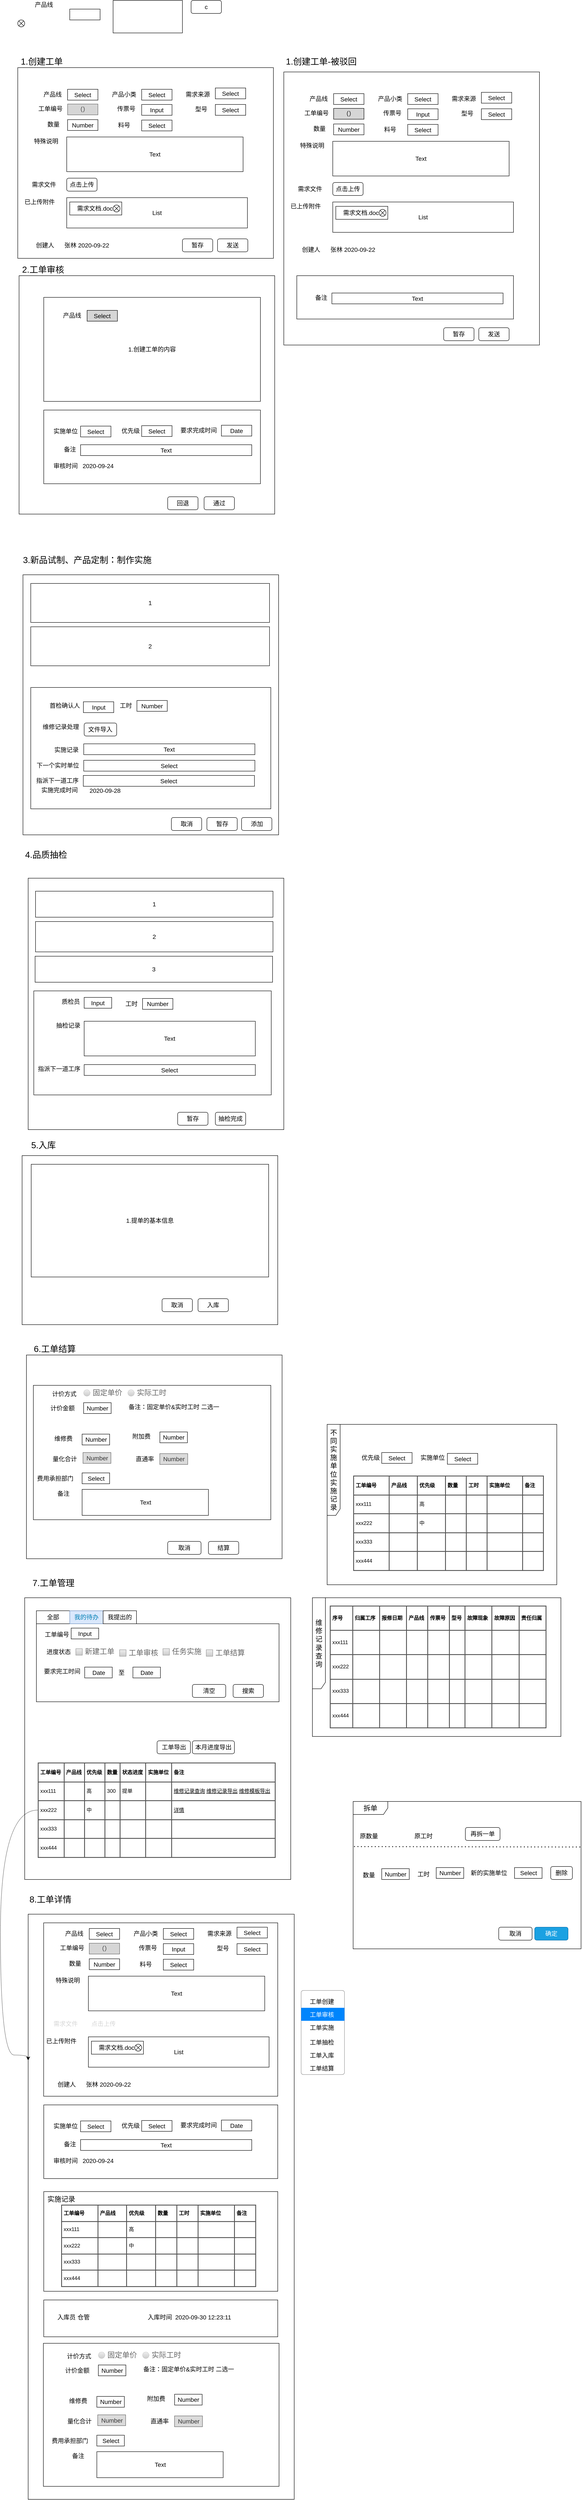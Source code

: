 <mxfile version="13.7.9" type="github" pages="2">
  <diagram id="fNKAHcspk09XAcjnbf-g" name="工单管理">
    <mxGraphModel dx="1035" dy="594" grid="1" gridSize="10" guides="1" tooltips="1" connect="1" arrows="1" fold="1" page="1" pageScale="1" pageWidth="827" pageHeight="1169" math="0" shadow="0">
      <root>
        <mxCell id="0" />
        <mxCell id="NJt9awCA1hXl86DGp1sZ-11" value="可视区域" parent="0" />
        <mxCell id="wAlXlOLfTSp1UA3SI0B5-3" value="&lt;span style=&quot;color: rgba(0 , 0 , 0 , 0) ; font-family: monospace ; font-size: 0px&quot;&gt;%3CmxGraphModel%3E%3Croot%3E%3CmxCell%20id%3D%220%22%2F%3E%3CmxCell%20id%3D%221%22%20parent%3D%220%22%2F%3E%3CmxCell%20id%3D%222%22%20value%3D%22%E4%BA%A7%E5%93%81%E7%BA%BF%22%20style%3D%22text%3Bhtml%3D1%3Balign%3Dcenter%3BverticalAlign%3Dmiddle%3Bresizable%3D0%3Bpoints%3D%5B%5D%3Bautosize%3D1%3BfontSize%3D14%3B%22%20vertex%3D%221%22%20parent%3D%221%22%3E%3CmxGeometry%20x%3D%22120%22%20y%3D%22292%22%20width%3D%2260%22%20height%3D%2220%22%20as%3D%22geometry%22%2F%3E%3C%2FmxCell%3E%3CmxCell%20id%3D%223%22%20value%3D%22%E4%BA%A7%E5%93%81%E5%B0%8F%E7%B1%BB%22%20style%3D%22text%3Bhtml%3D1%3Balign%3Dcenter%3BverticalAlign%3Dmiddle%3Bresizable%3D0%3Bpoints%3D%5B%5D%3Bautosize%3D1%3BfontSize%3D14%3B%22%20vertex%3D%221%22%20parent%3D%221%22%3E%3CmxGeometry%20x%3D%22280%22%20y%3D%22292%22%20width%3D%2270%22%20height%3D%2220%22%20as%3D%22geometry%22%2F%3E%3C%2FmxCell%3E%3CmxCell%20id%3D%224%22%20value%3D%22%E9%9C%80%E6%B1%82%E6%9D%A5%E6%BA%90%22%20style%3D%22text%3Bhtml%3D1%3Balign%3Dcenter%3BverticalAlign%3Dmiddle%3Bresizable%3D0%3Bpoints%3D%5B%5D%3Bautosize%3D1%3BfontSize%3D14%3B%22%20vertex%3D%221%22%20parent%3D%221%22%3E%3CmxGeometry%20x%3D%22450%22%20y%3D%22292%22%20width%3D%2270%22%20height%3D%2220%22%20as%3D%22geometry%22%2F%3E%3C%2FmxCell%3E%3CmxCell%20id%3D%225%22%20value%3D%22%E5%B7%A5%E5%8D%95%E7%BC%96%E5%8F%B7%22%20style%3D%22text%3Bhtml%3D1%3Balign%3Dcenter%3BverticalAlign%3Dmiddle%3Bresizable%3D0%3Bpoints%3D%5B%5D%3Bautosize%3D1%3BfontSize%3D14%3B%22%20vertex%3D%221%22%20parent%3D%221%22%3E%3CmxGeometry%20x%3D%22110%22%20y%3D%22325%22%20width%3D%2270%22%20height%3D%2220%22%20as%3D%22geometry%22%2F%3E%3C%2FmxCell%3E%3CmxCell%20id%3D%226%22%20value%3D%22%E4%BC%A0%E7%A5%A8%E5%8F%B7%22%20style%3D%22text%3Bhtml%3D1%3Balign%3Dcenter%3BverticalAlign%3Dmiddle%3Bresizable%3D0%3Bpoints%3D%5B%5D%3Bautosize%3D1%3BfontSize%3D14%3B%22%20vertex%3D%221%22%20parent%3D%221%22%3E%3CmxGeometry%20x%3D%22290%22%20y%3D%22325%22%20width%3D%2260%22%20height%3D%2220%22%20as%3D%22geometry%22%2F%3E%3C%2FmxCell%3E%3CmxCell%20id%3D%227%22%20value%3D%22%26lt%3Bspan%26gt%3BSelect%26lt%3B%2Fspan%26gt%3B%22%20style%3D%22rounded%3D0%3BwhiteSpace%3Dwrap%3Bhtml%3D1%3BfontSize%3D14%3B%22%20vertex%3D%221%22%20parent%3D%221%22%3E%3CmxGeometry%20x%3D%22185%22%20y%3D%22290%22%20width%3D%2270%22%20height%3D%2225%22%20as%3D%22geometry%22%2F%3E%3C%2FmxCell%3E%3CmxCell%20id%3D%228%22%20value%3D%22%26lt%3Bspan%26gt%3BSelect%26lt%3B%2Fspan%26gt%3B%22%20style%3D%22rounded%3D0%3BwhiteSpace%3Dwrap%3Bhtml%3D1%3BfontSize%3D14%3B%22%20vertex%3D%221%22%20parent%3D%221%22%3E%3CmxGeometry%20x%3D%22356%22%20y%3D%22290%22%20width%3D%2270%22%20height%3D%2225%22%20as%3D%22geometry%22%2F%3E%3C%2FmxCell%3E%3CmxCell%20id%3D%229%22%20value%3D%22%26lt%3Bspan%26gt%3BSelect%26lt%3B%2Fspan%26gt%3B%22%20style%3D%22rounded%3D0%3BwhiteSpace%3Dwrap%3Bhtml%3D1%3BfontSize%3D14%3B%22%20vertex%3D%221%22%20parent%3D%221%22%3E%3CmxGeometry%20x%3D%22526%22%20y%3D%22287%22%20width%3D%2270%22%20height%3D%2225%22%20as%3D%22geometry%22%2F%3E%3C%2FmxCell%3E%3CmxCell%20id%3D%2210%22%20value%3D%22%EF%BC%88%EF%BC%89%22%20style%3D%22rounded%3D0%3BwhiteSpace%3Dwrap%3Bhtml%3D1%3BfontSize%3D14%3BstrokeColor%3D%23666666%3BfontColor%3D%23333333%3BfillColor%3D%23D6D6D6%3B%22%20vertex%3D%221%22%20parent%3D%221%22%3E%3CmxGeometry%20x%3D%22185%22%20y%3D%22324%22%20width%3D%2270%22%20height%3D%2225%22%20as%3D%22geometry%22%2F%3E%3C%2FmxCell%3E%3CmxCell%20id%3D%2211%22%20value%3D%22Input%22%20style%3D%22rounded%3D0%3BwhiteSpace%3Dwrap%3Bhtml%3D1%3BfontSize%3D14%3B%22%20vertex%3D%221%22%20parent%3D%221%22%3E%3CmxGeometry%20x%3D%22356%22%20y%3D%22325%22%20width%3D%2270%22%20height%3D%2225%22%20as%3D%22geometry%22%2F%3E%3C%2FmxCell%3E%3CmxCell%20id%3D%2212%22%20value%3D%22%E5%9E%8B%E5%8F%B7%22%20style%3D%22text%3Bhtml%3D1%3Balign%3Dcenter%3BverticalAlign%3Dmiddle%3Bresizable%3D0%3Bpoints%3D%5B%5D%3Bautosize%3D1%3BfontSize%3D14%3B%22%20vertex%3D%221%22%20parent%3D%221%22%3E%3CmxGeometry%20x%3D%22473%22%20y%3D%22326%22%20width%3D%2240%22%20height%3D%2220%22%20as%3D%22geometry%22%2F%3E%3C%2FmxCell%3E%3CmxCell%20id%3D%2213%22%20value%3D%22Select%22%20style%3D%22rounded%3D0%3BwhiteSpace%3Dwrap%3Bhtml%3D1%3BfontSize%3D14%3B%22%20vertex%3D%221%22%20parent%3D%221%22%3E%3CmxGeometry%20x%3D%22526%22%20y%3D%22325%22%20width%3D%2270%22%20height%3D%2225%22%20as%3D%22geometry%22%2F%3E%3C%2FmxCell%3E%3CmxCell%20id%3D%2214%22%20value%3D%22%E6%95%B0%E9%87%8F%22%20style%3D%22text%3Bhtml%3D1%3Balign%3Dcenter%3BverticalAlign%3Dmiddle%3Bresizable%3D0%3Bpoints%3D%5B%5D%3Bautosize%3D1%3BfontSize%3D14%3B%22%20vertex%3D%221%22%20parent%3D%221%22%3E%3CmxGeometry%20x%3D%22132%22%20y%3D%22361%22%20width%3D%2240%22%20height%3D%2220%22%20as%3D%22geometry%22%2F%3E%3C%2FmxCell%3E%3CmxCell%20id%3D%2215%22%20value%3D%22Number%22%20style%3D%22rounded%3D0%3BwhiteSpace%3Dwrap%3Bhtml%3D1%3BfontSize%3D14%3B%22%20vertex%3D%221%22%20parent%3D%221%22%3E%3CmxGeometry%20x%3D%22185%22%20y%3D%22360%22%20width%3D%2270%22%20height%3D%2225%22%20as%3D%22geometry%22%2F%3E%3C%2FmxCell%3E%3CmxCell%20id%3D%2216%22%20value%3D%22%E7%89%B9%E6%AE%8A%E8%AF%B4%E6%98%8E%22%20style%3D%22text%3Bhtml%3D1%3Balign%3Dcenter%3BverticalAlign%3Dmiddle%3Bresizable%3D0%3Bpoints%3D%5B%5D%3Bautosize%3D1%3BfontSize%3D14%3B%22%20vertex%3D%221%22%20parent%3D%221%22%3E%3CmxGeometry%20x%3D%22100%22%20y%3D%22400%22%20width%3D%2270%22%20height%3D%2220%22%20as%3D%22geometry%22%2F%3E%3C%2FmxCell%3E%3CmxCell%20id%3D%2217%22%20value%3D%22Text%22%20style%3D%22rounded%3D0%3BwhiteSpace%3Dwrap%3Bhtml%3D1%3BfontSize%3D14%3B%22%20vertex%3D%221%22%20parent%3D%221%22%3E%3CmxGeometry%20x%3D%22183%22%20y%3D%22400%22%20width%3D%22407%22%20height%3D%2280%22%20as%3D%22geometry%22%2F%3E%3C%2FmxCell%3E%3CmxCell%20id%3D%2218%22%20value%3D%22%E9%9C%80%E6%B1%82%E6%96%87%E4%BB%B6%22%20style%3D%22text%3Bhtml%3D1%3Balign%3Dcenter%3BverticalAlign%3Dmiddle%3Bresizable%3D0%3Bpoints%3D%5B%5D%3Bautosize%3D1%3BfontSize%3D14%3B%22%20vertex%3D%221%22%20parent%3D%221%22%3E%3CmxGeometry%20x%3D%2295%22%20y%3D%22500%22%20width%3D%2270%22%20height%3D%2220%22%20as%3D%22geometry%22%2F%3E%3C%2FmxCell%3E%3CmxCell%20id%3D%2219%22%20value%3D%22%E7%82%B9%E5%87%BB%E4%B8%8A%E4%BC%A0%22%20style%3D%22rounded%3D1%3BwhiteSpace%3Dwrap%3Bhtml%3D1%3BfontSize%3D14%3B%22%20vertex%3D%221%22%20parent%3D%221%22%3E%3CmxGeometry%20x%3D%22183%22%20y%3D%22495%22%20width%3D%2270%22%20height%3D%2230%22%20as%3D%22geometry%22%2F%3E%3C%2FmxCell%3E%3CmxCell%20id%3D%2220%22%20value%3D%22List%22%20style%3D%22rounded%3D0%3BwhiteSpace%3Dwrap%3Bhtml%3D1%3BfontSize%3D14%3B%22%20vertex%3D%221%22%20parent%3D%221%22%3E%3CmxGeometry%20x%3D%22183%22%20y%3D%22540%22%20width%3D%22417%22%20height%3D%2270%22%20as%3D%22geometry%22%2F%3E%3C%2FmxCell%3E%3CmxCell%20id%3D%2221%22%20value%3D%22%E5%B7%B2%E4%B8%8A%E4%BC%A0%E9%99%84%E4%BB%B6%22%20style%3D%22text%3Bhtml%3D1%3Balign%3Dcenter%3BverticalAlign%3Dmiddle%3Bresizable%3D0%3Bpoints%3D%5B%5D%3Bautosize%3D1%3BfontSize%3D14%3B%22%20vertex%3D%221%22%20parent%3D%221%22%3E%3CmxGeometry%20x%3D%2275%22%20y%3D%22540%22%20width%3D%2290%22%20height%3D%2220%22%20as%3D%22geometry%22%2F%3E%3C%2FmxCell%3E%3CmxCell%20id%3D%2222%22%20value%3D%22%E9%9C%80%E6%B1%82%E6%96%87%E6%A1%A3.doc%26amp%3Bnbsp%3B%22%20style%3D%22rounded%3D0%3BwhiteSpace%3Dwrap%3Bhtml%3D1%3BfontSize%3D14%3B%22%20vertex%3D%221%22%20parent%3D%221%22%3E%3CmxGeometry%20x%3D%22190%22%20y%3D%22550%22%20width%3D%22120%22%20height%3D%2230%22%20as%3D%22geometry%22%2F%3E%3C%2FmxCell%3E%3CmxCell%20id%3D%2223%22%20value%3D%22%22%20style%3D%22shape%3DsumEllipse%3Bperimeter%3DellipsePerimeter%3BwhiteSpace%3Dwrap%3Bhtml%3D1%3BbackgroundOutline%3D1%3Brounded%3D1%3Bglass%3D0%3Bsketch%3D0%3BfontSize%3D20%3B%22%20vertex%3D%221%22%20parent%3D%221%22%3E%3CmxGeometry%20x%3D%22290%22%20y%3D%22557%22%20width%3D%2216%22%20height%3D%2216%22%20as%3D%22geometry%22%2F%3E%3C%2FmxCell%3E%3CmxCell%20id%3D%2224%22%20value%3D%22%E5%88%9B%E5%BB%BA%E4%BA%BA%22%20style%3D%22text%3Bhtml%3D1%3Balign%3Dright%3BverticalAlign%3Dmiddle%3Bresizable%3D0%3Bpoints%3D%5B%5D%3Bautosize%3D1%3BfontSize%3D14%3B%22%20vertex%3D%221%22%20parent%3D%221%22%3E%3CmxGeometry%20x%3D%2295%22%20y%3D%22640%22%20width%3D%2260%22%20height%3D%2220%22%20as%3D%22geometry%22%2F%3E%3C%2FmxCell%3E%3CmxCell%20id%3D%2225%22%20value%3D%22%E5%BC%A0%E6%9E%97%202020-09-22%22%20style%3D%22text%3Bhtml%3D1%3Balign%3Dright%3BverticalAlign%3Dmiddle%3Bresizable%3D0%3Bpoints%3D%5B%5D%3Bautosize%3D1%3BfontSize%3D14%3B%22%20vertex%3D%221%22%20parent%3D%221%22%3E%3CmxGeometry%20x%3D%22162%22%20y%3D%22640%22%20width%3D%22120%22%20height%3D%2220%22%20as%3D%22geometry%22%2F%3E%3C%2FmxCell%3E%3CmxCell%20id%3D%2226%22%20value%3D%22%E6%96%99%E5%8F%B7%22%20style%3D%22text%3Bhtml%3D1%3Balign%3Dcenter%3BverticalAlign%3Dmiddle%3Bresizable%3D0%3Bpoints%3D%5B%5D%3Bautosize%3D1%3BfontSize%3D14%3B%22%20vertex%3D%221%22%20parent%3D%221%22%3E%3CmxGeometry%20x%3D%22295%22%20y%3D%22363%22%20width%3D%2240%22%20height%3D%2220%22%20as%3D%22geometry%22%2F%3E%3C%2FmxCell%3E%3CmxCell%20id%3D%2227%22%20value%3D%22%26lt%3Bspan%26gt%3BSelect%26lt%3B%2Fspan%26gt%3B%22%20style%3D%22rounded%3D0%3BwhiteSpace%3Dwrap%3Bhtml%3D1%3BfontSize%3D14%3B%22%20vertex%3D%221%22%20parent%3D%221%22%3E%3CmxGeometry%20x%3D%22356%22%20y%3D%22361%22%20width%3D%2270%22%20height%3D%2225%22%20as%3D%22geometry%22%2F%3E%3C%2FmxCell%3E%3C%2Froot%3E%3C%2FmxGraphModel%3E&lt;/span&gt;" style="rounded=0;whiteSpace=wrap;html=1;fontSize=14;" parent="NJt9awCA1hXl86DGp1sZ-11" vertex="1">
          <mxGeometry x="94" y="4500" width="614" height="1350" as="geometry" />
        </mxCell>
        <mxCell id="wAlXlOLfTSp1UA3SI0B5-58" value="" style="rounded=0;whiteSpace=wrap;html=1;" parent="NJt9awCA1hXl86DGp1sZ-11" vertex="1">
          <mxGeometry x="129.75" y="4520" width="540.25" height="400" as="geometry" />
        </mxCell>
        <mxCell id="bfiqpeBWppTH1w2yS7td-11" value="拆单" style="shape=umlFrame;whiteSpace=wrap;html=1;rounded=1;glass=0;sketch=0;fontSize=16;width=80;height=30;fillColor=#FFFFFF;" parent="NJt9awCA1hXl86DGp1sZ-11" vertex="1">
          <mxGeometry x="844" y="4240" width="526" height="340" as="geometry" />
        </mxCell>
        <mxCell id="NJt9awCA1hXl86DGp1sZ-225" value="" style="rounded=0;whiteSpace=wrap;html=1;fontSize=14;" parent="NJt9awCA1hXl86DGp1sZ-11" vertex="1">
          <mxGeometry x="86" y="3770" width="614" height="650" as="geometry" />
        </mxCell>
        <mxCell id="NJt9awCA1hXl86DGp1sZ-229" value="" style="rounded=0;whiteSpace=wrap;html=1;fontSize=14;" parent="NJt9awCA1hXl86DGp1sZ-11" vertex="1">
          <mxGeometry x="113" y="3830" width="560" height="180" as="geometry" />
        </mxCell>
        <mxCell id="NJt9awCA1hXl86DGp1sZ-198" value="" style="rounded=0;whiteSpace=wrap;html=1;fontSize=14;" parent="NJt9awCA1hXl86DGp1sZ-11" vertex="1">
          <mxGeometry x="90" y="3210" width="590" height="470" as="geometry" />
        </mxCell>
        <mxCell id="NJt9awCA1hXl86DGp1sZ-199" value="" style="rounded=0;whiteSpace=wrap;html=1;fontSize=14;" parent="NJt9awCA1hXl86DGp1sZ-11" vertex="1">
          <mxGeometry x="106" y="3280" width="548" height="310" as="geometry" />
        </mxCell>
        <mxCell id="NJt9awCA1hXl86DGp1sZ-146" value="" style="rounded=0;whiteSpace=wrap;html=1;fontSize=14;" parent="NJt9awCA1hXl86DGp1sZ-11" vertex="1">
          <mxGeometry x="94" y="2110" width="590" height="580" as="geometry" />
        </mxCell>
        <mxCell id="NJt9awCA1hXl86DGp1sZ-157" value="" style="rounded=0;whiteSpace=wrap;html=1;fontSize=14;" parent="NJt9awCA1hXl86DGp1sZ-11" vertex="1">
          <mxGeometry x="107" y="2370" width="548" height="240" as="geometry" />
        </mxCell>
        <mxCell id="NJt9awCA1hXl86DGp1sZ-55" value="" style="rounded=0;whiteSpace=wrap;html=1;fontSize=14;" parent="NJt9awCA1hXl86DGp1sZ-11" vertex="1">
          <mxGeometry x="73" y="720" width="590" height="550" as="geometry" />
        </mxCell>
        <mxCell id="NJt9awCA1hXl86DGp1sZ-12" value="" style="rounded=0;whiteSpace=wrap;html=1;fontSize=14;" parent="NJt9awCA1hXl86DGp1sZ-11" vertex="1">
          <mxGeometry x="70" y="240" width="590" height="440" as="geometry" />
        </mxCell>
        <mxCell id="NJt9awCA1hXl86DGp1sZ-13" value="产品线" style="text;html=1;align=center;verticalAlign=middle;resizable=0;points=[];autosize=1;fontSize=14;" parent="NJt9awCA1hXl86DGp1sZ-11" vertex="1">
          <mxGeometry x="100" y="85" width="60" height="20" as="geometry" />
        </mxCell>
        <mxCell id="NJt9awCA1hXl86DGp1sZ-14" value="" style="rounded=0;whiteSpace=wrap;html=1;fontSize=14;" parent="NJt9awCA1hXl86DGp1sZ-11" vertex="1">
          <mxGeometry x="190" y="105" width="70" height="25" as="geometry" />
        </mxCell>
        <mxCell id="NJt9awCA1hXl86DGp1sZ-15" value="" style="rounded=0;whiteSpace=wrap;html=1;fontSize=14;" parent="NJt9awCA1hXl86DGp1sZ-11" vertex="1">
          <mxGeometry x="290" y="85" width="160" height="75" as="geometry" />
        </mxCell>
        <mxCell id="NJt9awCA1hXl86DGp1sZ-16" value="c" style="rounded=1;whiteSpace=wrap;html=1;fontSize=14;" parent="NJt9awCA1hXl86DGp1sZ-11" vertex="1">
          <mxGeometry x="470" y="85" width="70" height="30" as="geometry" />
        </mxCell>
        <mxCell id="NJt9awCA1hXl86DGp1sZ-18" value="产品线" style="text;html=1;align=center;verticalAlign=middle;resizable=0;points=[];autosize=1;fontSize=14;" parent="NJt9awCA1hXl86DGp1sZ-11" vertex="1">
          <mxGeometry x="120" y="292" width="60" height="20" as="geometry" />
        </mxCell>
        <mxCell id="NJt9awCA1hXl86DGp1sZ-19" value="产品小类" style="text;html=1;align=center;verticalAlign=middle;resizable=0;points=[];autosize=1;fontSize=14;" parent="NJt9awCA1hXl86DGp1sZ-11" vertex="1">
          <mxGeometry x="280" y="292" width="70" height="20" as="geometry" />
        </mxCell>
        <mxCell id="NJt9awCA1hXl86DGp1sZ-20" value="需求来源" style="text;html=1;align=center;verticalAlign=middle;resizable=0;points=[];autosize=1;fontSize=14;" parent="NJt9awCA1hXl86DGp1sZ-11" vertex="1">
          <mxGeometry x="450" y="292" width="70" height="20" as="geometry" />
        </mxCell>
        <mxCell id="NJt9awCA1hXl86DGp1sZ-21" value="工单编号" style="text;html=1;align=center;verticalAlign=middle;resizable=0;points=[];autosize=1;fontSize=14;" parent="NJt9awCA1hXl86DGp1sZ-11" vertex="1">
          <mxGeometry x="110" y="325" width="70" height="20" as="geometry" />
        </mxCell>
        <mxCell id="NJt9awCA1hXl86DGp1sZ-22" value="传票号" style="text;html=1;align=center;verticalAlign=middle;resizable=0;points=[];autosize=1;fontSize=14;" parent="NJt9awCA1hXl86DGp1sZ-11" vertex="1">
          <mxGeometry x="290" y="325" width="60" height="20" as="geometry" />
        </mxCell>
        <mxCell id="NJt9awCA1hXl86DGp1sZ-25" value="&lt;span&gt;Select&lt;/span&gt;" style="rounded=0;whiteSpace=wrap;html=1;fontSize=14;" parent="NJt9awCA1hXl86DGp1sZ-11" vertex="1">
          <mxGeometry x="185" y="290" width="70" height="25" as="geometry" />
        </mxCell>
        <mxCell id="NJt9awCA1hXl86DGp1sZ-26" value="&lt;span&gt;Select&lt;/span&gt;" style="rounded=0;whiteSpace=wrap;html=1;fontSize=14;" parent="NJt9awCA1hXl86DGp1sZ-11" vertex="1">
          <mxGeometry x="356" y="290" width="70" height="25" as="geometry" />
        </mxCell>
        <mxCell id="NJt9awCA1hXl86DGp1sZ-27" value="&lt;span&gt;Select&lt;/span&gt;" style="rounded=0;whiteSpace=wrap;html=1;fontSize=14;" parent="NJt9awCA1hXl86DGp1sZ-11" vertex="1">
          <mxGeometry x="526" y="287" width="70" height="25" as="geometry" />
        </mxCell>
        <mxCell id="NJt9awCA1hXl86DGp1sZ-28" value="（）" style="rounded=0;whiteSpace=wrap;html=1;fontSize=14;strokeColor=#666666;fontColor=#333333;fillColor=#D6D6D6;" parent="NJt9awCA1hXl86DGp1sZ-11" vertex="1">
          <mxGeometry x="185" y="324" width="70" height="25" as="geometry" />
        </mxCell>
        <mxCell id="NJt9awCA1hXl86DGp1sZ-30" value="Input" style="rounded=0;whiteSpace=wrap;html=1;fontSize=14;" parent="NJt9awCA1hXl86DGp1sZ-11" vertex="1">
          <mxGeometry x="356" y="325" width="70" height="25" as="geometry" />
        </mxCell>
        <mxCell id="NJt9awCA1hXl86DGp1sZ-31" value="型号" style="text;html=1;align=center;verticalAlign=middle;resizable=0;points=[];autosize=1;fontSize=14;" parent="NJt9awCA1hXl86DGp1sZ-11" vertex="1">
          <mxGeometry x="473" y="326" width="40" height="20" as="geometry" />
        </mxCell>
        <mxCell id="NJt9awCA1hXl86DGp1sZ-32" value="Select" style="rounded=0;whiteSpace=wrap;html=1;fontSize=14;" parent="NJt9awCA1hXl86DGp1sZ-11" vertex="1">
          <mxGeometry x="526" y="325" width="70" height="25" as="geometry" />
        </mxCell>
        <mxCell id="NJt9awCA1hXl86DGp1sZ-33" value="数量" style="text;html=1;align=center;verticalAlign=middle;resizable=0;points=[];autosize=1;fontSize=14;" parent="NJt9awCA1hXl86DGp1sZ-11" vertex="1">
          <mxGeometry x="132" y="361" width="40" height="20" as="geometry" />
        </mxCell>
        <mxCell id="NJt9awCA1hXl86DGp1sZ-34" value="Number" style="rounded=0;whiteSpace=wrap;html=1;fontSize=14;" parent="NJt9awCA1hXl86DGp1sZ-11" vertex="1">
          <mxGeometry x="185" y="360" width="70" height="25" as="geometry" />
        </mxCell>
        <mxCell id="NJt9awCA1hXl86DGp1sZ-35" value="特殊说明" style="text;html=1;align=center;verticalAlign=middle;resizable=0;points=[];autosize=1;fontSize=14;" parent="NJt9awCA1hXl86DGp1sZ-11" vertex="1">
          <mxGeometry x="100" y="400" width="70" height="20" as="geometry" />
        </mxCell>
        <mxCell id="NJt9awCA1hXl86DGp1sZ-37" value="Text" style="rounded=0;whiteSpace=wrap;html=1;fontSize=14;" parent="NJt9awCA1hXl86DGp1sZ-11" vertex="1">
          <mxGeometry x="183" y="400" width="407" height="80" as="geometry" />
        </mxCell>
        <mxCell id="NJt9awCA1hXl86DGp1sZ-38" value="回退" style="rounded=1;whiteSpace=wrap;html=1;fontSize=14;" parent="NJt9awCA1hXl86DGp1sZ-11" vertex="1">
          <mxGeometry x="416" y="1230" width="70" height="30" as="geometry" />
        </mxCell>
        <mxCell id="NJt9awCA1hXl86DGp1sZ-40" value="通过" style="rounded=1;whiteSpace=wrap;html=1;fontSize=14;" parent="NJt9awCA1hXl86DGp1sZ-11" vertex="1">
          <mxGeometry x="500" y="1230" width="70" height="30" as="geometry" />
        </mxCell>
        <mxCell id="NJt9awCA1hXl86DGp1sZ-41" value="1.创建工单" style="text;html=1;align=center;verticalAlign=middle;resizable=0;points=[];autosize=1;fontSize=20;" parent="NJt9awCA1hXl86DGp1sZ-11" vertex="1">
          <mxGeometry x="70" y="210" width="110" height="30" as="geometry" />
        </mxCell>
        <mxCell id="NJt9awCA1hXl86DGp1sZ-42" value="需求文件" style="text;html=1;align=center;verticalAlign=middle;resizable=0;points=[];autosize=1;fontSize=14;" parent="NJt9awCA1hXl86DGp1sZ-11" vertex="1">
          <mxGeometry x="95" y="500" width="70" height="20" as="geometry" />
        </mxCell>
        <mxCell id="NJt9awCA1hXl86DGp1sZ-43" value="点击上传" style="rounded=1;whiteSpace=wrap;html=1;fontSize=14;" parent="NJt9awCA1hXl86DGp1sZ-11" vertex="1">
          <mxGeometry x="183" y="495" width="70" height="30" as="geometry" />
        </mxCell>
        <mxCell id="NJt9awCA1hXl86DGp1sZ-44" value="List" style="rounded=0;whiteSpace=wrap;html=1;fontSize=14;" parent="NJt9awCA1hXl86DGp1sZ-11" vertex="1">
          <mxGeometry x="183" y="540" width="417" height="70" as="geometry" />
        </mxCell>
        <mxCell id="NJt9awCA1hXl86DGp1sZ-45" value="已上传附件" style="text;html=1;align=center;verticalAlign=middle;resizable=0;points=[];autosize=1;fontSize=14;" parent="NJt9awCA1hXl86DGp1sZ-11" vertex="1">
          <mxGeometry x="75" y="540" width="90" height="20" as="geometry" />
        </mxCell>
        <mxCell id="NJt9awCA1hXl86DGp1sZ-47" value="需求文档.doc&amp;nbsp;" style="rounded=0;whiteSpace=wrap;html=1;fontSize=14;" parent="NJt9awCA1hXl86DGp1sZ-11" vertex="1">
          <mxGeometry x="190" y="550" width="120" height="30" as="geometry" />
        </mxCell>
        <mxCell id="NJt9awCA1hXl86DGp1sZ-48" value="" style="shape=sumEllipse;perimeter=ellipsePerimeter;whiteSpace=wrap;html=1;backgroundOutline=1;rounded=1;glass=0;sketch=0;fontSize=20;" parent="NJt9awCA1hXl86DGp1sZ-11" vertex="1">
          <mxGeometry x="290" y="557" width="16" height="16" as="geometry" />
        </mxCell>
        <mxCell id="NJt9awCA1hXl86DGp1sZ-49" value="" style="shape=sumEllipse;perimeter=ellipsePerimeter;whiteSpace=wrap;html=1;backgroundOutline=1;rounded=1;glass=0;sketch=0;fontSize=20;" parent="NJt9awCA1hXl86DGp1sZ-11" vertex="1">
          <mxGeometry x="70" y="130" width="16" height="16" as="geometry" />
        </mxCell>
        <mxCell id="NJt9awCA1hXl86DGp1sZ-51" value="创建人" style="text;html=1;align=right;verticalAlign=middle;resizable=0;points=[];autosize=1;fontSize=14;" parent="NJt9awCA1hXl86DGp1sZ-11" vertex="1">
          <mxGeometry x="95" y="640" width="60" height="20" as="geometry" />
        </mxCell>
        <mxCell id="NJt9awCA1hXl86DGp1sZ-52" value="张林 2020-09-22" style="text;html=1;align=right;verticalAlign=middle;resizable=0;points=[];autosize=1;fontSize=14;" parent="NJt9awCA1hXl86DGp1sZ-11" vertex="1">
          <mxGeometry x="162" y="640" width="120" height="20" as="geometry" />
        </mxCell>
        <mxCell id="NJt9awCA1hXl86DGp1sZ-54" value="2.工单审核" style="text;html=1;align=center;verticalAlign=middle;resizable=0;points=[];autosize=1;fontSize=20;" parent="NJt9awCA1hXl86DGp1sZ-11" vertex="1">
          <mxGeometry x="73" y="690" width="110" height="30" as="geometry" />
        </mxCell>
        <mxCell id="NJt9awCA1hXl86DGp1sZ-56" value="1.创建工单的内容" style="rounded=0;whiteSpace=wrap;html=1;fontSize=14;" parent="NJt9awCA1hXl86DGp1sZ-11" vertex="1">
          <mxGeometry x="130" y="770" width="500" height="240" as="geometry" />
        </mxCell>
        <mxCell id="NJt9awCA1hXl86DGp1sZ-69" value="" style="rounded=0;whiteSpace=wrap;html=1;fontSize=14;" parent="NJt9awCA1hXl86DGp1sZ-11" vertex="1">
          <mxGeometry x="130" y="1030" width="500" height="170" as="geometry" />
        </mxCell>
        <mxCell id="NJt9awCA1hXl86DGp1sZ-70" value="实施单位" style="text;html=1;align=center;verticalAlign=middle;resizable=0;points=[];autosize=1;fontSize=14;" parent="NJt9awCA1hXl86DGp1sZ-11" vertex="1">
          <mxGeometry x="145" y="1069" width="70" height="20" as="geometry" />
        </mxCell>
        <mxCell id="NJt9awCA1hXl86DGp1sZ-71" value="Select" style="rounded=0;whiteSpace=wrap;html=1;fontSize=14;" parent="NJt9awCA1hXl86DGp1sZ-11" vertex="1">
          <mxGeometry x="215" y="1067" width="70" height="25" as="geometry" />
        </mxCell>
        <mxCell id="NJt9awCA1hXl86DGp1sZ-72" value="优先级" style="text;html=1;align=center;verticalAlign=middle;resizable=0;points=[];autosize=1;fontSize=14;" parent="NJt9awCA1hXl86DGp1sZ-11" vertex="1">
          <mxGeometry x="300" y="1068" width="60" height="20" as="geometry" />
        </mxCell>
        <mxCell id="NJt9awCA1hXl86DGp1sZ-73" value="Select" style="rounded=0;whiteSpace=wrap;html=1;fontSize=14;" parent="NJt9awCA1hXl86DGp1sZ-11" vertex="1">
          <mxGeometry x="356" y="1066" width="70" height="25" as="geometry" />
        </mxCell>
        <mxCell id="NJt9awCA1hXl86DGp1sZ-74" value="要求完成时间" style="text;html=1;align=center;verticalAlign=middle;resizable=0;points=[];autosize=1;fontSize=14;" parent="NJt9awCA1hXl86DGp1sZ-11" vertex="1">
          <mxGeometry x="437" y="1067" width="100" height="20" as="geometry" />
        </mxCell>
        <mxCell id="NJt9awCA1hXl86DGp1sZ-75" value="Date" style="rounded=0;whiteSpace=wrap;html=1;fontSize=14;" parent="NJt9awCA1hXl86DGp1sZ-11" vertex="1">
          <mxGeometry x="540" y="1065" width="70" height="25" as="geometry" />
        </mxCell>
        <mxCell id="NJt9awCA1hXl86DGp1sZ-80" value="备注" style="text;html=1;align=center;verticalAlign=middle;resizable=0;points=[];autosize=1;fontSize=14;" parent="NJt9awCA1hXl86DGp1sZ-11" vertex="1">
          <mxGeometry x="170" y="1110.5" width="40" height="20" as="geometry" />
        </mxCell>
        <mxCell id="NJt9awCA1hXl86DGp1sZ-81" value="Text" style="rounded=0;whiteSpace=wrap;html=1;fontSize=14;" parent="NJt9awCA1hXl86DGp1sZ-11" vertex="1">
          <mxGeometry x="215" y="1110" width="395" height="25" as="geometry" />
        </mxCell>
        <mxCell id="NJt9awCA1hXl86DGp1sZ-82" value="审核时间" style="text;html=1;align=center;verticalAlign=middle;resizable=0;points=[];autosize=1;fontSize=14;" parent="NJt9awCA1hXl86DGp1sZ-11" vertex="1">
          <mxGeometry x="145" y="1149" width="70" height="20" as="geometry" />
        </mxCell>
        <mxCell id="NJt9awCA1hXl86DGp1sZ-83" value="2020-09-24" style="text;html=1;align=center;verticalAlign=middle;resizable=0;points=[];autosize=1;fontSize=14;" parent="NJt9awCA1hXl86DGp1sZ-11" vertex="1">
          <mxGeometry x="210" y="1149" width="90" height="20" as="geometry" />
        </mxCell>
        <mxCell id="NJt9awCA1hXl86DGp1sZ-98" value="3.新品试制、产品定制：制作实施" style="text;html=1;align=center;verticalAlign=middle;resizable=0;points=[];autosize=1;fontSize=20;" parent="NJt9awCA1hXl86DGp1sZ-11" vertex="1">
          <mxGeometry x="75" y="1360" width="310" height="30" as="geometry" />
        </mxCell>
        <mxCell id="NJt9awCA1hXl86DGp1sZ-99" value="" style="rounded=0;whiteSpace=wrap;html=1;fontSize=14;" parent="NJt9awCA1hXl86DGp1sZ-11" vertex="1">
          <mxGeometry x="82" y="1410" width="590" height="600" as="geometry" />
        </mxCell>
        <mxCell id="NJt9awCA1hXl86DGp1sZ-100" value="" style="rounded=0;whiteSpace=wrap;html=1;fontSize=14;" parent="NJt9awCA1hXl86DGp1sZ-11" vertex="1">
          <mxGeometry x="100" y="1670" width="554" height="280" as="geometry" />
        </mxCell>
        <mxCell id="NJt9awCA1hXl86DGp1sZ-102" value="首检确认人" style="text;html=1;align=center;verticalAlign=middle;resizable=0;points=[];autosize=1;fontSize=14;" parent="NJt9awCA1hXl86DGp1sZ-11" vertex="1">
          <mxGeometry x="133.25" y="1702" width="90" height="20" as="geometry" />
        </mxCell>
        <mxCell id="NJt9awCA1hXl86DGp1sZ-103" value="Input" style="rounded=0;whiteSpace=wrap;html=1;fontSize=14;" parent="NJt9awCA1hXl86DGp1sZ-11" vertex="1">
          <mxGeometry x="221.5" y="1703" width="70" height="25" as="geometry" />
        </mxCell>
        <mxCell id="NJt9awCA1hXl86DGp1sZ-104" value="工时" style="text;html=1;align=center;verticalAlign=middle;resizable=0;points=[];autosize=1;fontSize=14;" parent="NJt9awCA1hXl86DGp1sZ-11" vertex="1">
          <mxGeometry x="299" y="1702" width="40" height="20" as="geometry" />
        </mxCell>
        <mxCell id="NJt9awCA1hXl86DGp1sZ-105" value="Number" style="rounded=0;whiteSpace=wrap;html=1;fontSize=14;" parent="NJt9awCA1hXl86DGp1sZ-11" vertex="1">
          <mxGeometry x="345" y="1700" width="70" height="25" as="geometry" />
        </mxCell>
        <mxCell id="NJt9awCA1hXl86DGp1sZ-108" value="文件导入" style="rounded=1;whiteSpace=wrap;html=1;fontSize=14;" parent="NJt9awCA1hXl86DGp1sZ-11" vertex="1">
          <mxGeometry x="223.25" y="1752" width="75" height="30" as="geometry" />
        </mxCell>
        <mxCell id="NJt9awCA1hXl86DGp1sZ-116" value="实施记录" style="text;html=1;align=center;verticalAlign=middle;resizable=0;points=[];autosize=1;fontSize=14;" parent="NJt9awCA1hXl86DGp1sZ-11" vertex="1">
          <mxGeometry x="147" y="1804" width="70" height="20" as="geometry" />
        </mxCell>
        <mxCell id="NJt9awCA1hXl86DGp1sZ-117" value="Text" style="rounded=0;whiteSpace=wrap;html=1;fontSize=14;" parent="NJt9awCA1hXl86DGp1sZ-11" vertex="1">
          <mxGeometry x="222.25" y="1800" width="395" height="25" as="geometry" />
        </mxCell>
        <mxCell id="NJt9awCA1hXl86DGp1sZ-118" value="取消" style="rounded=1;whiteSpace=wrap;html=1;fontSize=14;" parent="NJt9awCA1hXl86DGp1sZ-11" vertex="1">
          <mxGeometry x="424.5" y="1970" width="70" height="30" as="geometry" />
        </mxCell>
        <mxCell id="NJt9awCA1hXl86DGp1sZ-120" value="下一个实时单位" style="text;html=1;align=center;verticalAlign=middle;resizable=0;points=[];autosize=1;fontSize=14;" parent="NJt9awCA1hXl86DGp1sZ-11" vertex="1">
          <mxGeometry x="107" y="1839.5" width="110" height="20" as="geometry" />
        </mxCell>
        <mxCell id="NJt9awCA1hXl86DGp1sZ-121" value="Select" style="rounded=0;whiteSpace=wrap;html=1;fontSize=14;" parent="NJt9awCA1hXl86DGp1sZ-11" vertex="1">
          <mxGeometry x="222.25" y="1838" width="395" height="25" as="geometry" />
        </mxCell>
        <mxCell id="NJt9awCA1hXl86DGp1sZ-122" value="维修记录处理" style="text;html=1;align=center;verticalAlign=middle;resizable=0;points=[];autosize=1;fontSize=14;" parent="NJt9awCA1hXl86DGp1sZ-11" vertex="1">
          <mxGeometry x="119.25" y="1751" width="100" height="20" as="geometry" />
        </mxCell>
        <mxCell id="NJt9awCA1hXl86DGp1sZ-126" value="实施完成时间" style="text;html=1;align=center;verticalAlign=middle;resizable=0;points=[];autosize=1;fontSize=14;" parent="NJt9awCA1hXl86DGp1sZ-11" vertex="1">
          <mxGeometry x="115.5" y="1897" width="100" height="20" as="geometry" />
        </mxCell>
        <mxCell id="NJt9awCA1hXl86DGp1sZ-127" value="2020-09-28" style="text;html=1;align=center;verticalAlign=middle;resizable=0;points=[];autosize=1;fontSize=14;" parent="NJt9awCA1hXl86DGp1sZ-11" vertex="1">
          <mxGeometry x="226.25" y="1898" width="90" height="20" as="geometry" />
        </mxCell>
        <mxCell id="NJt9awCA1hXl86DGp1sZ-134" value="1" style="rounded=0;whiteSpace=wrap;html=1;fontSize=14;" parent="NJt9awCA1hXl86DGp1sZ-11" vertex="1">
          <mxGeometry x="100" y="1430" width="551" height="90" as="geometry" />
        </mxCell>
        <mxCell id="NJt9awCA1hXl86DGp1sZ-145" value="4.品质抽检" style="text;html=1;align=center;verticalAlign=middle;resizable=0;points=[];autosize=1;fontSize=20;" parent="NJt9awCA1hXl86DGp1sZ-11" vertex="1">
          <mxGeometry x="80" y="2040" width="110" height="30" as="geometry" />
        </mxCell>
        <mxCell id="NJt9awCA1hXl86DGp1sZ-147" value="质检员" style="text;html=1;align=center;verticalAlign=middle;resizable=0;points=[];autosize=1;fontSize=14;" parent="NJt9awCA1hXl86DGp1sZ-11" vertex="1">
          <mxGeometry x="162" y="2385" width="60" height="20" as="geometry" />
        </mxCell>
        <mxCell id="NJt9awCA1hXl86DGp1sZ-148" value="Input" style="rounded=0;whiteSpace=wrap;html=1;fontSize=14;" parent="NJt9awCA1hXl86DGp1sZ-11" vertex="1">
          <mxGeometry x="223.25" y="2385" width="63.5" height="25" as="geometry" />
        </mxCell>
        <mxCell id="NJt9awCA1hXl86DGp1sZ-149" value="工时" style="text;html=1;align=center;verticalAlign=middle;resizable=0;points=[];autosize=1;fontSize=14;" parent="NJt9awCA1hXl86DGp1sZ-11" vertex="1">
          <mxGeometry x="312" y="2389.5" width="40" height="20" as="geometry" />
        </mxCell>
        <mxCell id="NJt9awCA1hXl86DGp1sZ-150" value="Number" style="rounded=0;whiteSpace=wrap;html=1;fontSize=14;" parent="NJt9awCA1hXl86DGp1sZ-11" vertex="1">
          <mxGeometry x="358" y="2387.5" width="70" height="25" as="geometry" />
        </mxCell>
        <mxCell id="NJt9awCA1hXl86DGp1sZ-151" value="抽检记录" style="text;html=1;align=center;verticalAlign=middle;resizable=0;points=[];autosize=1;fontSize=14;" parent="NJt9awCA1hXl86DGp1sZ-11" vertex="1">
          <mxGeometry x="151" y="2440" width="70" height="20" as="geometry" />
        </mxCell>
        <mxCell id="NJt9awCA1hXl86DGp1sZ-152" value="Text" style="rounded=0;whiteSpace=wrap;html=1;fontSize=14;" parent="NJt9awCA1hXl86DGp1sZ-11" vertex="1">
          <mxGeometry x="223.25" y="2440" width="395" height="80" as="geometry" />
        </mxCell>
        <mxCell id="NJt9awCA1hXl86DGp1sZ-153" value="指派下一道工序" style="text;html=1;align=center;verticalAlign=middle;resizable=0;points=[];autosize=1;fontSize=14;" parent="NJt9awCA1hXl86DGp1sZ-11" vertex="1">
          <mxGeometry x="110" y="2540" width="110" height="20" as="geometry" />
        </mxCell>
        <mxCell id="NJt9awCA1hXl86DGp1sZ-154" value="Select" style="rounded=0;whiteSpace=wrap;html=1;fontSize=14;" parent="NJt9awCA1hXl86DGp1sZ-11" vertex="1">
          <mxGeometry x="223.25" y="2540" width="395" height="25" as="geometry" />
        </mxCell>
        <mxCell id="NJt9awCA1hXl86DGp1sZ-158" value="1" style="rounded=0;whiteSpace=wrap;html=1;fontSize=14;" parent="NJt9awCA1hXl86DGp1sZ-11" vertex="1">
          <mxGeometry x="111" y="2140" width="548" height="60" as="geometry" />
        </mxCell>
        <mxCell id="NJt9awCA1hXl86DGp1sZ-163" value="不同实施单位实施记录" style="shape=umlFrame;whiteSpace=wrap;html=1;rounded=1;glass=0;sketch=0;fontSize=16;width=30;height=210;fillColor=#FFFFFF;" parent="NJt9awCA1hXl86DGp1sZ-11" vertex="1">
          <mxGeometry x="784" y="3370" width="530" height="370" as="geometry" />
        </mxCell>
        <mxCell id="NJt9awCA1hXl86DGp1sZ-165" value="暂存" style="rounded=1;whiteSpace=wrap;html=1;fontSize=14;" parent="NJt9awCA1hXl86DGp1sZ-11" vertex="1">
          <mxGeometry x="439" y="2650" width="70" height="30" as="geometry" />
        </mxCell>
        <mxCell id="NJt9awCA1hXl86DGp1sZ-182" value="&lt;table cellpadding=&quot;4&quot; cellspacing=&quot;0&quot; border=&quot;1&quot; style=&quot;font-size: 1em ; width: 100% ; height: 100%&quot;&gt;&lt;tbody&gt;&lt;tr&gt;&lt;th&gt;工单编号&lt;/th&gt;&lt;td&gt;&lt;b&gt;产品线&lt;/b&gt;&lt;/td&gt;&lt;th&gt;优先级&lt;/th&gt;&lt;td&gt;&lt;b&gt;数量&lt;/b&gt;&lt;/td&gt;&lt;td&gt;&lt;b&gt;工时&lt;/b&gt;&lt;/td&gt;&lt;td&gt;&lt;b&gt;实施单位&lt;/b&gt;&lt;/td&gt;&lt;td&gt;&lt;b&gt;备注&lt;/b&gt;&lt;/td&gt;&lt;/tr&gt;&lt;tr&gt;&lt;td&gt;xxx111&lt;/td&gt;&lt;td&gt;&lt;/td&gt;&lt;td&gt;高&lt;/td&gt;&lt;td&gt;&lt;br&gt;&lt;/td&gt;&lt;td&gt;&lt;br&gt;&lt;/td&gt;&lt;td&gt;&lt;br&gt;&lt;/td&gt;&lt;td&gt;&lt;br&gt;&lt;/td&gt;&lt;/tr&gt;&lt;tr&gt;&lt;td&gt;xxx222&lt;/td&gt;&lt;td&gt;&lt;br&gt;&lt;/td&gt;&lt;td&gt;中&lt;/td&gt;&lt;td&gt;&lt;br&gt;&lt;/td&gt;&lt;td&gt;&lt;br&gt;&lt;/td&gt;&lt;td&gt;&lt;br&gt;&lt;/td&gt;&lt;td&gt;&lt;br&gt;&lt;/td&gt;&lt;/tr&gt;&lt;tr&gt;&lt;td&gt;xxx333&lt;/td&gt;&lt;td&gt;&lt;br&gt;&lt;/td&gt;&lt;td&gt;&lt;br&gt;&lt;/td&gt;&lt;td&gt;&lt;br&gt;&lt;/td&gt;&lt;td&gt;&lt;br&gt;&lt;/td&gt;&lt;td&gt;&lt;br&gt;&lt;/td&gt;&lt;td&gt;&lt;br&gt;&lt;/td&gt;&lt;/tr&gt;&lt;tr&gt;&lt;td&gt;xxx444&lt;/td&gt;&lt;td&gt;&lt;br&gt;&lt;/td&gt;&lt;td&gt;&lt;br&gt;&lt;/td&gt;&lt;td&gt;&lt;br&gt;&lt;/td&gt;&lt;td&gt;&lt;br&gt;&lt;/td&gt;&lt;td&gt;&lt;br&gt;&lt;/td&gt;&lt;td&gt;&lt;br&gt;&lt;/td&gt;&lt;/tr&gt;&lt;/tbody&gt;&lt;/table&gt; " style="verticalAlign=top;align=left;overflow=fill;fontSize=12;fontFamily=Helvetica;html=1;strokeColor=none;fontColor=#000000;" parent="NJt9awCA1hXl86DGp1sZ-11" vertex="1">
          <mxGeometry x="844" y="3487.5" width="440" height="220" as="geometry" />
        </mxCell>
        <mxCell id="NJt9awCA1hXl86DGp1sZ-183" value="优先级" style="text;html=1;align=center;verticalAlign=middle;resizable=0;points=[];autosize=1;fontSize=14;" parent="NJt9awCA1hXl86DGp1sZ-11" vertex="1">
          <mxGeometry x="854" y="3437" width="60" height="20" as="geometry" />
        </mxCell>
        <mxCell id="NJt9awCA1hXl86DGp1sZ-184" value="Select" style="rounded=0;whiteSpace=wrap;html=1;fontSize=14;" parent="NJt9awCA1hXl86DGp1sZ-11" vertex="1">
          <mxGeometry x="910" y="3435" width="70" height="25" as="geometry" />
        </mxCell>
        <mxCell id="NJt9awCA1hXl86DGp1sZ-185" value="实施单位" style="text;html=1;align=center;verticalAlign=middle;resizable=0;points=[];autosize=1;fontSize=14;" parent="NJt9awCA1hXl86DGp1sZ-11" vertex="1">
          <mxGeometry x="991.5" y="3437" width="70" height="20" as="geometry" />
        </mxCell>
        <mxCell id="NJt9awCA1hXl86DGp1sZ-186" value="Select" style="rounded=0;whiteSpace=wrap;html=1;fontSize=14;" parent="NJt9awCA1hXl86DGp1sZ-11" vertex="1">
          <mxGeometry x="1061.5" y="3437" width="70" height="25" as="geometry" />
        </mxCell>
        <mxCell id="NJt9awCA1hXl86DGp1sZ-187" value="抽检完成" style="rounded=1;whiteSpace=wrap;html=1;fontSize=14;" parent="NJt9awCA1hXl86DGp1sZ-11" vertex="1">
          <mxGeometry x="526" y="2650" width="70" height="30" as="geometry" />
        </mxCell>
        <mxCell id="NJt9awCA1hXl86DGp1sZ-188" value="5.入库" style="text;html=1;align=center;verticalAlign=middle;resizable=0;points=[];autosize=1;fontSize=20;" parent="NJt9awCA1hXl86DGp1sZ-11" vertex="1">
          <mxGeometry x="94" y="2710" width="70" height="30" as="geometry" />
        </mxCell>
        <mxCell id="NJt9awCA1hXl86DGp1sZ-189" value="" style="rounded=0;whiteSpace=wrap;html=1;fontSize=14;" parent="NJt9awCA1hXl86DGp1sZ-11" vertex="1">
          <mxGeometry x="80" y="2750" width="590" height="390" as="geometry" />
        </mxCell>
        <mxCell id="NJt9awCA1hXl86DGp1sZ-190" value="1.提单的基本信息" style="rounded=0;whiteSpace=wrap;html=1;fontSize=14;" parent="NJt9awCA1hXl86DGp1sZ-11" vertex="1">
          <mxGeometry x="101" y="2770" width="548" height="260" as="geometry" />
        </mxCell>
        <mxCell id="NJt9awCA1hXl86DGp1sZ-191" value="入库" style="rounded=1;whiteSpace=wrap;html=1;fontSize=14;" parent="NJt9awCA1hXl86DGp1sZ-11" vertex="1">
          <mxGeometry x="486" y="3080" width="70" height="30" as="geometry" />
        </mxCell>
        <mxCell id="NJt9awCA1hXl86DGp1sZ-192" value="取消" style="rounded=1;whiteSpace=wrap;html=1;fontSize=14;" parent="NJt9awCA1hXl86DGp1sZ-11" vertex="1">
          <mxGeometry x="403" y="3080" width="70" height="30" as="geometry" />
        </mxCell>
        <mxCell id="NJt9awCA1hXl86DGp1sZ-197" value="6.工单结算" style="text;html=1;align=center;verticalAlign=middle;resizable=0;points=[];autosize=1;fontSize=20;" parent="NJt9awCA1hXl86DGp1sZ-11" vertex="1">
          <mxGeometry x="100" y="3180" width="110" height="30" as="geometry" />
        </mxCell>
        <mxCell id="NJt9awCA1hXl86DGp1sZ-200" value="结算" style="rounded=1;whiteSpace=wrap;html=1;fontSize=14;" parent="NJt9awCA1hXl86DGp1sZ-11" vertex="1">
          <mxGeometry x="510" y="3640" width="70" height="30" as="geometry" />
        </mxCell>
        <mxCell id="NJt9awCA1hXl86DGp1sZ-201" value="取消" style="rounded=1;whiteSpace=wrap;html=1;fontSize=14;" parent="NJt9awCA1hXl86DGp1sZ-11" vertex="1">
          <mxGeometry x="416" y="3640" width="77" height="30" as="geometry" />
        </mxCell>
        <mxCell id="NJt9awCA1hXl86DGp1sZ-202" value="计价方式" style="text;html=1;align=center;verticalAlign=middle;resizable=0;points=[];autosize=1;fontSize=14;" parent="NJt9awCA1hXl86DGp1sZ-11" vertex="1">
          <mxGeometry x="141.63" y="3290" width="70" height="20" as="geometry" />
        </mxCell>
        <mxCell id="NJt9awCA1hXl86DGp1sZ-205" value="固定单价" style="shape=ellipse;fillColor=#eeeeee;strokeColor=#999999;gradientColor=#cccccc;html=1;align=left;spacingLeft=4;fontSize=17;fontColor=#666666;labelPosition=right;shadow=0;rounded=1;glass=0;dashed=1;dashPattern=1 2;sketch=0;" parent="NJt9awCA1hXl86DGp1sZ-11" vertex="1">
          <mxGeometry x="222" y="3290" width="15" height="15" as="geometry" />
        </mxCell>
        <mxCell id="NJt9awCA1hXl86DGp1sZ-207" value="实际工时" style="shape=ellipse;fillColor=#eeeeee;strokeColor=#999999;gradientColor=#cccccc;html=1;align=left;spacingLeft=4;fontSize=17;fontColor=#666666;labelPosition=right;shadow=0;rounded=1;glass=0;dashed=1;dashPattern=1 2;sketch=0;" parent="NJt9awCA1hXl86DGp1sZ-11" vertex="1">
          <mxGeometry x="324" y="3290" width="15" height="15" as="geometry" />
        </mxCell>
        <mxCell id="NJt9awCA1hXl86DGp1sZ-208" value="Number" style="rounded=0;whiteSpace=wrap;html=1;fontSize=14;" parent="NJt9awCA1hXl86DGp1sZ-11" vertex="1">
          <mxGeometry x="222" y="3320" width="63.5" height="25" as="geometry" />
        </mxCell>
        <mxCell id="NJt9awCA1hXl86DGp1sZ-209" value="维修费" style="text;html=1;align=center;verticalAlign=middle;resizable=0;points=[];autosize=1;fontSize=14;" parent="NJt9awCA1hXl86DGp1sZ-11" vertex="1">
          <mxGeometry x="145" y="3392.5" width="60" height="20" as="geometry" />
        </mxCell>
        <mxCell id="NJt9awCA1hXl86DGp1sZ-210" value="Number" style="rounded=0;whiteSpace=wrap;html=1;fontSize=14;" parent="NJt9awCA1hXl86DGp1sZ-11" vertex="1">
          <mxGeometry x="218.5" y="3392.5" width="63.5" height="25" as="geometry" />
        </mxCell>
        <mxCell id="NJt9awCA1hXl86DGp1sZ-211" value="附加费" style="text;html=1;align=center;verticalAlign=middle;resizable=0;points=[];autosize=1;fontSize=14;" parent="NJt9awCA1hXl86DGp1sZ-11" vertex="1">
          <mxGeometry x="324.5" y="3387.5" width="60" height="20" as="geometry" />
        </mxCell>
        <mxCell id="NJt9awCA1hXl86DGp1sZ-212" value="Number" style="rounded=0;whiteSpace=wrap;html=1;fontSize=14;" parent="NJt9awCA1hXl86DGp1sZ-11" vertex="1">
          <mxGeometry x="398" y="3387.5" width="63.5" height="25" as="geometry" />
        </mxCell>
        <mxCell id="NJt9awCA1hXl86DGp1sZ-213" value="量化合计" style="text;html=1;align=center;verticalAlign=middle;resizable=0;points=[];autosize=1;fontSize=14;" parent="NJt9awCA1hXl86DGp1sZ-11" vertex="1">
          <mxGeometry x="143" y="3440" width="70" height="20" as="geometry" />
        </mxCell>
        <mxCell id="NJt9awCA1hXl86DGp1sZ-214" value="直通率" style="text;html=1;align=center;verticalAlign=middle;resizable=0;points=[];autosize=1;fontSize=14;" parent="NJt9awCA1hXl86DGp1sZ-11" vertex="1">
          <mxGeometry x="333" y="3440" width="60" height="20" as="geometry" />
        </mxCell>
        <mxCell id="NJt9awCA1hXl86DGp1sZ-215" value="Number" style="rounded=0;whiteSpace=wrap;html=1;fontSize=14;strokeColor=#666666;fontColor=#333333;fillColor=#DBDBDB;" parent="NJt9awCA1hXl86DGp1sZ-11" vertex="1">
          <mxGeometry x="220.5" y="3435" width="64.5" height="25" as="geometry" />
        </mxCell>
        <mxCell id="NJt9awCA1hXl86DGp1sZ-216" value="Number" style="rounded=0;whiteSpace=wrap;html=1;fontSize=14;strokeColor=#666666;fontColor=#333333;fillColor=#DBDBDB;" parent="NJt9awCA1hXl86DGp1sZ-11" vertex="1">
          <mxGeometry x="397.75" y="3437.5" width="64.5" height="25" as="geometry" />
        </mxCell>
        <mxCell id="NJt9awCA1hXl86DGp1sZ-217" value="费用承担部门" style="text;html=1;align=center;verticalAlign=middle;resizable=0;points=[];autosize=1;fontSize=14;" parent="NJt9awCA1hXl86DGp1sZ-11" vertex="1">
          <mxGeometry x="106" y="3484.5" width="100" height="20" as="geometry" />
        </mxCell>
        <mxCell id="NJt9awCA1hXl86DGp1sZ-219" value="Select" style="rounded=0;whiteSpace=wrap;html=1;fontSize=14;" parent="NJt9awCA1hXl86DGp1sZ-11" vertex="1">
          <mxGeometry x="218.5" y="3482" width="63.5" height="25" as="geometry" />
        </mxCell>
        <mxCell id="NJt9awCA1hXl86DGp1sZ-220" value="备注：固定单价&amp;amp;实时工时 二选一" style="text;html=1;align=center;verticalAlign=middle;resizable=0;points=[];autosize=1;fontSize=14;" parent="NJt9awCA1hXl86DGp1sZ-11" vertex="1">
          <mxGeometry x="319.75" y="3320" width="220" height="20" as="geometry" />
        </mxCell>
        <mxCell id="NJt9awCA1hXl86DGp1sZ-221" value="计价金额" style="text;html=1;align=center;verticalAlign=middle;resizable=0;points=[];autosize=1;fontSize=14;" parent="NJt9awCA1hXl86DGp1sZ-11" vertex="1">
          <mxGeometry x="138" y="3322.5" width="70" height="20" as="geometry" />
        </mxCell>
        <mxCell id="NJt9awCA1hXl86DGp1sZ-222" value="备注" style="text;html=1;align=center;verticalAlign=middle;resizable=0;points=[];autosize=1;fontSize=14;" parent="NJt9awCA1hXl86DGp1sZ-11" vertex="1">
          <mxGeometry x="155" y="3520" width="40" height="20" as="geometry" />
        </mxCell>
        <mxCell id="NJt9awCA1hXl86DGp1sZ-223" value="Text" style="rounded=0;whiteSpace=wrap;html=1;fontSize=14;" parent="NJt9awCA1hXl86DGp1sZ-11" vertex="1">
          <mxGeometry x="218.5" y="3520" width="291.5" height="60" as="geometry" />
        </mxCell>
        <mxCell id="NJt9awCA1hXl86DGp1sZ-224" value="7.工单管理" style="text;html=1;align=center;verticalAlign=middle;resizable=0;points=[];autosize=1;fontSize=20;" parent="NJt9awCA1hXl86DGp1sZ-11" vertex="1">
          <mxGeometry x="97" y="3720" width="110" height="30" as="geometry" />
        </mxCell>
        <mxCell id="NJt9awCA1hXl86DGp1sZ-227" value="工单导出" style="rounded=1;whiteSpace=wrap;html=1;fontSize=14;" parent="NJt9awCA1hXl86DGp1sZ-11" vertex="1">
          <mxGeometry x="391.5" y="4100" width="77" height="30" as="geometry" />
        </mxCell>
        <mxCell id="NJt9awCA1hXl86DGp1sZ-228" value="确定" style="rounded=1;whiteSpace=wrap;html=1;fontSize=14;fillColor=#1ba1e2;strokeColor=#006EAF;fontColor=#ffffff;" parent="NJt9awCA1hXl86DGp1sZ-11" vertex="1">
          <mxGeometry x="1263" y="4530" width="77" height="30" as="geometry" />
        </mxCell>
        <mxCell id="wAlXlOLfTSp1UA3SI0B5-5" style="edgeStyle=orthogonalEdgeStyle;rounded=0;orthogonalLoop=1;jettySize=auto;html=1;exitX=0;exitY=0.5;exitDx=0;exitDy=0;curved=1;dashed=1;dashPattern=1 1;entryX=0;entryY=0.25;entryDx=0;entryDy=0;" parent="NJt9awCA1hXl86DGp1sZ-11" source="NJt9awCA1hXl86DGp1sZ-226" target="wAlXlOLfTSp1UA3SI0B5-3" edge="1">
          <mxGeometry relative="1" as="geometry">
            <Array as="points">
              <mxPoint x="30" y="4260" />
              <mxPoint x="30" y="4825" />
            </Array>
          </mxGeometry>
        </mxCell>
        <mxCell id="NJt9awCA1hXl86DGp1sZ-226" value="&lt;table cellpadding=&quot;4&quot; cellspacing=&quot;0&quot; border=&quot;1&quot; style=&quot;font-size: 1em ; width: 100% ; height: 100%&quot;&gt;&lt;tbody&gt;&lt;tr&gt;&lt;th&gt;工单编号&lt;/th&gt;&lt;td&gt;&lt;b&gt;产品线&lt;/b&gt;&lt;/td&gt;&lt;th&gt;优先级&lt;/th&gt;&lt;td&gt;&lt;b&gt;数量&lt;/b&gt;&lt;/td&gt;&lt;td&gt;&lt;b&gt;状态进度&lt;/b&gt;&lt;/td&gt;&lt;td&gt;&lt;b&gt;实施单位&lt;/b&gt;&lt;/td&gt;&lt;td&gt;&lt;b&gt;备注&lt;/b&gt;&lt;/td&gt;&lt;/tr&gt;&lt;tr&gt;&lt;td&gt;xxx111&lt;/td&gt;&lt;td&gt;&lt;/td&gt;&lt;td&gt;高&lt;/td&gt;&lt;td&gt;300&lt;/td&gt;&lt;td&gt;提单&lt;/td&gt;&lt;td&gt;&lt;br&gt;&lt;/td&gt;&lt;td&gt;&lt;u&gt;维修记录查询&lt;/u&gt; &lt;u&gt;维修记录导出&lt;/u&gt;&amp;nbsp;&lt;u&gt;维修模板导出&lt;/u&gt;&lt;/td&gt;&lt;/tr&gt;&lt;tr&gt;&lt;td&gt;xxx222&lt;/td&gt;&lt;td&gt;&lt;br&gt;&lt;/td&gt;&lt;td&gt;中&lt;/td&gt;&lt;td&gt;&lt;br&gt;&lt;/td&gt;&lt;td&gt;&lt;br&gt;&lt;/td&gt;&lt;td&gt;&lt;br&gt;&lt;/td&gt;&lt;td&gt;&lt;u&gt;详情&lt;/u&gt;&lt;/td&gt;&lt;/tr&gt;&lt;tr&gt;&lt;td&gt;xxx333&lt;/td&gt;&lt;td&gt;&lt;br&gt;&lt;/td&gt;&lt;td&gt;&lt;br&gt;&lt;/td&gt;&lt;td&gt;&lt;br&gt;&lt;/td&gt;&lt;td&gt;&lt;br&gt;&lt;/td&gt;&lt;td&gt;&lt;br&gt;&lt;/td&gt;&lt;td&gt;&lt;br&gt;&lt;/td&gt;&lt;/tr&gt;&lt;tr&gt;&lt;td&gt;xxx444&lt;/td&gt;&lt;td&gt;&lt;br&gt;&lt;/td&gt;&lt;td&gt;&lt;br&gt;&lt;/td&gt;&lt;td&gt;&lt;br&gt;&lt;/td&gt;&lt;td&gt;&lt;br&gt;&lt;/td&gt;&lt;td&gt;&lt;br&gt;&lt;/td&gt;&lt;td&gt;&lt;br&gt;&lt;/td&gt;&lt;/tr&gt;&lt;/tbody&gt;&lt;/table&gt; " style="verticalAlign=top;align=left;overflow=fill;fontSize=12;fontFamily=Helvetica;html=1;strokeColor=none;fontColor=#000000;" parent="NJt9awCA1hXl86DGp1sZ-11" vertex="1">
          <mxGeometry x="115.5" y="4150" width="549" height="220" as="geometry" />
        </mxCell>
        <mxCell id="NJt9awCA1hXl86DGp1sZ-231" value="进度状态" style="text;html=1;align=center;verticalAlign=middle;resizable=0;points=[];autosize=1;fontSize=14;" parent="NJt9awCA1hXl86DGp1sZ-11" vertex="1">
          <mxGeometry x="128.75" y="3885" width="70" height="20" as="geometry" />
        </mxCell>
        <mxCell id="NJt9awCA1hXl86DGp1sZ-232" value="工单编号" style="text;html=1;align=center;verticalAlign=middle;resizable=0;points=[];autosize=1;fontSize=14;" parent="NJt9awCA1hXl86DGp1sZ-11" vertex="1">
          <mxGeometry x="125" y="3845" width="70" height="20" as="geometry" />
        </mxCell>
        <mxCell id="NJt9awCA1hXl86DGp1sZ-233" value="Input" style="rounded=0;whiteSpace=wrap;html=1;fontSize=14;" parent="NJt9awCA1hXl86DGp1sZ-11" vertex="1">
          <mxGeometry x="193.25" y="3840" width="63.5" height="25" as="geometry" />
        </mxCell>
        <mxCell id="NJt9awCA1hXl86DGp1sZ-235" value="新建工单" style="strokeWidth=1;shadow=0;dashed=0;align=center;html=1;shape=mxgraph.mockup.forms.rrect;rSize=0;fillColor=#eeeeee;strokeColor=#999999;gradientColor=#cccccc;align=left;spacingLeft=4;fontSize=17;fontColor=#666666;labelPosition=right;rounded=1;glass=0;dashPattern=1 2;sketch=0;" parent="NJt9awCA1hXl86DGp1sZ-11" vertex="1">
          <mxGeometry x="204" y="3887.5" width="15" height="15" as="geometry" />
        </mxCell>
        <mxCell id="NJt9awCA1hXl86DGp1sZ-237" value="工单审核" style="strokeWidth=1;shadow=0;dashed=0;align=center;html=1;shape=mxgraph.mockup.forms.rrect;rSize=0;fillColor=#eeeeee;strokeColor=#999999;gradientColor=#cccccc;align=left;spacingLeft=4;fontSize=17;fontColor=#666666;labelPosition=right;rounded=1;glass=0;dashPattern=1 2;sketch=0;" parent="NJt9awCA1hXl86DGp1sZ-11" vertex="1">
          <mxGeometry x="305" y="3890" width="15" height="15" as="geometry" />
        </mxCell>
        <mxCell id="NJt9awCA1hXl86DGp1sZ-238" value="任务实施" style="strokeWidth=1;shadow=0;dashed=0;align=center;html=1;shape=mxgraph.mockup.forms.rrect;rSize=0;fillColor=#eeeeee;strokeColor=#999999;gradientColor=#cccccc;align=left;spacingLeft=4;fontSize=17;fontColor=#666666;labelPosition=right;rounded=1;glass=0;dashPattern=1 2;sketch=0;" parent="NJt9awCA1hXl86DGp1sZ-11" vertex="1">
          <mxGeometry x="405" y="3887.5" width="15" height="15" as="geometry" />
        </mxCell>
        <mxCell id="NJt9awCA1hXl86DGp1sZ-240" value="工单结算" style="strokeWidth=1;shadow=0;dashed=0;align=center;html=1;shape=mxgraph.mockup.forms.rrect;rSize=0;fillColor=#eeeeee;strokeColor=#999999;gradientColor=#cccccc;align=left;spacingLeft=4;fontSize=17;fontColor=#666666;labelPosition=right;rounded=1;glass=0;dashPattern=1 2;sketch=0;" parent="NJt9awCA1hXl86DGp1sZ-11" vertex="1">
          <mxGeometry x="505" y="3890" width="15" height="15" as="geometry" />
        </mxCell>
        <mxCell id="NJt9awCA1hXl86DGp1sZ-241" value="取消" style="rounded=1;whiteSpace=wrap;html=1;fontSize=14;" parent="NJt9awCA1hXl86DGp1sZ-11" vertex="1">
          <mxGeometry x="1180" y="4530" width="77" height="30" as="geometry" />
        </mxCell>
        <mxCell id="bfiqpeBWppTH1w2yS7td-1" value="维修记录查询" style="shape=umlFrame;whiteSpace=wrap;html=1;rounded=1;glass=0;sketch=0;fontSize=16;width=30;height=210;fillColor=#FFFFFF;" parent="NJt9awCA1hXl86DGp1sZ-11" vertex="1">
          <mxGeometry x="750" y="3770" width="573.5" height="320" as="geometry" />
        </mxCell>
        <mxCell id="bfiqpeBWppTH1w2yS7td-3" value="&lt;table cellpadding=&quot;4&quot; cellspacing=&quot;0&quot; border=&quot;1&quot; style=&quot;font-size: 1em ; width: 100% ; height: 100%&quot;&gt;&lt;tbody&gt;&lt;tr&gt;&lt;th&gt;序号&lt;/th&gt;&lt;td&gt;&lt;b&gt;归属工序&lt;/b&gt;&lt;/td&gt;&lt;td&gt;&lt;b&gt;报修日期&lt;/b&gt;&lt;/td&gt;&lt;td&gt;&lt;b&gt;产品线&lt;/b&gt;&lt;/td&gt;&lt;td&gt;&lt;b&gt;传票号&lt;/b&gt;&lt;br&gt;&lt;/td&gt;&lt;th&gt;型号&lt;/th&gt;&lt;td&gt;&lt;b&gt;故障现象&lt;/b&gt;&lt;/td&gt;&lt;td&gt;&lt;b&gt;故障原因&lt;/b&gt;&lt;/td&gt;&lt;td&gt;&lt;b&gt;责任归属&lt;/b&gt;&lt;/td&gt;&lt;/tr&gt;&lt;tr&gt;&lt;td&gt;xxx111&lt;/td&gt;&lt;td&gt;&lt;/td&gt;&lt;td&gt;&lt;br&gt;&lt;/td&gt;&lt;td&gt;&lt;br&gt;&lt;/td&gt;&lt;td&gt;&lt;br&gt;&lt;/td&gt;&lt;td&gt;&lt;br&gt;&lt;/td&gt;&lt;td&gt;&lt;br&gt;&lt;/td&gt;&lt;td&gt;&lt;br&gt;&lt;/td&gt;&lt;td&gt;&lt;br&gt;&lt;/td&gt;&lt;/tr&gt;&lt;tr&gt;&lt;td&gt;xxx222&lt;/td&gt;&lt;td&gt;&lt;br&gt;&lt;/td&gt;&lt;td&gt;&lt;br&gt;&lt;/td&gt;&lt;td&gt;&lt;br&gt;&lt;/td&gt;&lt;td&gt;&lt;br&gt;&lt;/td&gt;&lt;td&gt;&lt;br&gt;&lt;/td&gt;&lt;td&gt;&lt;br&gt;&lt;/td&gt;&lt;td&gt;&lt;br&gt;&lt;/td&gt;&lt;td&gt;&lt;br&gt;&lt;/td&gt;&lt;/tr&gt;&lt;tr&gt;&lt;td&gt;xxx333&lt;/td&gt;&lt;td&gt;&lt;br&gt;&lt;/td&gt;&lt;td&gt;&lt;br&gt;&lt;/td&gt;&lt;td&gt;&lt;br&gt;&lt;/td&gt;&lt;td&gt;&lt;br&gt;&lt;/td&gt;&lt;td&gt;&lt;br&gt;&lt;/td&gt;&lt;td&gt;&lt;br&gt;&lt;/td&gt;&lt;td&gt;&lt;br&gt;&lt;/td&gt;&lt;td&gt;&lt;br&gt;&lt;/td&gt;&lt;/tr&gt;&lt;tr&gt;&lt;td&gt;xxx444&lt;/td&gt;&lt;td&gt;&lt;br&gt;&lt;/td&gt;&lt;td&gt;&lt;br&gt;&lt;/td&gt;&lt;td&gt;&lt;br&gt;&lt;/td&gt;&lt;td&gt;&lt;br&gt;&lt;/td&gt;&lt;td&gt;&lt;br&gt;&lt;/td&gt;&lt;td&gt;&lt;br&gt;&lt;/td&gt;&lt;td&gt;&lt;br&gt;&lt;/td&gt;&lt;td&gt;&lt;br&gt;&lt;/td&gt;&lt;/tr&gt;&lt;/tbody&gt;&lt;/table&gt; " style="verticalAlign=top;align=left;overflow=fill;fontSize=12;fontFamily=Helvetica;html=1;strokeColor=none;fontColor=#000000;" parent="NJt9awCA1hXl86DGp1sZ-11" vertex="1">
          <mxGeometry x="790" y="3787.5" width="500.25" height="282.5" as="geometry" />
        </mxCell>
        <mxCell id="bfiqpeBWppTH1w2yS7td-5" value="本月进度导出" style="rounded=1;whiteSpace=wrap;html=1;fontSize=14;" parent="NJt9awCA1hXl86DGp1sZ-11" vertex="1">
          <mxGeometry x="473" y="4100" width="97" height="30" as="geometry" />
        </mxCell>
        <mxCell id="bfiqpeBWppTH1w2yS7td-7" value="要求完工时间" style="text;html=1;align=center;verticalAlign=middle;resizable=0;points=[];autosize=1;fontSize=14;" parent="NJt9awCA1hXl86DGp1sZ-11" vertex="1">
          <mxGeometry x="122.25" y="3930" width="100" height="20" as="geometry" />
        </mxCell>
        <mxCell id="bfiqpeBWppTH1w2yS7td-8" value="Date" style="rounded=0;whiteSpace=wrap;html=1;fontSize=14;" parent="NJt9awCA1hXl86DGp1sZ-11" vertex="1">
          <mxGeometry x="224.5" y="3930" width="63.5" height="25" as="geometry" />
        </mxCell>
        <mxCell id="bfiqpeBWppTH1w2yS7td-9" value="Date" style="rounded=0;whiteSpace=wrap;html=1;fontSize=14;" parent="NJt9awCA1hXl86DGp1sZ-11" vertex="1">
          <mxGeometry x="335.75" y="3930" width="63.5" height="25" as="geometry" />
        </mxCell>
        <mxCell id="bfiqpeBWppTH1w2yS7td-10" value="至" style="text;html=1;align=center;verticalAlign=middle;resizable=0;points=[];autosize=1;fontSize=14;" parent="NJt9awCA1hXl86DGp1sZ-11" vertex="1">
          <mxGeometry x="294" y="3932.5" width="30" height="20" as="geometry" />
        </mxCell>
        <mxCell id="bfiqpeBWppTH1w2yS7td-20" value="原数量" style="text;html=1;align=center;verticalAlign=middle;resizable=0;points=[];autosize=1;fontSize=14;" parent="NJt9awCA1hXl86DGp1sZ-11" vertex="1">
          <mxGeometry x="850" y="4310" width="60" height="20" as="geometry" />
        </mxCell>
        <mxCell id="bfiqpeBWppTH1w2yS7td-21" value="新的实施单位" style="text;html=1;align=center;verticalAlign=middle;resizable=0;points=[];autosize=1;fontSize=14;" parent="NJt9awCA1hXl86DGp1sZ-11" vertex="1">
          <mxGeometry x="1106.5" y="4395" width="100" height="20" as="geometry" />
        </mxCell>
        <mxCell id="bfiqpeBWppTH1w2yS7td-22" value="Select" style="rounded=0;whiteSpace=wrap;html=1;fontSize=14;" parent="NJt9awCA1hXl86DGp1sZ-11" vertex="1">
          <mxGeometry x="1216.5" y="4392.5" width="63.5" height="25" as="geometry" />
        </mxCell>
        <mxCell id="bfiqpeBWppTH1w2yS7td-24" value="原工时" style="text;html=1;align=center;verticalAlign=middle;resizable=0;points=[];autosize=1;fontSize=14;" parent="NJt9awCA1hXl86DGp1sZ-11" vertex="1">
          <mxGeometry x="975.75" y="4310" width="60" height="20" as="geometry" />
        </mxCell>
        <mxCell id="bfiqpeBWppTH1w2yS7td-25" value="Number" style="rounded=0;whiteSpace=wrap;html=1;fontSize=14;" parent="NJt9awCA1hXl86DGp1sZ-11" vertex="1">
          <mxGeometry x="910" y="4395" width="63.5" height="25" as="geometry" />
        </mxCell>
        <mxCell id="bfiqpeBWppTH1w2yS7td-26" value="数量" style="text;html=1;align=center;verticalAlign=middle;resizable=0;points=[];autosize=1;fontSize=14;" parent="NJt9awCA1hXl86DGp1sZ-11" vertex="1">
          <mxGeometry x="860" y="4400" width="40" height="20" as="geometry" />
        </mxCell>
        <mxCell id="bfiqpeBWppTH1w2yS7td-27" value="Number" style="rounded=0;whiteSpace=wrap;html=1;fontSize=14;" parent="NJt9awCA1hXl86DGp1sZ-11" vertex="1">
          <mxGeometry x="1035.75" y="4392.5" width="63.5" height="25" as="geometry" />
        </mxCell>
        <mxCell id="bfiqpeBWppTH1w2yS7td-28" value="工时" style="text;html=1;align=center;verticalAlign=middle;resizable=0;points=[];autosize=1;fontSize=14;" parent="NJt9awCA1hXl86DGp1sZ-11" vertex="1">
          <mxGeometry x="985.75" y="4397.5" width="40" height="20" as="geometry" />
        </mxCell>
        <mxCell id="bfiqpeBWppTH1w2yS7td-31" value="再拆一单" style="rounded=1;whiteSpace=wrap;html=1;fontSize=14;" parent="NJt9awCA1hXl86DGp1sZ-11" vertex="1">
          <mxGeometry x="1103" y="4300" width="80" height="30" as="geometry" />
        </mxCell>
        <mxCell id="bfiqpeBWppTH1w2yS7td-32" value="删除" style="rounded=1;whiteSpace=wrap;html=1;fontSize=14;" parent="NJt9awCA1hXl86DGp1sZ-11" vertex="1">
          <mxGeometry x="1300" y="4390" width="50" height="30" as="geometry" />
        </mxCell>
        <mxCell id="bfiqpeBWppTH1w2yS7td-35" value="" style="endArrow=none;dashed=1;html=1;dashPattern=1 3;strokeWidth=2;fontSize=16;entryX=1.002;entryY=0.309;entryDx=0;entryDy=0;entryPerimeter=0;exitX=0.004;exitY=0.306;exitDx=0;exitDy=0;exitPerimeter=0;" parent="NJt9awCA1hXl86DGp1sZ-11" source="bfiqpeBWppTH1w2yS7td-11" target="bfiqpeBWppTH1w2yS7td-11" edge="1">
          <mxGeometry width="50" height="50" relative="1" as="geometry">
            <mxPoint x="850" y="4366" as="sourcePoint" />
            <mxPoint x="1080" y="4400" as="targetPoint" />
          </mxGeometry>
        </mxCell>
        <mxCell id="7eqobrJOsDGK3rnH4i1W-0" value="料号" style="text;html=1;align=center;verticalAlign=middle;resizable=0;points=[];autosize=1;fontSize=14;" parent="NJt9awCA1hXl86DGp1sZ-11" vertex="1">
          <mxGeometry x="295" y="363" width="40" height="20" as="geometry" />
        </mxCell>
        <mxCell id="7eqobrJOsDGK3rnH4i1W-1" value="&lt;span&gt;Select&lt;/span&gt;" style="rounded=0;whiteSpace=wrap;html=1;fontSize=14;" parent="NJt9awCA1hXl86DGp1sZ-11" vertex="1">
          <mxGeometry x="356" y="361" width="70" height="25" as="geometry" />
        </mxCell>
        <mxCell id="7eqobrJOsDGK3rnH4i1W-2" value="1.创建工单-被驳回" style="text;html=1;align=center;verticalAlign=middle;resizable=0;points=[];autosize=1;fontSize=20;" parent="NJt9awCA1hXl86DGp1sZ-11" vertex="1">
          <mxGeometry x="680" y="210" width="180" height="30" as="geometry" />
        </mxCell>
        <mxCell id="7eqobrJOsDGK3rnH4i1W-3" value="" style="rounded=0;whiteSpace=wrap;html=1;fontSize=14;" parent="NJt9awCA1hXl86DGp1sZ-11" vertex="1">
          <mxGeometry x="684" y="250" width="590" height="630" as="geometry" />
        </mxCell>
        <mxCell id="7eqobrJOsDGK3rnH4i1W-4" value="产品线" style="text;html=1;align=center;verticalAlign=middle;resizable=0;points=[];autosize=1;fontSize=14;" parent="NJt9awCA1hXl86DGp1sZ-11" vertex="1">
          <mxGeometry x="734" y="302" width="60" height="20" as="geometry" />
        </mxCell>
        <mxCell id="7eqobrJOsDGK3rnH4i1W-5" value="产品小类" style="text;html=1;align=center;verticalAlign=middle;resizable=0;points=[];autosize=1;fontSize=14;" parent="NJt9awCA1hXl86DGp1sZ-11" vertex="1">
          <mxGeometry x="894" y="302" width="70" height="20" as="geometry" />
        </mxCell>
        <mxCell id="7eqobrJOsDGK3rnH4i1W-6" value="需求来源" style="text;html=1;align=center;verticalAlign=middle;resizable=0;points=[];autosize=1;fontSize=14;" parent="NJt9awCA1hXl86DGp1sZ-11" vertex="1">
          <mxGeometry x="1064" y="302" width="70" height="20" as="geometry" />
        </mxCell>
        <mxCell id="7eqobrJOsDGK3rnH4i1W-7" value="工单编号" style="text;html=1;align=center;verticalAlign=middle;resizable=0;points=[];autosize=1;fontSize=14;" parent="NJt9awCA1hXl86DGp1sZ-11" vertex="1">
          <mxGeometry x="724" y="335" width="70" height="20" as="geometry" />
        </mxCell>
        <mxCell id="7eqobrJOsDGK3rnH4i1W-8" value="传票号" style="text;html=1;align=center;verticalAlign=middle;resizable=0;points=[];autosize=1;fontSize=14;" parent="NJt9awCA1hXl86DGp1sZ-11" vertex="1">
          <mxGeometry x="904" y="335" width="60" height="20" as="geometry" />
        </mxCell>
        <mxCell id="7eqobrJOsDGK3rnH4i1W-9" value="&lt;span&gt;Select&lt;/span&gt;" style="rounded=0;whiteSpace=wrap;html=1;fontSize=14;" parent="NJt9awCA1hXl86DGp1sZ-11" vertex="1">
          <mxGeometry x="799" y="300" width="70" height="25" as="geometry" />
        </mxCell>
        <mxCell id="7eqobrJOsDGK3rnH4i1W-10" value="&lt;span&gt;Select&lt;/span&gt;" style="rounded=0;whiteSpace=wrap;html=1;fontSize=14;" parent="NJt9awCA1hXl86DGp1sZ-11" vertex="1">
          <mxGeometry x="970" y="300" width="70" height="25" as="geometry" />
        </mxCell>
        <mxCell id="7eqobrJOsDGK3rnH4i1W-11" value="&lt;span&gt;Select&lt;/span&gt;" style="rounded=0;whiteSpace=wrap;html=1;fontSize=14;" parent="NJt9awCA1hXl86DGp1sZ-11" vertex="1">
          <mxGeometry x="1140" y="297" width="70" height="25" as="geometry" />
        </mxCell>
        <mxCell id="7eqobrJOsDGK3rnH4i1W-12" value="（）" style="rounded=0;whiteSpace=wrap;html=1;fontSize=14;fillColor=#d6d6d6;" parent="NJt9awCA1hXl86DGp1sZ-11" vertex="1">
          <mxGeometry x="799" y="334" width="70" height="25" as="geometry" />
        </mxCell>
        <mxCell id="7eqobrJOsDGK3rnH4i1W-13" value="Input" style="rounded=0;whiteSpace=wrap;html=1;fontSize=14;" parent="NJt9awCA1hXl86DGp1sZ-11" vertex="1">
          <mxGeometry x="970" y="335" width="70" height="25" as="geometry" />
        </mxCell>
        <mxCell id="7eqobrJOsDGK3rnH4i1W-14" value="型号" style="text;html=1;align=center;verticalAlign=middle;resizable=0;points=[];autosize=1;fontSize=14;" parent="NJt9awCA1hXl86DGp1sZ-11" vertex="1">
          <mxGeometry x="1087" y="336" width="40" height="20" as="geometry" />
        </mxCell>
        <mxCell id="7eqobrJOsDGK3rnH4i1W-15" value="Select" style="rounded=0;whiteSpace=wrap;html=1;fontSize=14;" parent="NJt9awCA1hXl86DGp1sZ-11" vertex="1">
          <mxGeometry x="1140" y="335" width="70" height="25" as="geometry" />
        </mxCell>
        <mxCell id="7eqobrJOsDGK3rnH4i1W-16" value="数量" style="text;html=1;align=center;verticalAlign=middle;resizable=0;points=[];autosize=1;fontSize=14;" parent="NJt9awCA1hXl86DGp1sZ-11" vertex="1">
          <mxGeometry x="746" y="371" width="40" height="20" as="geometry" />
        </mxCell>
        <mxCell id="7eqobrJOsDGK3rnH4i1W-17" value="Number" style="rounded=0;whiteSpace=wrap;html=1;fontSize=14;" parent="NJt9awCA1hXl86DGp1sZ-11" vertex="1">
          <mxGeometry x="799" y="370" width="70" height="25" as="geometry" />
        </mxCell>
        <mxCell id="7eqobrJOsDGK3rnH4i1W-18" value="特殊说明" style="text;html=1;align=center;verticalAlign=middle;resizable=0;points=[];autosize=1;fontSize=14;" parent="NJt9awCA1hXl86DGp1sZ-11" vertex="1">
          <mxGeometry x="714" y="410" width="70" height="20" as="geometry" />
        </mxCell>
        <mxCell id="7eqobrJOsDGK3rnH4i1W-19" value="Text" style="rounded=0;whiteSpace=wrap;html=1;fontSize=14;" parent="NJt9awCA1hXl86DGp1sZ-11" vertex="1">
          <mxGeometry x="797" y="410" width="407" height="80" as="geometry" />
        </mxCell>
        <mxCell id="7eqobrJOsDGK3rnH4i1W-20" value="需求文件" style="text;html=1;align=center;verticalAlign=middle;resizable=0;points=[];autosize=1;fontSize=14;" parent="NJt9awCA1hXl86DGp1sZ-11" vertex="1">
          <mxGeometry x="709" y="510" width="70" height="20" as="geometry" />
        </mxCell>
        <mxCell id="7eqobrJOsDGK3rnH4i1W-21" value="点击上传" style="rounded=1;whiteSpace=wrap;html=1;fontSize=14;" parent="NJt9awCA1hXl86DGp1sZ-11" vertex="1">
          <mxGeometry x="797" y="505" width="70" height="30" as="geometry" />
        </mxCell>
        <mxCell id="7eqobrJOsDGK3rnH4i1W-22" value="List" style="rounded=0;whiteSpace=wrap;html=1;fontSize=14;" parent="NJt9awCA1hXl86DGp1sZ-11" vertex="1">
          <mxGeometry x="797" y="550" width="417" height="70" as="geometry" />
        </mxCell>
        <mxCell id="7eqobrJOsDGK3rnH4i1W-23" value="已上传附件" style="text;html=1;align=center;verticalAlign=middle;resizable=0;points=[];autosize=1;fontSize=14;" parent="NJt9awCA1hXl86DGp1sZ-11" vertex="1">
          <mxGeometry x="689" y="550" width="90" height="20" as="geometry" />
        </mxCell>
        <mxCell id="7eqobrJOsDGK3rnH4i1W-24" value="需求文档.doc&amp;nbsp;" style="rounded=0;whiteSpace=wrap;html=1;fontSize=14;" parent="NJt9awCA1hXl86DGp1sZ-11" vertex="1">
          <mxGeometry x="804" y="560" width="120" height="30" as="geometry" />
        </mxCell>
        <mxCell id="7eqobrJOsDGK3rnH4i1W-25" value="" style="shape=sumEllipse;perimeter=ellipsePerimeter;whiteSpace=wrap;html=1;backgroundOutline=1;rounded=1;glass=0;sketch=0;fontSize=20;" parent="NJt9awCA1hXl86DGp1sZ-11" vertex="1">
          <mxGeometry x="904" y="567" width="16" height="16" as="geometry" />
        </mxCell>
        <mxCell id="7eqobrJOsDGK3rnH4i1W-26" value="创建人" style="text;html=1;align=right;verticalAlign=middle;resizable=0;points=[];autosize=1;fontSize=14;" parent="NJt9awCA1hXl86DGp1sZ-11" vertex="1">
          <mxGeometry x="709" y="650" width="60" height="20" as="geometry" />
        </mxCell>
        <mxCell id="7eqobrJOsDGK3rnH4i1W-27" value="张林 2020-09-22" style="text;html=1;align=right;verticalAlign=middle;resizable=0;points=[];autosize=1;fontSize=14;" parent="NJt9awCA1hXl86DGp1sZ-11" vertex="1">
          <mxGeometry x="776" y="650" width="120" height="20" as="geometry" />
        </mxCell>
        <mxCell id="7eqobrJOsDGK3rnH4i1W-28" value="料号" style="text;html=1;align=center;verticalAlign=middle;resizable=0;points=[];autosize=1;fontSize=14;" parent="NJt9awCA1hXl86DGp1sZ-11" vertex="1">
          <mxGeometry x="909" y="373" width="40" height="20" as="geometry" />
        </mxCell>
        <mxCell id="7eqobrJOsDGK3rnH4i1W-29" value="&lt;span&gt;Select&lt;/span&gt;" style="rounded=0;whiteSpace=wrap;html=1;fontSize=14;" parent="NJt9awCA1hXl86DGp1sZ-11" vertex="1">
          <mxGeometry x="970" y="371" width="70" height="25" as="geometry" />
        </mxCell>
        <mxCell id="7eqobrJOsDGK3rnH4i1W-30" value="" style="rounded=0;whiteSpace=wrap;html=1;fontSize=14;" parent="NJt9awCA1hXl86DGp1sZ-11" vertex="1">
          <mxGeometry x="714" y="720" width="500" height="100" as="geometry" />
        </mxCell>
        <mxCell id="7eqobrJOsDGK3rnH4i1W-31" value="备注" style="text;html=1;align=center;verticalAlign=middle;resizable=0;points=[];autosize=1;fontSize=14;" parent="NJt9awCA1hXl86DGp1sZ-11" vertex="1">
          <mxGeometry x="750" y="760.5" width="40" height="20" as="geometry" />
        </mxCell>
        <mxCell id="7eqobrJOsDGK3rnH4i1W-32" value="Text" style="rounded=0;whiteSpace=wrap;html=1;fontSize=14;" parent="NJt9awCA1hXl86DGp1sZ-11" vertex="1">
          <mxGeometry x="795" y="760" width="395" height="25" as="geometry" />
        </mxCell>
        <mxCell id="7eqobrJOsDGK3rnH4i1W-33" value="暂存" style="rounded=1;whiteSpace=wrap;html=1;fontSize=14;" parent="NJt9awCA1hXl86DGp1sZ-11" vertex="1">
          <mxGeometry x="450" y="635" width="70" height="30" as="geometry" />
        </mxCell>
        <mxCell id="7eqobrJOsDGK3rnH4i1W-34" value="发送" style="rounded=1;whiteSpace=wrap;html=1;fontSize=14;" parent="NJt9awCA1hXl86DGp1sZ-11" vertex="1">
          <mxGeometry x="531" y="635" width="70" height="30" as="geometry" />
        </mxCell>
        <mxCell id="7eqobrJOsDGK3rnH4i1W-35" value="暂存" style="rounded=1;whiteSpace=wrap;html=1;fontSize=14;" parent="NJt9awCA1hXl86DGp1sZ-11" vertex="1">
          <mxGeometry x="1053" y="840" width="70" height="30" as="geometry" />
        </mxCell>
        <mxCell id="7eqobrJOsDGK3rnH4i1W-36" value="发送" style="rounded=1;whiteSpace=wrap;html=1;fontSize=14;" parent="NJt9awCA1hXl86DGp1sZ-11" vertex="1">
          <mxGeometry x="1134" y="840" width="70" height="30" as="geometry" />
        </mxCell>
        <mxCell id="7eqobrJOsDGK3rnH4i1W-40" value="暂存" style="rounded=1;whiteSpace=wrap;html=1;fontSize=14;" parent="NJt9awCA1hXl86DGp1sZ-11" vertex="1">
          <mxGeometry x="506.5" y="1970" width="70" height="30" as="geometry" />
        </mxCell>
        <mxCell id="7eqobrJOsDGK3rnH4i1W-41" value="添加" style="rounded=1;whiteSpace=wrap;html=1;fontSize=14;" parent="NJt9awCA1hXl86DGp1sZ-11" vertex="1">
          <mxGeometry x="586.5" y="1970" width="70" height="30" as="geometry" />
        </mxCell>
        <mxCell id="zn-4flutmrSCrY1gMnkt-0" value="搜索" style="rounded=1;whiteSpace=wrap;html=1;fontSize=14;" parent="NJt9awCA1hXl86DGp1sZ-11" vertex="1">
          <mxGeometry x="567" y="3970" width="70" height="30" as="geometry" />
        </mxCell>
        <mxCell id="zn-4flutmrSCrY1gMnkt-1" value="清空" style="rounded=1;whiteSpace=wrap;html=1;fontSize=14;" parent="NJt9awCA1hXl86DGp1sZ-11" vertex="1">
          <mxGeometry x="473" y="3970" width="77" height="30" as="geometry" />
        </mxCell>
        <mxCell id="wAlXlOLfTSp1UA3SI0B5-0" value="2" style="rounded=0;whiteSpace=wrap;html=1;fontSize=14;" parent="NJt9awCA1hXl86DGp1sZ-11" vertex="1">
          <mxGeometry x="100" y="1530" width="551" height="90" as="geometry" />
        </mxCell>
        <mxCell id="wAlXlOLfTSp1UA3SI0B5-1" value="2" style="rounded=0;whiteSpace=wrap;html=1;fontSize=14;" parent="NJt9awCA1hXl86DGp1sZ-11" vertex="1">
          <mxGeometry x="111" y="2210" width="548" height="70" as="geometry" />
        </mxCell>
        <mxCell id="wAlXlOLfTSp1UA3SI0B5-2" value="3" style="rounded=0;whiteSpace=wrap;html=1;fontSize=14;" parent="NJt9awCA1hXl86DGp1sZ-11" vertex="1">
          <mxGeometry x="110" y="2290" width="548" height="60" as="geometry" />
        </mxCell>
        <mxCell id="wAlXlOLfTSp1UA3SI0B5-4" value="8.工单详情" style="text;html=1;align=center;verticalAlign=middle;resizable=0;points=[];autosize=1;fontSize=20;" parent="NJt9awCA1hXl86DGp1sZ-11" vertex="1">
          <mxGeometry x="90" y="4450" width="110" height="30" as="geometry" />
        </mxCell>
        <mxCell id="wAlXlOLfTSp1UA3SI0B5-32" value="产品线" style="text;html=1;align=center;verticalAlign=middle;resizable=0;points=[];autosize=1;fontSize=14;" parent="NJt9awCA1hXl86DGp1sZ-11" vertex="1">
          <mxGeometry x="170" y="4535" width="60" height="20" as="geometry" />
        </mxCell>
        <mxCell id="wAlXlOLfTSp1UA3SI0B5-33" value="产品小类" style="text;html=1;align=center;verticalAlign=middle;resizable=0;points=[];autosize=1;fontSize=14;" parent="NJt9awCA1hXl86DGp1sZ-11" vertex="1">
          <mxGeometry x="330" y="4535" width="70" height="20" as="geometry" />
        </mxCell>
        <mxCell id="wAlXlOLfTSp1UA3SI0B5-34" value="需求来源" style="text;html=1;align=center;verticalAlign=middle;resizable=0;points=[];autosize=1;fontSize=14;" parent="NJt9awCA1hXl86DGp1sZ-11" vertex="1">
          <mxGeometry x="500" y="4535" width="70" height="20" as="geometry" />
        </mxCell>
        <mxCell id="wAlXlOLfTSp1UA3SI0B5-35" value="工单编号" style="text;html=1;align=center;verticalAlign=middle;resizable=0;points=[];autosize=1;fontSize=14;" parent="NJt9awCA1hXl86DGp1sZ-11" vertex="1">
          <mxGeometry x="160" y="4568" width="70" height="20" as="geometry" />
        </mxCell>
        <mxCell id="wAlXlOLfTSp1UA3SI0B5-36" value="传票号" style="text;html=1;align=center;verticalAlign=middle;resizable=0;points=[];autosize=1;fontSize=14;" parent="NJt9awCA1hXl86DGp1sZ-11" vertex="1">
          <mxGeometry x="340" y="4568" width="60" height="20" as="geometry" />
        </mxCell>
        <mxCell id="wAlXlOLfTSp1UA3SI0B5-37" value="&lt;span&gt;Select&lt;/span&gt;" style="rounded=0;whiteSpace=wrap;html=1;fontSize=14;" parent="NJt9awCA1hXl86DGp1sZ-11" vertex="1">
          <mxGeometry x="235" y="4533" width="70" height="25" as="geometry" />
        </mxCell>
        <mxCell id="wAlXlOLfTSp1UA3SI0B5-38" value="&lt;span&gt;Select&lt;/span&gt;" style="rounded=0;whiteSpace=wrap;html=1;fontSize=14;" parent="NJt9awCA1hXl86DGp1sZ-11" vertex="1">
          <mxGeometry x="406" y="4533" width="70" height="25" as="geometry" />
        </mxCell>
        <mxCell id="wAlXlOLfTSp1UA3SI0B5-39" value="&lt;span&gt;Select&lt;/span&gt;" style="rounded=0;whiteSpace=wrap;html=1;fontSize=14;" parent="NJt9awCA1hXl86DGp1sZ-11" vertex="1">
          <mxGeometry x="576" y="4530" width="70" height="25" as="geometry" />
        </mxCell>
        <mxCell id="wAlXlOLfTSp1UA3SI0B5-40" value="（）" style="rounded=0;whiteSpace=wrap;html=1;fontSize=14;strokeColor=#666666;fontColor=#333333;fillColor=#D6D6D6;" parent="NJt9awCA1hXl86DGp1sZ-11" vertex="1">
          <mxGeometry x="235" y="4567" width="70" height="25" as="geometry" />
        </mxCell>
        <mxCell id="wAlXlOLfTSp1UA3SI0B5-41" value="Input" style="rounded=0;whiteSpace=wrap;html=1;fontSize=14;" parent="NJt9awCA1hXl86DGp1sZ-11" vertex="1">
          <mxGeometry x="406" y="4568" width="70" height="25" as="geometry" />
        </mxCell>
        <mxCell id="wAlXlOLfTSp1UA3SI0B5-42" value="型号" style="text;html=1;align=center;verticalAlign=middle;resizable=0;points=[];autosize=1;fontSize=14;" parent="NJt9awCA1hXl86DGp1sZ-11" vertex="1">
          <mxGeometry x="523" y="4569" width="40" height="20" as="geometry" />
        </mxCell>
        <mxCell id="wAlXlOLfTSp1UA3SI0B5-43" value="Select" style="rounded=0;whiteSpace=wrap;html=1;fontSize=14;" parent="NJt9awCA1hXl86DGp1sZ-11" vertex="1">
          <mxGeometry x="576" y="4568" width="70" height="25" as="geometry" />
        </mxCell>
        <mxCell id="wAlXlOLfTSp1UA3SI0B5-44" value="数量" style="text;html=1;align=center;verticalAlign=middle;resizable=0;points=[];autosize=1;fontSize=14;" parent="NJt9awCA1hXl86DGp1sZ-11" vertex="1">
          <mxGeometry x="182" y="4604" width="40" height="20" as="geometry" />
        </mxCell>
        <mxCell id="wAlXlOLfTSp1UA3SI0B5-45" value="Number" style="rounded=0;whiteSpace=wrap;html=1;fontSize=14;" parent="NJt9awCA1hXl86DGp1sZ-11" vertex="1">
          <mxGeometry x="235" y="4603" width="70" height="25" as="geometry" />
        </mxCell>
        <mxCell id="wAlXlOLfTSp1UA3SI0B5-46" value="特殊说明" style="text;html=1;align=center;verticalAlign=middle;resizable=0;points=[];autosize=1;fontSize=14;" parent="NJt9awCA1hXl86DGp1sZ-11" vertex="1">
          <mxGeometry x="150" y="4643" width="70" height="20" as="geometry" />
        </mxCell>
        <mxCell id="wAlXlOLfTSp1UA3SI0B5-47" value="Text" style="rounded=0;whiteSpace=wrap;html=1;fontSize=14;" parent="NJt9awCA1hXl86DGp1sZ-11" vertex="1">
          <mxGeometry x="233" y="4643" width="407" height="80" as="geometry" />
        </mxCell>
        <mxCell id="wAlXlOLfTSp1UA3SI0B5-48" value="需求文件" style="text;html=1;align=center;verticalAlign=middle;resizable=0;points=[];autosize=1;fontSize=14;strokeColor=#FFFFFF;fillColor=#FFFFFF;fontColor=#D6D6D6;" parent="NJt9awCA1hXl86DGp1sZ-11" vertex="1">
          <mxGeometry x="145" y="4743" width="70" height="20" as="geometry" />
        </mxCell>
        <mxCell id="wAlXlOLfTSp1UA3SI0B5-49" value="点击上传" style="rounded=1;whiteSpace=wrap;html=1;fontSize=14;strokeColor=#FFFFFF;fillColor=#FFFFFF;fontColor=#D6D6D6;" parent="NJt9awCA1hXl86DGp1sZ-11" vertex="1">
          <mxGeometry x="233" y="4738" width="70" height="30" as="geometry" />
        </mxCell>
        <mxCell id="wAlXlOLfTSp1UA3SI0B5-50" value="List" style="rounded=0;whiteSpace=wrap;html=1;fontSize=14;" parent="NJt9awCA1hXl86DGp1sZ-11" vertex="1">
          <mxGeometry x="233" y="4783" width="417" height="70" as="geometry" />
        </mxCell>
        <mxCell id="wAlXlOLfTSp1UA3SI0B5-51" value="已上传附件" style="text;html=1;align=center;verticalAlign=middle;resizable=0;points=[];autosize=1;fontSize=14;" parent="NJt9awCA1hXl86DGp1sZ-11" vertex="1">
          <mxGeometry x="125" y="4783" width="90" height="20" as="geometry" />
        </mxCell>
        <mxCell id="wAlXlOLfTSp1UA3SI0B5-52" value="需求文档.doc&amp;nbsp;" style="rounded=0;whiteSpace=wrap;html=1;fontSize=14;" parent="NJt9awCA1hXl86DGp1sZ-11" vertex="1">
          <mxGeometry x="240" y="4793" width="120" height="30" as="geometry" />
        </mxCell>
        <mxCell id="wAlXlOLfTSp1UA3SI0B5-53" value="" style="shape=sumEllipse;perimeter=ellipsePerimeter;whiteSpace=wrap;html=1;backgroundOutline=1;rounded=1;glass=0;sketch=0;fontSize=20;" parent="NJt9awCA1hXl86DGp1sZ-11" vertex="1">
          <mxGeometry x="340" y="4800" width="16" height="16" as="geometry" />
        </mxCell>
        <mxCell id="wAlXlOLfTSp1UA3SI0B5-54" value="创建人" style="text;html=1;align=right;verticalAlign=middle;resizable=0;points=[];autosize=1;fontSize=14;" parent="NJt9awCA1hXl86DGp1sZ-11" vertex="1">
          <mxGeometry x="145" y="4883" width="60" height="20" as="geometry" />
        </mxCell>
        <mxCell id="wAlXlOLfTSp1UA3SI0B5-55" value="张林 2020-09-22" style="text;html=1;align=right;verticalAlign=middle;resizable=0;points=[];autosize=1;fontSize=14;" parent="NJt9awCA1hXl86DGp1sZ-11" vertex="1">
          <mxGeometry x="212" y="4883" width="120" height="20" as="geometry" />
        </mxCell>
        <mxCell id="wAlXlOLfTSp1UA3SI0B5-56" value="料号" style="text;html=1;align=center;verticalAlign=middle;resizable=0;points=[];autosize=1;fontSize=14;" parent="NJt9awCA1hXl86DGp1sZ-11" vertex="1">
          <mxGeometry x="345" y="4606" width="40" height="20" as="geometry" />
        </mxCell>
        <mxCell id="wAlXlOLfTSp1UA3SI0B5-57" value="&lt;span&gt;Select&lt;/span&gt;" style="rounded=0;whiteSpace=wrap;html=1;fontSize=14;" parent="NJt9awCA1hXl86DGp1sZ-11" vertex="1">
          <mxGeometry x="406" y="4604" width="70" height="25" as="geometry" />
        </mxCell>
        <mxCell id="uYf6ClkmV7B5uEDgVQdm-0" value="" style="rounded=0;whiteSpace=wrap;html=1;fontSize=14;" parent="NJt9awCA1hXl86DGp1sZ-11" vertex="1">
          <mxGeometry x="129.12" y="5490" width="543.88" height="330" as="geometry" />
        </mxCell>
        <mxCell id="uYf6ClkmV7B5uEDgVQdm-1" value="计价方式" style="text;html=1;align=center;verticalAlign=middle;resizable=0;points=[];autosize=1;fontSize=14;" parent="NJt9awCA1hXl86DGp1sZ-11" vertex="1">
          <mxGeometry x="175.63" y="5510" width="70" height="20" as="geometry" />
        </mxCell>
        <mxCell id="uYf6ClkmV7B5uEDgVQdm-2" value="固定单价" style="shape=ellipse;fillColor=#eeeeee;strokeColor=#999999;gradientColor=#cccccc;html=1;align=left;spacingLeft=4;fontSize=17;fontColor=#666666;labelPosition=right;shadow=0;rounded=1;glass=0;dashed=1;dashPattern=1 2;sketch=0;" parent="NJt9awCA1hXl86DGp1sZ-11" vertex="1">
          <mxGeometry x="256" y="5510" width="15" height="15" as="geometry" />
        </mxCell>
        <mxCell id="uYf6ClkmV7B5uEDgVQdm-3" value="实际工时" style="shape=ellipse;fillColor=#eeeeee;strokeColor=#999999;gradientColor=#cccccc;html=1;align=left;spacingLeft=4;fontSize=17;fontColor=#666666;labelPosition=right;shadow=0;rounded=1;glass=0;dashed=1;dashPattern=1 2;sketch=0;" parent="NJt9awCA1hXl86DGp1sZ-11" vertex="1">
          <mxGeometry x="358" y="5510" width="15" height="15" as="geometry" />
        </mxCell>
        <mxCell id="uYf6ClkmV7B5uEDgVQdm-4" value="Number" style="rounded=0;whiteSpace=wrap;html=1;fontSize=14;" parent="NJt9awCA1hXl86DGp1sZ-11" vertex="1">
          <mxGeometry x="256" y="5540" width="63.5" height="25" as="geometry" />
        </mxCell>
        <mxCell id="uYf6ClkmV7B5uEDgVQdm-5" value="维修费" style="text;html=1;align=center;verticalAlign=middle;resizable=0;points=[];autosize=1;fontSize=14;" parent="NJt9awCA1hXl86DGp1sZ-11" vertex="1">
          <mxGeometry x="179" y="5612.5" width="60" height="20" as="geometry" />
        </mxCell>
        <mxCell id="uYf6ClkmV7B5uEDgVQdm-6" value="Number" style="rounded=0;whiteSpace=wrap;html=1;fontSize=14;" parent="NJt9awCA1hXl86DGp1sZ-11" vertex="1">
          <mxGeometry x="252.5" y="5612.5" width="63.5" height="25" as="geometry" />
        </mxCell>
        <mxCell id="uYf6ClkmV7B5uEDgVQdm-7" value="附加费" style="text;html=1;align=center;verticalAlign=middle;resizable=0;points=[];autosize=1;fontSize=14;" parent="NJt9awCA1hXl86DGp1sZ-11" vertex="1">
          <mxGeometry x="358.5" y="5607.5" width="60" height="20" as="geometry" />
        </mxCell>
        <mxCell id="uYf6ClkmV7B5uEDgVQdm-8" value="Number" style="rounded=0;whiteSpace=wrap;html=1;fontSize=14;" parent="NJt9awCA1hXl86DGp1sZ-11" vertex="1">
          <mxGeometry x="432" y="5607.5" width="63.5" height="25" as="geometry" />
        </mxCell>
        <mxCell id="uYf6ClkmV7B5uEDgVQdm-9" value="量化合计" style="text;html=1;align=center;verticalAlign=middle;resizable=0;points=[];autosize=1;fontSize=14;" parent="NJt9awCA1hXl86DGp1sZ-11" vertex="1">
          <mxGeometry x="177" y="5660" width="70" height="20" as="geometry" />
        </mxCell>
        <mxCell id="uYf6ClkmV7B5uEDgVQdm-10" value="直通率" style="text;html=1;align=center;verticalAlign=middle;resizable=0;points=[];autosize=1;fontSize=14;" parent="NJt9awCA1hXl86DGp1sZ-11" vertex="1">
          <mxGeometry x="367" y="5660" width="60" height="20" as="geometry" />
        </mxCell>
        <mxCell id="uYf6ClkmV7B5uEDgVQdm-11" value="Number" style="rounded=0;whiteSpace=wrap;html=1;fontSize=14;strokeColor=#666666;fontColor=#333333;fillColor=#DBDBDB;" parent="NJt9awCA1hXl86DGp1sZ-11" vertex="1">
          <mxGeometry x="254.5" y="5655" width="64.5" height="25" as="geometry" />
        </mxCell>
        <mxCell id="uYf6ClkmV7B5uEDgVQdm-12" value="Number" style="rounded=0;whiteSpace=wrap;html=1;fontSize=14;strokeColor=#666666;fontColor=#333333;fillColor=#DBDBDB;" parent="NJt9awCA1hXl86DGp1sZ-11" vertex="1">
          <mxGeometry x="431.75" y="5657.5" width="64.5" height="25" as="geometry" />
        </mxCell>
        <mxCell id="uYf6ClkmV7B5uEDgVQdm-13" value="费用承担部门" style="text;html=1;align=center;verticalAlign=middle;resizable=0;points=[];autosize=1;fontSize=14;" parent="NJt9awCA1hXl86DGp1sZ-11" vertex="1">
          <mxGeometry x="140" y="5704.5" width="100" height="20" as="geometry" />
        </mxCell>
        <mxCell id="uYf6ClkmV7B5uEDgVQdm-14" value="Select" style="rounded=0;whiteSpace=wrap;html=1;fontSize=14;" parent="NJt9awCA1hXl86DGp1sZ-11" vertex="1">
          <mxGeometry x="252.5" y="5702" width="63.5" height="25" as="geometry" />
        </mxCell>
        <mxCell id="uYf6ClkmV7B5uEDgVQdm-15" value="备注：固定单价&amp;amp;实时工时 二选一" style="text;html=1;align=center;verticalAlign=middle;resizable=0;points=[];autosize=1;fontSize=14;" parent="NJt9awCA1hXl86DGp1sZ-11" vertex="1">
          <mxGeometry x="353.75" y="5540" width="220" height="20" as="geometry" />
        </mxCell>
        <mxCell id="uYf6ClkmV7B5uEDgVQdm-16" value="计价金额" style="text;html=1;align=center;verticalAlign=middle;resizable=0;points=[];autosize=1;fontSize=14;" parent="NJt9awCA1hXl86DGp1sZ-11" vertex="1">
          <mxGeometry x="172" y="5542.5" width="70" height="20" as="geometry" />
        </mxCell>
        <mxCell id="uYf6ClkmV7B5uEDgVQdm-17" value="备注" style="text;html=1;align=center;verticalAlign=middle;resizable=0;points=[];autosize=1;fontSize=14;" parent="NJt9awCA1hXl86DGp1sZ-11" vertex="1">
          <mxGeometry x="189" y="5740" width="40" height="20" as="geometry" />
        </mxCell>
        <mxCell id="uYf6ClkmV7B5uEDgVQdm-18" value="Text" style="rounded=0;whiteSpace=wrap;html=1;fontSize=14;" parent="NJt9awCA1hXl86DGp1sZ-11" vertex="1">
          <mxGeometry x="252.5" y="5740" width="291.5" height="60" as="geometry" />
        </mxCell>
        <mxCell id="su9JcesjcqNaIWDBYDLt-7" value="" style="group" parent="NJt9awCA1hXl86DGp1sZ-11" vertex="1" connectable="0">
          <mxGeometry x="724" y="4676" width="100" height="194" as="geometry" />
        </mxCell>
        <mxCell id="uYf6ClkmV7B5uEDgVQdm-19" value="" style="html=1;shadow=0;dashed=0;shape=mxgraph.bootstrap.rrect;rSize=5;fillColor=#ffffff;strokeColor=#999999;" parent="su9JcesjcqNaIWDBYDLt-7" vertex="1">
          <mxGeometry width="100" height="194" as="geometry" />
        </mxCell>
        <mxCell id="uYf6ClkmV7B5uEDgVQdm-20" value="工单创建" style="fillColor=none;strokeColor=none;align=left;spacing=20;fontSize=14;" parent="uYf6ClkmV7B5uEDgVQdm-19" vertex="1">
          <mxGeometry width="100" height="30" relative="1" as="geometry">
            <mxPoint y="10" as="offset" />
          </mxGeometry>
        </mxCell>
        <mxCell id="uYf6ClkmV7B5uEDgVQdm-21" value="工单审核" style="fillColor=#0085FC;strokeColor=none;fontColor=#ffffff;align=left;spacing=20;fontSize=14;" parent="uYf6ClkmV7B5uEDgVQdm-19" vertex="1">
          <mxGeometry width="100" height="30" relative="1" as="geometry">
            <mxPoint y="40" as="offset" />
          </mxGeometry>
        </mxCell>
        <mxCell id="uYf6ClkmV7B5uEDgVQdm-22" value="工单实施" style="fillColor=none;strokeColor=none;align=left;spacing=20;fontSize=14;" parent="uYf6ClkmV7B5uEDgVQdm-19" vertex="1">
          <mxGeometry width="100" height="30" relative="1" as="geometry">
            <mxPoint y="70" as="offset" />
          </mxGeometry>
        </mxCell>
        <mxCell id="su9JcesjcqNaIWDBYDLt-4" value="工单抽检" style="fillColor=none;strokeColor=none;align=left;spacing=20;fontSize=14;" parent="uYf6ClkmV7B5uEDgVQdm-19" vertex="1">
          <mxGeometry y="104" width="100" height="30" as="geometry" />
        </mxCell>
        <mxCell id="su9JcesjcqNaIWDBYDLt-5" value="工单入库" style="fillColor=none;strokeColor=none;align=left;spacing=20;fontSize=14;" parent="uYf6ClkmV7B5uEDgVQdm-19" vertex="1">
          <mxGeometry y="134" width="100" height="30" as="geometry" />
        </mxCell>
        <mxCell id="su9JcesjcqNaIWDBYDLt-6" value="工单结算" style="fillColor=none;strokeColor=none;align=left;spacing=20;fontSize=14;" parent="uYf6ClkmV7B5uEDgVQdm-19" vertex="1">
          <mxGeometry y="164" width="100" height="30" as="geometry" />
        </mxCell>
        <mxCell id="CzsnoWpOFmlCXd0RX5Xq-0" value="产品线" style="text;html=1;align=center;verticalAlign=middle;resizable=0;points=[];autosize=1;fontSize=14;" parent="NJt9awCA1hXl86DGp1sZ-11" vertex="1">
          <mxGeometry x="165" y="802" width="60" height="20" as="geometry" />
        </mxCell>
        <mxCell id="CzsnoWpOFmlCXd0RX5Xq-1" value="&lt;span&gt;Select&lt;/span&gt;" style="rounded=0;whiteSpace=wrap;html=1;fontSize=14;fillColor=#D6D6D6;" parent="NJt9awCA1hXl86DGp1sZ-11" vertex="1">
          <mxGeometry x="230" y="800" width="70" height="25" as="geometry" />
        </mxCell>
        <mxCell id="I-4cFuCh_W1NnPNkLxsY-4" value="" style="rounded=0;whiteSpace=wrap;html=1;fontSize=14;" parent="NJt9awCA1hXl86DGp1sZ-11" vertex="1">
          <mxGeometry x="130" y="5390" width="540" height="85" as="geometry" />
        </mxCell>
        <mxCell id="I-4cFuCh_W1NnPNkLxsY-6" value="&lt;font style=&quot;font-size: 16px&quot;&gt;实施记录&lt;/font&gt;" style="text;html=1;align=center;verticalAlign=middle;resizable=0;points=[];autosize=1;fontSize=20;direction=south;rotation=0;" parent="NJt9awCA1hXl86DGp1sZ-11" vertex="1">
          <mxGeometry x="140" y="5150" width="80" height="30" as="geometry" />
        </mxCell>
        <mxCell id="I-4cFuCh_W1NnPNkLxsY-7" value="实施单位" style="text;html=1;align=center;verticalAlign=middle;resizable=0;points=[];autosize=1;fontSize=14;" parent="NJt9awCA1hXl86DGp1sZ-11" vertex="1">
          <mxGeometry x="155" y="4989" width="70" height="20" as="geometry" />
        </mxCell>
        <mxCell id="I-4cFuCh_W1NnPNkLxsY-9" value="实施单位" style="text;html=1;align=center;verticalAlign=middle;resizable=0;points=[];autosize=1;fontSize=14;" parent="NJt9awCA1hXl86DGp1sZ-11" vertex="1">
          <mxGeometry x="155" y="4989" width="70" height="20" as="geometry" />
        </mxCell>
        <mxCell id="I-4cFuCh_W1NnPNkLxsY-10" value="实施单位" style="text;html=1;align=center;verticalAlign=middle;resizable=0;points=[];autosize=1;fontSize=14;" parent="NJt9awCA1hXl86DGp1sZ-11" vertex="1">
          <mxGeometry x="155" y="4989" width="70" height="20" as="geometry" />
        </mxCell>
        <mxCell id="I-4cFuCh_W1NnPNkLxsY-11" value="实施单位" style="text;html=1;align=center;verticalAlign=middle;resizable=0;points=[];autosize=1;fontSize=14;" parent="NJt9awCA1hXl86DGp1sZ-11" vertex="1">
          <mxGeometry x="155" y="4989" width="70" height="20" as="geometry" />
        </mxCell>
        <mxCell id="I-4cFuCh_W1NnPNkLxsY-12" value="审核时间" style="text;html=1;align=center;verticalAlign=middle;resizable=0;points=[];autosize=1;fontSize=14;labelBackgroundColor=none;" parent="NJt9awCA1hXl86DGp1sZ-11" vertex="1">
          <mxGeometry x="155" y="5069" width="70" height="20" as="geometry" />
        </mxCell>
        <mxCell id="I-4cFuCh_W1NnPNkLxsY-13" value="2020-09-24" style="text;html=1;align=center;verticalAlign=middle;resizable=0;points=[];autosize=1;fontSize=14;labelBackgroundColor=none;" parent="NJt9awCA1hXl86DGp1sZ-11" vertex="1">
          <mxGeometry x="220" y="5069" width="90" height="20" as="geometry" />
        </mxCell>
        <mxCell id="I-4cFuCh_W1NnPNkLxsY-14" value="2020-09-24" style="text;html=1;align=center;verticalAlign=middle;resizable=0;points=[];autosize=1;fontSize=14;" parent="NJt9awCA1hXl86DGp1sZ-11" vertex="1">
          <mxGeometry x="220" y="5069" width="90" height="20" as="geometry" />
        </mxCell>
        <mxCell id="I-4cFuCh_W1NnPNkLxsY-15" value="实施单位" style="text;html=1;align=center;verticalAlign=middle;resizable=0;points=[];autosize=1;fontSize=14;" parent="NJt9awCA1hXl86DGp1sZ-11" vertex="1">
          <mxGeometry x="155" y="4989" width="70" height="20" as="geometry" />
        </mxCell>
        <mxCell id="I-4cFuCh_W1NnPNkLxsY-19" value="" style="group" parent="NJt9awCA1hXl86DGp1sZ-11" vertex="1" connectable="0">
          <mxGeometry x="113" y="3800" width="231" height="30" as="geometry" />
        </mxCell>
        <mxCell id="I-4cFuCh_W1NnPNkLxsY-16" value="全部" style="rounded=0;whiteSpace=wrap;html=1;fontSize=14;" parent="I-4cFuCh_W1NnPNkLxsY-19" vertex="1">
          <mxGeometry width="77" height="30" as="geometry" />
        </mxCell>
        <mxCell id="I-4cFuCh_W1NnPNkLxsY-17" value="我的待办" style="rounded=0;whiteSpace=wrap;html=1;fontSize=14;fillColor=#dae8fc;strokeColor=#6c8ebf;fontColor=#007FB5;" parent="I-4cFuCh_W1NnPNkLxsY-19" vertex="1">
          <mxGeometry x="77" width="77" height="30" as="geometry" />
        </mxCell>
        <mxCell id="I-4cFuCh_W1NnPNkLxsY-18" value="我提出的" style="rounded=0;whiteSpace=wrap;html=1;fontSize=14;" parent="I-4cFuCh_W1NnPNkLxsY-19" vertex="1">
          <mxGeometry x="154" width="77" height="30" as="geometry" />
        </mxCell>
        <mxCell id="I-4cFuCh_W1NnPNkLxsY-37" value="入库员" style="text;html=1;strokeColor=none;fillColor=none;align=center;verticalAlign=middle;whiteSpace=wrap;rounded=0;labelBackgroundColor=none;fontSize=14;" parent="NJt9awCA1hXl86DGp1sZ-11" vertex="1">
          <mxGeometry x="160" y="5420" width="45" height="20" as="geometry" />
        </mxCell>
        <mxCell id="I-4cFuCh_W1NnPNkLxsY-38" value="仓管" style="text;html=1;strokeColor=none;fillColor=none;align=center;verticalAlign=middle;whiteSpace=wrap;rounded=0;labelBackgroundColor=none;fontSize=14;" parent="NJt9awCA1hXl86DGp1sZ-11" vertex="1">
          <mxGeometry x="202" y="5420" width="40" height="20" as="geometry" />
        </mxCell>
        <mxCell id="I-4cFuCh_W1NnPNkLxsY-39" value="入库时间" style="text;html=1;strokeColor=none;fillColor=none;align=center;verticalAlign=middle;whiteSpace=wrap;rounded=0;labelBackgroundColor=none;fontSize=14;" parent="NJt9awCA1hXl86DGp1sZ-11" vertex="1">
          <mxGeometry x="368" y="5420" width="60" height="20" as="geometry" />
        </mxCell>
        <mxCell id="I-4cFuCh_W1NnPNkLxsY-40" value="2020-09-30 12:23:11" style="text;html=1;strokeColor=none;fillColor=none;align=center;verticalAlign=middle;whiteSpace=wrap;rounded=0;labelBackgroundColor=none;fontSize=14;" parent="NJt9awCA1hXl86DGp1sZ-11" vertex="1">
          <mxGeometry x="424.5" y="5420" width="145.5" height="20" as="geometry" />
        </mxCell>
        <mxCell id="g1TH_4Z1vaufxFGZUotw-0" value="指派下一道工序" style="text;html=1;align=center;verticalAlign=middle;resizable=0;points=[];autosize=1;fontSize=14;" parent="NJt9awCA1hXl86DGp1sZ-11" vertex="1">
          <mxGeometry x="106" y="1874.5" width="110" height="20" as="geometry" />
        </mxCell>
        <mxCell id="g1TH_4Z1vaufxFGZUotw-1" value="Select" style="rounded=0;whiteSpace=wrap;html=1;fontSize=14;" parent="NJt9awCA1hXl86DGp1sZ-11" vertex="1">
          <mxGeometry x="221.25" y="1873" width="395" height="25" as="geometry" />
        </mxCell>
        <mxCell id="NJt9awCA1hXl86DGp1sZ-17" value="备注" parent="0" visible="0" />
        <mxCell id="NJt9awCA1hXl86DGp1sZ-111" value="审核视图可编辑区域" style="shape=umlFrame;whiteSpace=wrap;html=1;rounded=1;glass=0;sketch=0;fontSize=16;width=31;height=193;" parent="NJt9awCA1hXl86DGp1sZ-17" vertex="1">
          <mxGeometry x="9" y="770" width="791" height="500" as="geometry" />
        </mxCell>
        <mxCell id="NJt9awCA1hXl86DGp1sZ-112" style="edgeStyle=orthogonalEdgeStyle;rounded=0;orthogonalLoop=1;jettySize=auto;html=1;fontSize=20;curved=1;dashed=1;dashPattern=1 4;" parent="NJt9awCA1hXl86DGp1sZ-17" source="NJt9awCA1hXl86DGp1sZ-113" edge="1">
          <mxGeometry relative="1" as="geometry">
            <mxPoint x="630" y="1115" as="targetPoint" />
          </mxGeometry>
        </mxCell>
        <mxCell id="NJt9awCA1hXl86DGp1sZ-113" value="审核视图&lt;br style=&quot;font-size: 16px;&quot;&gt;添加的内容" style="text;html=1;align=center;verticalAlign=middle;resizable=0;points=[];autosize=1;fontSize=16;dashed=1;strokeColor=#000000;dashPattern=1 4;" parent="NJt9awCA1hXl86DGp1sZ-17" vertex="1">
          <mxGeometry x="690" y="1080" width="100" height="40" as="geometry" />
        </mxCell>
        <mxCell id="NJt9awCA1hXl86DGp1sZ-130" value="实施完成表编辑区域" style="shape=umlFrame;whiteSpace=wrap;html=1;rounded=1;glass=0;sketch=0;fontSize=16;width=31;height=193;" parent="NJt9awCA1hXl86DGp1sZ-17" vertex="1">
          <mxGeometry x="26" y="1630" width="801" height="343" as="geometry" />
        </mxCell>
        <mxCell id="NJt9awCA1hXl86DGp1sZ-131" value="首检审核视图&lt;br style=&quot;font-size: 16px&quot;&gt;添加的内容" style="text;html=1;align=center;verticalAlign=middle;resizable=0;points=[];autosize=1;fontSize=16;dashed=1;strokeColor=#000000;dashPattern=1 4;" parent="NJt9awCA1hXl86DGp1sZ-17" vertex="1">
          <mxGeometry x="685" y="1773" width="110" height="40" as="geometry" />
        </mxCell>
        <mxCell id="NJt9awCA1hXl86DGp1sZ-135" style="edgeStyle=orthogonalEdgeStyle;curved=1;rounded=0;orthogonalLoop=1;jettySize=auto;html=1;dashed=1;dashPattern=1 4;fontSize=16;" parent="NJt9awCA1hXl86DGp1sZ-17" source="NJt9awCA1hXl86DGp1sZ-136" edge="1">
          <mxGeometry relative="1" as="geometry">
            <mxPoint x="378" y="1764" as="targetPoint" />
          </mxGeometry>
        </mxCell>
        <mxCell id="NJt9awCA1hXl86DGp1sZ-136" value="模板导入的结果&lt;br&gt;在哪里显示？" style="text;html=1;align=center;verticalAlign=middle;resizable=0;points=[];autosize=1;fontSize=16;strokeColor=#000000;dashed=1;dashPattern=1 2;" parent="NJt9awCA1hXl86DGp1sZ-17" vertex="1">
          <mxGeometry x="500" y="1724" width="130" height="40" as="geometry" />
        </mxCell>
        <mxCell id="NJt9awCA1hXl86DGp1sZ-194" style="edgeStyle=orthogonalEdgeStyle;curved=1;rounded=0;orthogonalLoop=1;jettySize=auto;html=1;dashed=1;dashPattern=1 4;fontSize=16;" parent="NJt9awCA1hXl86DGp1sZ-17" source="NJt9awCA1hXl86DGp1sZ-193" target="NJt9awCA1hXl86DGp1sZ-190" edge="1">
          <mxGeometry relative="1" as="geometry" />
        </mxCell>
        <mxCell id="NJt9awCA1hXl86DGp1sZ-193" value="只读" style="text;html=1;align=center;verticalAlign=middle;resizable=0;points=[];autosize=1;fontSize=16;strokeColor=#000000;dashed=1;dashPattern=1 2;" parent="NJt9awCA1hXl86DGp1sZ-17" vertex="1">
          <mxGeometry x="715" y="2850" width="50" height="20" as="geometry" />
        </mxCell>
        <mxCell id="bfiqpeBWppTH1w2yS7td-13" value="点击拆单" style="edgeStyle=orthogonalEdgeStyle;curved=1;rounded=0;orthogonalLoop=1;jettySize=auto;html=1;exitX=1;exitY=0.5;exitDx=0;exitDy=0;dashed=1;dashPattern=1 4;fontSize=16;" parent="NJt9awCA1hXl86DGp1sZ-17" source="NJt9awCA1hXl86DGp1sZ-226" target="bfiqpeBWppTH1w2yS7td-11" edge="1">
          <mxGeometry relative="1" as="geometry" />
        </mxCell>
        <mxCell id="bfiqpeBWppTH1w2yS7td-14" value="点击维修&lt;br&gt;记录查询" style="edgeStyle=orthogonalEdgeStyle;curved=1;rounded=0;orthogonalLoop=1;jettySize=auto;html=1;exitX=1;exitY=0.5;exitDx=0;exitDy=0;entryX=0;entryY=0.627;entryDx=0;entryDy=0;entryPerimeter=0;dashed=1;dashPattern=1 4;fontSize=16;" parent="NJt9awCA1hXl86DGp1sZ-17" source="NJt9awCA1hXl86DGp1sZ-226" target="bfiqpeBWppTH1w2yS7td-1" edge="1">
          <mxGeometry relative="1" as="geometry" />
        </mxCell>
        <mxCell id="I-4cFuCh_W1NnPNkLxsY-23" style="edgeStyle=orthogonalEdgeStyle;rounded=0;orthogonalLoop=1;jettySize=auto;html=1;fontColor=#007FB5;dashed=1;dashPattern=1 2;curved=1;" parent="NJt9awCA1hXl86DGp1sZ-17" source="I-4cFuCh_W1NnPNkLxsY-22" target="bfiqpeBWppTH1w2yS7td-31" edge="1">
          <mxGeometry relative="1" as="geometry" />
        </mxCell>
        <mxCell id="I-4cFuCh_W1NnPNkLxsY-22" value="再加一行，数量为0，工时为0，&lt;br&gt;新的实施单位没有选中" style="text;html=1;align=center;verticalAlign=middle;resizable=0;points=[];autosize=1;fontSize=14;" parent="NJt9awCA1hXl86DGp1sZ-17" vertex="1">
          <mxGeometry x="1000" y="4170" width="210" height="40" as="geometry" />
        </mxCell>
        <mxCell id="I-4cFuCh_W1NnPNkLxsY-25" style="edgeStyle=orthogonalEdgeStyle;curved=1;rounded=0;orthogonalLoop=1;jettySize=auto;html=1;dashed=1;dashPattern=1 2;fontColor=#007FB5;" parent="NJt9awCA1hXl86DGp1sZ-17" source="I-4cFuCh_W1NnPNkLxsY-24" target="bfiqpeBWppTH1w2yS7td-32" edge="1">
          <mxGeometry relative="1" as="geometry" />
        </mxCell>
        <mxCell id="I-4cFuCh_W1NnPNkLxsY-24" value="删除本行，重新计算总数" style="text;html=1;align=center;verticalAlign=middle;resizable=0;points=[];autosize=1;fontSize=14;" parent="NJt9awCA1hXl86DGp1sZ-17" vertex="1">
          <mxGeometry x="1400" y="4440" width="170" height="20" as="geometry" />
        </mxCell>
        <mxCell id="I-4cFuCh_W1NnPNkLxsY-27" value="合计" style="text;html=1;align=center;verticalAlign=middle;resizable=0;points=[];autosize=1;fontSize=14;" parent="NJt9awCA1hXl86DGp1sZ-17" vertex="1">
          <mxGeometry x="860" y="4480" width="40" height="20" as="geometry" />
        </mxCell>
        <mxCell id="I-4cFuCh_W1NnPNkLxsY-28" value="100" style="text;html=1;align=center;verticalAlign=middle;resizable=0;points=[];autosize=1;fontSize=14;" parent="NJt9awCA1hXl86DGp1sZ-17" vertex="1">
          <mxGeometry x="920" y="4480" width="40" height="20" as="geometry" />
        </mxCell>
        <mxCell id="I-4cFuCh_W1NnPNkLxsY-29" value="2323" style="text;html=1;align=center;verticalAlign=middle;resizable=0;points=[];autosize=1;fontSize=14;" parent="NJt9awCA1hXl86DGp1sZ-17" vertex="1">
          <mxGeometry x="1045" y="4480" width="50" height="20" as="geometry" />
        </mxCell>
        <mxCell id="I-4cFuCh_W1NnPNkLxsY-31" value="" style="endArrow=none;dashed=1;html=1;dashPattern=1 3;strokeWidth=2;fontSize=16;" parent="NJt9awCA1hXl86DGp1sZ-17" edge="1">
          <mxGeometry width="50" height="50" relative="1" as="geometry">
            <mxPoint x="850" y="4511" as="sourcePoint" />
            <mxPoint x="1360" y="4511" as="targetPoint" />
          </mxGeometry>
        </mxCell>
        <mxCell id="I-4cFuCh_W1NnPNkLxsY-32" value="拆分前后工时不一致" style="text;html=1;align=center;verticalAlign=middle;resizable=0;points=[];autosize=1;fontSize=14;fillColor=#f8cecc;strokeColor=#b85450;fontColor=#FF0000;" parent="NJt9awCA1hXl86DGp1sZ-17" vertex="1">
          <mxGeometry x="1120" y="4480" width="140" height="20" as="geometry" />
        </mxCell>
        <mxCell id="I-4cFuCh_W1NnPNkLxsY-33" value="120" style="text;html=1;align=center;verticalAlign=middle;resizable=0;points=[];autosize=1;fontSize=14;" parent="NJt9awCA1hXl86DGp1sZ-17" vertex="1">
          <mxGeometry x="910" y="4311" width="40" height="20" as="geometry" />
        </mxCell>
        <mxCell id="I-4cFuCh_W1NnPNkLxsY-34" value="2323" style="text;html=1;align=center;verticalAlign=middle;resizable=0;points=[];autosize=1;fontSize=14;" parent="NJt9awCA1hXl86DGp1sZ-17" vertex="1">
          <mxGeometry x="1035" y="4311" width="50" height="20" as="geometry" />
        </mxCell>
        <mxCell id="NJt9awCA1hXl86DGp1sZ-123" value="问题" parent="0" />
        <mxCell id="wAlXlOLfTSp1UA3SI0B5-60" value="" style="rounded=0;whiteSpace=wrap;html=1;fontSize=14;" parent="NJt9awCA1hXl86DGp1sZ-123" vertex="1">
          <mxGeometry x="130" y="4940" width="540" height="170" as="geometry" />
        </mxCell>
        <mxCell id="wAlXlOLfTSp1UA3SI0B5-61" value="实施单位" style="text;html=1;align=center;verticalAlign=middle;resizable=0;points=[];autosize=1;fontSize=14;" parent="NJt9awCA1hXl86DGp1sZ-123" vertex="1">
          <mxGeometry x="145" y="4979" width="70" height="20" as="geometry" />
        </mxCell>
        <mxCell id="wAlXlOLfTSp1UA3SI0B5-62" value="Select" style="rounded=0;whiteSpace=wrap;html=1;fontSize=14;" parent="NJt9awCA1hXl86DGp1sZ-123" vertex="1">
          <mxGeometry x="215" y="4977" width="70" height="25" as="geometry" />
        </mxCell>
        <mxCell id="wAlXlOLfTSp1UA3SI0B5-63" value="优先级" style="text;html=1;align=center;verticalAlign=middle;resizable=0;points=[];autosize=1;fontSize=14;" parent="NJt9awCA1hXl86DGp1sZ-123" vertex="1">
          <mxGeometry x="300" y="4978" width="60" height="20" as="geometry" />
        </mxCell>
        <mxCell id="wAlXlOLfTSp1UA3SI0B5-64" value="Select" style="rounded=0;whiteSpace=wrap;html=1;fontSize=14;" parent="NJt9awCA1hXl86DGp1sZ-123" vertex="1">
          <mxGeometry x="356" y="4976" width="70" height="25" as="geometry" />
        </mxCell>
        <mxCell id="wAlXlOLfTSp1UA3SI0B5-65" value="要求完成时间" style="text;html=1;align=center;verticalAlign=middle;resizable=0;points=[];autosize=1;fontSize=14;" parent="NJt9awCA1hXl86DGp1sZ-123" vertex="1">
          <mxGeometry x="437" y="4977" width="100" height="20" as="geometry" />
        </mxCell>
        <mxCell id="wAlXlOLfTSp1UA3SI0B5-66" value="Date" style="rounded=0;whiteSpace=wrap;html=1;fontSize=14;" parent="NJt9awCA1hXl86DGp1sZ-123" vertex="1">
          <mxGeometry x="540" y="4975" width="70" height="25" as="geometry" />
        </mxCell>
        <mxCell id="wAlXlOLfTSp1UA3SI0B5-67" value="备注" style="text;html=1;align=center;verticalAlign=middle;resizable=0;points=[];autosize=1;fontSize=14;" parent="NJt9awCA1hXl86DGp1sZ-123" vertex="1">
          <mxGeometry x="170" y="5020.5" width="40" height="20" as="geometry" />
        </mxCell>
        <mxCell id="wAlXlOLfTSp1UA3SI0B5-68" value="Text" style="rounded=0;whiteSpace=wrap;html=1;fontSize=14;" parent="NJt9awCA1hXl86DGp1sZ-123" vertex="1">
          <mxGeometry x="215" y="5020" width="395" height="25" as="geometry" />
        </mxCell>
        <mxCell id="wAlXlOLfTSp1UA3SI0B5-69" value="审核时间" style="text;html=1;align=center;verticalAlign=middle;resizable=0;points=[];autosize=1;fontSize=14;" parent="NJt9awCA1hXl86DGp1sZ-123" vertex="1">
          <mxGeometry x="145" y="5059" width="70" height="20" as="geometry" />
        </mxCell>
        <mxCell id="wAlXlOLfTSp1UA3SI0B5-70" value="2020-09-24" style="text;html=1;align=center;verticalAlign=middle;resizable=0;points=[];autosize=1;fontSize=14;" parent="NJt9awCA1hXl86DGp1sZ-123" vertex="1">
          <mxGeometry x="210" y="5059" width="90" height="20" as="geometry" />
        </mxCell>
        <mxCell id="wAlXlOLfTSp1UA3SI0B5-71" value="" style="rounded=0;whiteSpace=wrap;html=1;fontSize=14;" parent="NJt9awCA1hXl86DGp1sZ-123" vertex="1">
          <mxGeometry x="130" y="5140" width="540" height="230" as="geometry" />
        </mxCell>
        <mxCell id="wAlXlOLfTSp1UA3SI0B5-72" value="&lt;table cellpadding=&quot;4&quot; cellspacing=&quot;0&quot; border=&quot;1&quot; style=&quot;font-size: 1em ; width: 100% ; height: 100%&quot;&gt;&lt;tbody&gt;&lt;tr&gt;&lt;th&gt;工单编号&lt;/th&gt;&lt;td&gt;&lt;b&gt;产品线&lt;/b&gt;&lt;/td&gt;&lt;th&gt;优先级&lt;/th&gt;&lt;td&gt;&lt;b&gt;数量&lt;/b&gt;&lt;/td&gt;&lt;td&gt;&lt;b&gt;工时&lt;/b&gt;&lt;/td&gt;&lt;td&gt;&lt;b&gt;实施单位&lt;/b&gt;&lt;/td&gt;&lt;td&gt;&lt;b&gt;备注&lt;/b&gt;&lt;/td&gt;&lt;/tr&gt;&lt;tr&gt;&lt;td&gt;xxx111&lt;/td&gt;&lt;td&gt;&lt;/td&gt;&lt;td&gt;高&lt;/td&gt;&lt;td&gt;&lt;br&gt;&lt;/td&gt;&lt;td&gt;&lt;br&gt;&lt;/td&gt;&lt;td&gt;&lt;br&gt;&lt;/td&gt;&lt;td&gt;&lt;br&gt;&lt;/td&gt;&lt;/tr&gt;&lt;tr&gt;&lt;td&gt;xxx222&lt;/td&gt;&lt;td&gt;&lt;br&gt;&lt;/td&gt;&lt;td&gt;中&lt;/td&gt;&lt;td&gt;&lt;br&gt;&lt;/td&gt;&lt;td&gt;&lt;br&gt;&lt;/td&gt;&lt;td&gt;&lt;br&gt;&lt;/td&gt;&lt;td&gt;&lt;br&gt;&lt;/td&gt;&lt;/tr&gt;&lt;tr&gt;&lt;td&gt;xxx333&lt;/td&gt;&lt;td&gt;&lt;br&gt;&lt;/td&gt;&lt;td&gt;&lt;br&gt;&lt;/td&gt;&lt;td&gt;&lt;br&gt;&lt;/td&gt;&lt;td&gt;&lt;br&gt;&lt;/td&gt;&lt;td&gt;&lt;br&gt;&lt;/td&gt;&lt;td&gt;&lt;br&gt;&lt;/td&gt;&lt;/tr&gt;&lt;tr&gt;&lt;td&gt;xxx444&lt;/td&gt;&lt;td&gt;&lt;br&gt;&lt;/td&gt;&lt;td&gt;&lt;br&gt;&lt;/td&gt;&lt;td&gt;&lt;br&gt;&lt;/td&gt;&lt;td&gt;&lt;br&gt;&lt;/td&gt;&lt;td&gt;&lt;br&gt;&lt;/td&gt;&lt;td&gt;&lt;br&gt;&lt;/td&gt;&lt;/tr&gt;&lt;/tbody&gt;&lt;/table&gt; " style="verticalAlign=top;align=left;overflow=fill;fontSize=12;fontFamily=Helvetica;html=1;strokeColor=none;fontColor=#000000;" parent="NJt9awCA1hXl86DGp1sZ-123" vertex="1">
          <mxGeometry x="170" y="5170" width="450" height="190" as="geometry" />
        </mxCell>
        <mxCell id="wAlXlOLfTSp1UA3SI0B5-73" value="&lt;font style=&quot;font-size: 16px&quot;&gt;实施记录&lt;/font&gt;" style="text;html=1;align=center;verticalAlign=middle;resizable=0;points=[];autosize=1;fontSize=20;direction=south;rotation=0;" parent="NJt9awCA1hXl86DGp1sZ-123" vertex="1">
          <mxGeometry x="130" y="5140" width="80" height="30" as="geometry" />
        </mxCell>
      </root>
    </mxGraphModel>
  </diagram>
  <diagram id="JzGOGaWVlTGMKoKmL442" name="系统管理页面">
    <mxGraphModel dx="1035" dy="1763" grid="1" gridSize="10" guides="1" tooltips="1" connect="1" arrows="1" fold="1" page="1" pageScale="1" pageWidth="827" pageHeight="1169" math="0" shadow="0">
      <root>
        <mxCell id="oqYI3ofI4eNtObddCJwc-0" />
        <mxCell id="oqYI3ofI4eNtObddCJwc-1" value="可视区域" parent="oqYI3ofI4eNtObddCJwc-0" />
        <mxCell id="nxuUhkBw9cjpqZy0V6j2-0" value="" style="rounded=0;whiteSpace=wrap;html=1;glass=0;sketch=0;strokeColor=#000000;fontSize=16;fillColor=#FFFFFF;fontColor=#FF2B24;" parent="oqYI3ofI4eNtObddCJwc-1" vertex="1">
          <mxGeometry x="711.5" y="-405" width="520" height="390" as="geometry" />
        </mxCell>
        <mxCell id="nxuUhkBw9cjpqZy0V6j2-2" value="&lt;span style=&quot;font-size: 16px ; text-align: center&quot;&gt;角色配置&lt;/span&gt;" style="strokeWidth=1;shadow=0;dashed=0;align=center;html=1;shape=mxgraph.mockup.forms.uRect;fontSize=17;align=left;spacingLeft=5;rounded=0;glass=0;sketch=0;fillColor=#FFFFFF;fontColor=#545454;" parent="oqYI3ofI4eNtObddCJwc-1" vertex="1">
          <mxGeometry x="717" y="-405" width="94" height="30" as="geometry" />
        </mxCell>
        <mxCell id="fgvam9QdfT0ZGoFE5E7N-119" value="" style="rounded=0;whiteSpace=wrap;html=1;glass=0;sketch=0;strokeColor=#000000;fontSize=16;fillColor=#FFFFFF;" parent="oqYI3ofI4eNtObddCJwc-1" vertex="1">
          <mxGeometry x="166" y="-350" width="520" height="310" as="geometry" />
        </mxCell>
        <mxCell id="fgvam9QdfT0ZGoFE5E7N-13" value="" style="rounded=0;whiteSpace=wrap;html=1;glass=0;sketch=0;strokeColor=#000000;fontSize=16;fillColor=#FFFFFF;" parent="oqYI3ofI4eNtObddCJwc-1" vertex="1">
          <mxGeometry x="145.5" y="510" width="574.5" height="760" as="geometry" />
        </mxCell>
        <mxCell id="fgvam9QdfT0ZGoFE5E7N-17" value="" style="rounded=0;whiteSpace=wrap;html=1;glass=0;sketch=0;strokeColor=#000000;fontSize=16;fillColor=#FFFFFF;" parent="oqYI3ofI4eNtObddCJwc-1" vertex="1">
          <mxGeometry x="174" y="570" width="456" height="120" as="geometry" />
        </mxCell>
        <mxCell id="fgvam9QdfT0ZGoFE5E7N-0" value="" style="rounded=0;whiteSpace=wrap;html=1;glass=0;sketch=0;strokeColor=#000000;fontSize=16;fillColor=#FFFFFF;" parent="oqYI3ofI4eNtObddCJwc-1" vertex="1">
          <mxGeometry x="140" y="70" width="520" height="390" as="geometry" />
        </mxCell>
        <mxCell id="fgvam9QdfT0ZGoFE5E7N-1" value="Text" style="text;html=1;strokeColor=none;fillColor=none;align=center;verticalAlign=middle;whiteSpace=wrap;rounded=0;glass=0;sketch=0;fontSize=16;" parent="oqYI3ofI4eNtObddCJwc-1" vertex="1">
          <mxGeometry x="60" y="40" width="40" height="20" as="geometry" />
        </mxCell>
        <mxCell id="fgvam9QdfT0ZGoFE5E7N-3" value="角色配置" style="text;html=1;strokeColor=none;fillColor=none;align=center;verticalAlign=middle;whiteSpace=wrap;rounded=0;glass=0;sketch=0;fontSize=16;" parent="oqYI3ofI4eNtObddCJwc-1" vertex="1">
          <mxGeometry x="140" y="20" width="80" height="20" as="geometry" />
        </mxCell>
        <mxCell id="fgvam9QdfT0ZGoFE5E7N-6" value="首检人员" style="text;strokeColor=none;align=center;verticalAlign=middle;rounded=0;glass=0;sketch=0;fontSize=16;whiteSpace=wrap;" parent="oqYI3ofI4eNtObddCJwc-1" vertex="1">
          <mxGeometry x="178" y="130" width="180" height="19" as="geometry" />
        </mxCell>
        <mxCell id="fgvam9QdfT0ZGoFE5E7N-8" value="仓管" style="text;html=1;strokeColor=none;fillColor=none;align=center;verticalAlign=middle;whiteSpace=wrap;rounded=0;glass=0;sketch=0;fontSize=16;" parent="oqYI3ofI4eNtObddCJwc-1" vertex="1">
          <mxGeometry x="174" y="200" width="180" height="20" as="geometry" />
        </mxCell>
        <mxCell id="fgvam9QdfT0ZGoFE5E7N-9" value="部门经理" style="text;html=1;strokeColor=none;fillColor=none;align=center;verticalAlign=middle;whiteSpace=wrap;rounded=0;glass=0;sketch=0;fontSize=16;" parent="oqYI3ofI4eNtObddCJwc-1" vertex="1">
          <mxGeometry x="172" y="310" width="180" height="20" as="geometry" />
        </mxCell>
        <mxCell id="fgvam9QdfT0ZGoFE5E7N-12" value="&lt;table cellpadding=&quot;4&quot; cellspacing=&quot;0&quot; border=&quot;1&quot; style=&quot;font-size: 1em ; width: 100% ; height: 100%&quot;&gt;&lt;tbody&gt;&lt;tr&gt;&lt;th&gt;序号&lt;/th&gt;&lt;th&gt;操作用户&lt;/th&gt;&lt;td&gt;&lt;b&gt;操作时间&lt;/b&gt;&lt;/td&gt;&lt;td&gt;&lt;b&gt;日志内容&lt;/b&gt;&lt;/td&gt;&lt;/tr&gt;&lt;tr&gt;&lt;td&gt;&lt;br&gt;&lt;/td&gt;&lt;td&gt;&lt;br&gt;&lt;/td&gt;&lt;td&gt;&lt;br&gt;&lt;/td&gt;&lt;td&gt;&lt;br&gt;&lt;/td&gt;&lt;/tr&gt;&lt;tr&gt;&lt;td&gt;&lt;br&gt;&lt;/td&gt;&lt;td&gt;&lt;br&gt;&lt;/td&gt;&lt;td&gt;&lt;b&gt;&lt;br&gt;&lt;/b&gt;&lt;/td&gt;&lt;td&gt;&lt;br&gt;&lt;/td&gt;&lt;/tr&gt;&lt;tr&gt;&lt;td&gt;&lt;br&gt;&lt;/td&gt;&lt;td&gt;&lt;br&gt;&lt;/td&gt;&lt;td&gt;&lt;br&gt;&lt;/td&gt;&lt;td&gt;&lt;br&gt;&lt;/td&gt;&lt;/tr&gt;&lt;tr&gt;&lt;td&gt;&lt;br&gt;&lt;/td&gt;&lt;td&gt;&lt;br&gt;&lt;/td&gt;&lt;td&gt;&lt;br&gt;&lt;/td&gt;&lt;td&gt;&lt;br&gt;&lt;/td&gt;&lt;/tr&gt;&lt;tr&gt;&lt;td&gt;&lt;br&gt;&lt;/td&gt;&lt;td&gt;&lt;br&gt;&lt;/td&gt;&lt;td&gt;&lt;br&gt;&lt;/td&gt;&lt;td&gt;&lt;br&gt;&lt;/td&gt;&lt;/tr&gt;&lt;/tbody&gt;&lt;/table&gt; " style="verticalAlign=top;align=left;overflow=fill;fontSize=12;fontFamily=Helvetica;html=1;rounded=0;glass=0;sketch=0;strokeColor=#000000;fillColor=#FFFFFF;" parent="oqYI3ofI4eNtObddCJwc-1" vertex="1">
          <mxGeometry x="209.5" y="-270" width="380.5" height="190" as="geometry" />
        </mxCell>
        <mxCell id="fgvam9QdfT0ZGoFE5E7N-15" value="产品线" style="text;html=1;strokeColor=none;fillColor=none;align=center;verticalAlign=middle;whiteSpace=wrap;rounded=0;glass=0;sketch=0;fontSize=16;fontStyle=1" parent="oqYI3ofI4eNtObddCJwc-1" vertex="1">
          <mxGeometry x="166" y="585" width="104" height="20" as="geometry" />
        </mxCell>
        <mxCell id="fgvam9QdfT0ZGoFE5E7N-19" value="角色配置" style="strokeWidth=1;shadow=0;dashed=0;align=center;html=1;shape=mxgraph.mockup.forms.uRect;fontSize=17;fontColor=#666666;align=left;spacingLeft=5;strokeColor=#666666;rounded=0;glass=0;sketch=0;fillColor=#FFFFFF;" parent="oqYI3ofI4eNtObddCJwc-1" vertex="1">
          <mxGeometry x="160" y="510" width="80" height="30" as="geometry" />
        </mxCell>
        <mxCell id="fgvam9QdfT0ZGoFE5E7N-20" value="&lt;span style=&quot;font-size: 16px ; text-align: center&quot;&gt;可选项配置&lt;/span&gt;" style="strokeWidth=1;shadow=0;dashed=0;align=center;html=1;shape=mxgraph.mockup.forms.uRect;fontSize=17;fontColor=#ffffff;align=left;spacingLeft=5;strokeColor=#008cff;fillColor=#008cff;rounded=0;glass=0;sketch=0;" parent="oqYI3ofI4eNtObddCJwc-1" vertex="1">
          <mxGeometry x="246" y="510" width="94" height="30" as="geometry" />
        </mxCell>
        <mxCell id="fgvam9QdfT0ZGoFE5E7N-21" value="Tab 3" style="strokeWidth=1;shadow=0;dashed=0;align=center;html=1;shape=mxgraph.mockup.forms.uRect;fontSize=17;fontColor=#666666;align=left;spacingLeft=5;strokeColor=#666666;rounded=0;glass=0;sketch=0;fillColor=#FFFFFF;" parent="oqYI3ofI4eNtObddCJwc-1" vertex="1">
          <mxGeometry x="356" y="510" width="70" height="30" as="geometry" />
        </mxCell>
        <mxCell id="fgvam9QdfT0ZGoFE5E7N-24" value="xxx产品线 &lt;u&gt;&lt;font color=&quot;#40c6ff&quot;&gt;删除&lt;/font&gt;&lt;/u&gt;" style="rounded=1;whiteSpace=wrap;html=1;glass=0;sketch=0;strokeColor=#000000;fillColor=#FFFFFF;fontSize=16;align=center;arcSize=48;" parent="oqYI3ofI4eNtObddCJwc-1" vertex="1">
          <mxGeometry x="190" y="610" width="130" height="30" as="geometry" />
        </mxCell>
        <mxCell id="fgvam9QdfT0ZGoFE5E7N-52" style="edgeStyle=orthogonalEdgeStyle;curved=1;rounded=0;orthogonalLoop=1;jettySize=auto;html=1;exitX=1;exitY=0.5;exitDx=0;exitDy=0;entryX=-0.006;entryY=0.581;entryDx=0;entryDy=0;entryPerimeter=0;dashed=1;dashPattern=1 4;fontSize=16;" parent="oqYI3ofI4eNtObddCJwc-1" source="fgvam9QdfT0ZGoFE5E7N-25" target="fgvam9QdfT0ZGoFE5E7N-44" edge="1">
          <mxGeometry relative="1" as="geometry" />
        </mxCell>
        <mxCell id="fgvam9QdfT0ZGoFE5E7N-25" value="添加可选项" style="rounded=1;whiteSpace=wrap;html=1;glass=0;sketch=0;strokeColor=#000000;fillColor=#FFFFFF;fontSize=16;align=center;arcSize=12;" parent="oqYI3ofI4eNtObddCJwc-1" vertex="1">
          <mxGeometry x="520" y="650" width="100" height="30" as="geometry" />
        </mxCell>
        <mxCell id="fgvam9QdfT0ZGoFE5E7N-26" value="yyy产品线 &lt;u&gt;&lt;font color=&quot;#40c6ff&quot;&gt;删除&lt;/font&gt;&lt;/u&gt;" style="rounded=1;whiteSpace=wrap;html=1;glass=0;sketch=0;strokeColor=#000000;fillColor=#FFFFFF;fontSize=16;align=center;arcSize=48;" parent="oqYI3ofI4eNtObddCJwc-1" vertex="1">
          <mxGeometry x="337" y="610" width="130" height="30" as="geometry" />
        </mxCell>
        <mxCell id="fgvam9QdfT0ZGoFE5E7N-27" value="zzz产品线 &lt;u&gt;&lt;font color=&quot;#40c6ff&quot;&gt;删除&lt;/font&gt;&lt;/u&gt;" style="rounded=1;whiteSpace=wrap;html=1;glass=0;sketch=0;strokeColor=#000000;fillColor=#FFFFFF;fontSize=16;align=center;arcSize=48;" parent="oqYI3ofI4eNtObddCJwc-1" vertex="1">
          <mxGeometry x="480" y="610" width="130" height="30" as="geometry" />
        </mxCell>
        <mxCell id="fgvam9QdfT0ZGoFE5E7N-28" value="" style="rounded=0;whiteSpace=wrap;html=1;glass=0;sketch=0;strokeColor=#000000;fontSize=16;fillColor=#FFFFFF;" parent="oqYI3ofI4eNtObddCJwc-1" vertex="1">
          <mxGeometry x="174" y="710" width="456" height="120" as="geometry" />
        </mxCell>
        <mxCell id="fgvam9QdfT0ZGoFE5E7N-29" value="产品型号" style="text;html=1;strokeColor=none;fillColor=none;align=center;verticalAlign=middle;whiteSpace=wrap;rounded=0;glass=0;sketch=0;fontSize=16;fontStyle=1" parent="oqYI3ofI4eNtObddCJwc-1" vertex="1">
          <mxGeometry x="166" y="725" width="104" height="20" as="geometry" />
        </mxCell>
        <mxCell id="fgvam9QdfT0ZGoFE5E7N-30" value="xxx产品型号&amp;nbsp;&lt;u&gt;&lt;font color=&quot;#40c6ff&quot;&gt;删除&lt;/font&gt;&lt;/u&gt;" style="rounded=1;whiteSpace=wrap;html=1;glass=0;sketch=0;strokeColor=#000000;fillColor=#FFFFFF;fontSize=16;align=center;arcSize=48;" parent="oqYI3ofI4eNtObddCJwc-1" vertex="1">
          <mxGeometry x="190" y="750" width="130" height="30" as="geometry" />
        </mxCell>
        <mxCell id="fgvam9QdfT0ZGoFE5E7N-35" style="edgeStyle=orthogonalEdgeStyle;curved=1;rounded=0;orthogonalLoop=1;jettySize=auto;html=1;exitX=1;exitY=0.5;exitDx=0;exitDy=0;entryX=0;entryY=0.372;entryDx=0;entryDy=0;entryPerimeter=0;dashed=1;dashPattern=1 4;fontSize=16;" parent="oqYI3ofI4eNtObddCJwc-1" source="fgvam9QdfT0ZGoFE5E7N-31" target="fgvam9QdfT0ZGoFE5E7N-34" edge="1">
          <mxGeometry relative="1" as="geometry" />
        </mxCell>
        <mxCell id="fgvam9QdfT0ZGoFE5E7N-31" value="添加可选项" style="rounded=1;whiteSpace=wrap;html=1;glass=0;sketch=0;strokeColor=#000000;fillColor=#FFFFFF;fontSize=16;align=center;arcSize=12;" parent="oqYI3ofI4eNtObddCJwc-1" vertex="1">
          <mxGeometry x="520" y="790" width="100" height="30" as="geometry" />
        </mxCell>
        <mxCell id="fgvam9QdfT0ZGoFE5E7N-32" value="yyy产品型号&amp;nbsp;&lt;u&gt;&lt;font color=&quot;#40c6ff&quot;&gt;删除&lt;/font&gt;&lt;/u&gt;" style="rounded=1;whiteSpace=wrap;html=1;glass=0;sketch=0;strokeColor=#000000;fillColor=#FFFFFF;fontSize=16;align=center;arcSize=48;" parent="oqYI3ofI4eNtObddCJwc-1" vertex="1">
          <mxGeometry x="337" y="750" width="130" height="30" as="geometry" />
        </mxCell>
        <mxCell id="fgvam9QdfT0ZGoFE5E7N-33" value="zzz产品型号&amp;nbsp;&lt;u&gt;&lt;font color=&quot;#40c6ff&quot;&gt;删除&lt;/font&gt;&lt;/u&gt;" style="rounded=1;whiteSpace=wrap;html=1;glass=0;sketch=0;strokeColor=#000000;fillColor=#FFFFFF;fontSize=16;align=left;arcSize=48;" parent="oqYI3ofI4eNtObddCJwc-1" vertex="1">
          <mxGeometry x="480" y="750" width="140" height="30" as="geometry" />
        </mxCell>
        <mxCell id="fgvam9QdfT0ZGoFE5E7N-34" value="添加&lt;br&gt;修改产品型号" style="shape=umlFrame;whiteSpace=wrap;html=1;rounded=1;glass=0;sketch=0;strokeColor=#000000;fillColor=#FFFFFF;fontSize=16;width=30;height=165;" parent="oqYI3ofI4eNtObddCJwc-1" vertex="1">
          <mxGeometry x="740" y="750" width="330" height="215" as="geometry" />
        </mxCell>
        <mxCell id="fgvam9QdfT0ZGoFE5E7N-36" value="产品型号" style="text;html=1;strokeColor=none;fillColor=none;align=center;verticalAlign=middle;whiteSpace=wrap;rounded=0;glass=0;sketch=0;fontSize=16;" parent="oqYI3ofI4eNtObddCJwc-1" vertex="1">
          <mxGeometry x="815" y="785" width="73" height="20" as="geometry" />
        </mxCell>
        <mxCell id="fgvam9QdfT0ZGoFE5E7N-37" value="产品小类" style="text;html=1;strokeColor=none;fillColor=none;align=center;verticalAlign=middle;whiteSpace=wrap;rounded=0;glass=0;sketch=0;fontSize=16;" parent="oqYI3ofI4eNtObddCJwc-1" vertex="1">
          <mxGeometry x="815" y="825" width="73" height="20" as="geometry" />
        </mxCell>
        <mxCell id="fgvam9QdfT0ZGoFE5E7N-38" value="" style="rounded=0;whiteSpace=wrap;html=1;glass=0;sketch=0;strokeColor=#000000;fillColor=#FFFFFF;fontSize=16;align=left;" parent="oqYI3ofI4eNtObddCJwc-1" vertex="1">
          <mxGeometry x="246" y="10" width="120" height="25" as="geometry" />
        </mxCell>
        <mxCell id="fgvam9QdfT0ZGoFE5E7N-39" value="" style="rounded=0;whiteSpace=wrap;html=1;glass=0;sketch=0;strokeColor=#000000;fillColor=#FFFFFF;fontSize=16;align=left;" parent="oqYI3ofI4eNtObddCJwc-1" vertex="1">
          <mxGeometry x="888" y="780" width="120" height="25" as="geometry" />
        </mxCell>
        <mxCell id="fgvam9QdfT0ZGoFE5E7N-40" value="" style="rounded=0;whiteSpace=wrap;html=1;glass=0;sketch=0;strokeColor=#000000;fillColor=#FFFFFF;fontSize=16;align=left;" parent="oqYI3ofI4eNtObddCJwc-1" vertex="1">
          <mxGeometry x="888" y="825" width="120" height="25" as="geometry" />
        </mxCell>
        <mxCell id="fgvam9QdfT0ZGoFE5E7N-41" value="取消" style="rounded=1;whiteSpace=wrap;html=1;glass=0;sketch=0;strokeColor=#000000;fillColor=#FFFFFF;fontSize=16;align=center;arcSize=12;" parent="oqYI3ofI4eNtObddCJwc-1" vertex="1">
          <mxGeometry x="900" y="915" width="60" height="30" as="geometry" />
        </mxCell>
        <mxCell id="fgvam9QdfT0ZGoFE5E7N-42" value="确定" style="rounded=1;whiteSpace=wrap;html=1;glass=0;sketch=0;strokeColor=#000000;fillColor=#FFFFFF;fontSize=16;align=center;arcSize=12;" parent="oqYI3ofI4eNtObddCJwc-1" vertex="1">
          <mxGeometry x="990" y="915" width="60" height="30" as="geometry" />
        </mxCell>
        <mxCell id="fgvam9QdfT0ZGoFE5E7N-44" value="添加&lt;br&gt;修改&lt;br&gt;产品线" style="shape=umlFrame;whiteSpace=wrap;html=1;rounded=1;glass=0;sketch=0;strokeColor=#000000;fillColor=#FFFFFF;fontSize=16;width=30;height=150;" parent="oqYI3ofI4eNtObddCJwc-1" vertex="1">
          <mxGeometry x="740" y="440" width="330" height="300" as="geometry" />
        </mxCell>
        <mxCell id="fgvam9QdfT0ZGoFE5E7N-49" value="相关用户" style="text;html=1;strokeColor=none;fillColor=none;align=center;verticalAlign=middle;whiteSpace=wrap;rounded=0;glass=0;sketch=0;fontSize=16;" parent="oqYI3ofI4eNtObddCJwc-1" vertex="1">
          <mxGeometry x="795" y="530" width="73" height="20" as="geometry" />
        </mxCell>
        <mxCell id="fgvam9QdfT0ZGoFE5E7N-51" value="" style="rounded=0;whiteSpace=wrap;html=1;glass=0;sketch=0;strokeColor=#000000;fontSize=16;fillColor=#FFFFFF;" parent="oqYI3ofI4eNtObddCJwc-1" vertex="1">
          <mxGeometry x="785" y="563" width="240" height="115" as="geometry" />
        </mxCell>
        <mxCell id="fgvam9QdfT0ZGoFE5E7N-53" value="张三&amp;nbsp;&lt;u&gt;&lt;font color=&quot;#40c6ff&quot;&gt;删除&lt;/font&gt;&lt;/u&gt;" style="rounded=1;whiteSpace=wrap;html=1;glass=0;sketch=0;strokeColor=#000000;fillColor=#FFFFFF;fontSize=16;align=center;arcSize=48;" parent="oqYI3ofI4eNtObddCJwc-1" vertex="1">
          <mxGeometry x="811" y="575" width="95" height="30" as="geometry" />
        </mxCell>
        <mxCell id="fgvam9QdfT0ZGoFE5E7N-54" value="修改可选项" style="rounded=1;whiteSpace=wrap;html=1;glass=0;sketch=0;strokeColor=#000000;fillColor=#FFFFFF;fontSize=16;align=center;arcSize=12;" parent="oqYI3ofI4eNtObddCJwc-1" vertex="1">
          <mxGeometry x="410" y="650" width="100" height="30" as="geometry" />
        </mxCell>
        <mxCell id="fgvam9QdfT0ZGoFE5E7N-55" value="李四&amp;nbsp;&lt;u&gt;&lt;font color=&quot;#40c6ff&quot;&gt;删除&lt;/font&gt;&lt;/u&gt;" style="rounded=1;whiteSpace=wrap;html=1;glass=0;sketch=0;strokeColor=#000000;fillColor=#FFFFFF;fontSize=16;align=center;arcSize=48;" parent="oqYI3ofI4eNtObddCJwc-1" vertex="1">
          <mxGeometry x="924" y="575" width="95" height="30" as="geometry" />
        </mxCell>
        <mxCell id="fgvam9QdfT0ZGoFE5E7N-56" value="修改可选项" style="rounded=1;whiteSpace=wrap;html=1;glass=0;sketch=0;strokeColor=#000000;fillColor=#FFFFFF;fontSize=16;align=center;arcSize=12;" parent="oqYI3ofI4eNtObddCJwc-1" vertex="1">
          <mxGeometry x="410" y="790" width="100" height="30" as="geometry" />
        </mxCell>
        <mxCell id="fgvam9QdfT0ZGoFE5E7N-57" value="负责人" style="text;html=1;strokeColor=none;fillColor=none;align=center;verticalAlign=middle;whiteSpace=wrap;rounded=0;glass=0;sketch=0;fontSize=16;" parent="oqYI3ofI4eNtObddCJwc-1" vertex="1">
          <mxGeometry x="795" y="504" width="73" height="20" as="geometry" />
        </mxCell>
        <mxCell id="fgvam9QdfT0ZGoFE5E7N-58" value="勿忘" style="rounded=0;whiteSpace=wrap;html=1;glass=0;sketch=0;strokeColor=#000000;fillColor=#FFFFFF;fontSize=16;align=left;" parent="oqYI3ofI4eNtObddCJwc-1" vertex="1">
          <mxGeometry x="868" y="499" width="172" height="25" as="geometry" />
        </mxCell>
        <mxCell id="fgvam9QdfT0ZGoFE5E7N-62" value="" style="rounded=0;whiteSpace=wrap;html=1;glass=0;sketch=0;strokeColor=#000000;fontSize=16;fillColor=#FFFFFF;" parent="oqYI3ofI4eNtObddCJwc-1" vertex="1">
          <mxGeometry x="176" y="860" width="456" height="120" as="geometry" />
        </mxCell>
        <mxCell id="fgvam9QdfT0ZGoFE5E7N-63" value="需求来源" style="text;html=1;strokeColor=none;fillColor=none;align=center;verticalAlign=middle;whiteSpace=wrap;rounded=0;glass=0;sketch=0;fontSize=16;fontStyle=1" parent="oqYI3ofI4eNtObddCJwc-1" vertex="1">
          <mxGeometry x="168" y="875" width="104" height="20" as="geometry" />
        </mxCell>
        <mxCell id="fgvam9QdfT0ZGoFE5E7N-64" value="DR3&amp;nbsp;&lt;u&gt;&lt;font color=&quot;#40c6ff&quot;&gt;删除&lt;/font&gt;&lt;/u&gt;" style="rounded=1;whiteSpace=wrap;html=1;glass=0;sketch=0;strokeColor=#000000;fillColor=#FFFFFF;fontSize=16;align=center;arcSize=48;" parent="oqYI3ofI4eNtObddCJwc-1" vertex="1">
          <mxGeometry x="192" y="900" width="98" height="30" as="geometry" />
        </mxCell>
        <mxCell id="fgvam9QdfT0ZGoFE5E7N-65" value="添加可选项" style="rounded=1;whiteSpace=wrap;html=1;glass=0;sketch=0;strokeColor=#000000;fillColor=#FFFFFF;fontSize=16;align=center;arcSize=12;" parent="oqYI3ofI4eNtObddCJwc-1" vertex="1">
          <mxGeometry x="522" y="940" width="100" height="30" as="geometry" />
        </mxCell>
        <mxCell id="fgvam9QdfT0ZGoFE5E7N-66" value="DR4&amp;nbsp;&lt;u&gt;&lt;font color=&quot;#40c6ff&quot;&gt;删除&lt;/font&gt;&lt;/u&gt;" style="rounded=1;whiteSpace=wrap;html=1;glass=0;sketch=0;strokeColor=#000000;fillColor=#FFFFFF;fontSize=16;align=center;arcSize=48;" parent="oqYI3ofI4eNtObddCJwc-1" vertex="1">
          <mxGeometry x="316" y="900" width="98" height="30" as="geometry" />
        </mxCell>
        <mxCell id="fgvam9QdfT0ZGoFE5E7N-67" value="DR5" style="rounded=0;whiteSpace=wrap;html=1;glass=0;sketch=0;strokeColor=#000000;fillColor=#FFFFFF;fontSize=16;align=left;" parent="oqYI3ofI4eNtObddCJwc-1" vertex="1">
          <mxGeometry x="440" y="905" width="120" height="25" as="geometry" />
        </mxCell>
        <mxCell id="fgvam9QdfT0ZGoFE5E7N-70" value="" style="html=1;verticalLabelPosition=bottom;align=center;labelBackgroundColor=#ffffff;verticalAlign=top;strokeWidth=2;strokeColor=#0080F0;shadow=0;dashed=0;shape=mxgraph.ios7.icons.select;rounded=0;glass=0;sketch=0;fillColor=#FFFFFF;fontSize=16;" parent="oqYI3ofI4eNtObddCJwc-1" vertex="1">
          <mxGeometry x="604" y="908.5" width="18" height="18" as="geometry" />
        </mxCell>
        <mxCell id="fgvam9QdfT0ZGoFE5E7N-72" value="" style="html=1;verticalLabelPosition=bottom;align=center;labelBackgroundColor=#ffffff;verticalAlign=top;strokeWidth=2;strokeColor=#0080F0;shadow=0;dashed=0;shape=mxgraph.ios7.icons.delete;rounded=0;glass=0;sketch=0;fillColor=#FFFFFF;fontSize=16;" parent="oqYI3ofI4eNtObddCJwc-1" vertex="1">
          <mxGeometry x="574" y="908.5" width="18" height="18" as="geometry" />
        </mxCell>
        <mxCell id="fgvam9QdfT0ZGoFE5E7N-73" value="" style="rounded=0;whiteSpace=wrap;html=1;glass=0;sketch=0;strokeColor=#000000;fontSize=16;fillColor=#FFFFFF;" parent="oqYI3ofI4eNtObddCJwc-1" vertex="1">
          <mxGeometry x="176" y="990" width="514" height="120" as="geometry" />
        </mxCell>
        <mxCell id="fgvam9QdfT0ZGoFE5E7N-74" value="费用承当部门" style="text;html=1;strokeColor=none;fillColor=none;align=center;verticalAlign=middle;whiteSpace=wrap;rounded=0;glass=0;sketch=0;fontSize=16;fontStyle=1" parent="oqYI3ofI4eNtObddCJwc-1" vertex="1">
          <mxGeometry x="186" y="1010" width="104" height="20" as="geometry" />
        </mxCell>
        <mxCell id="fgvam9QdfT0ZGoFE5E7N-75" value="产品部&amp;nbsp;&lt;u&gt;&lt;font color=&quot;#40c6ff&quot;&gt;删除&lt;/font&gt;&lt;/u&gt;" style="rounded=1;whiteSpace=wrap;html=1;glass=0;sketch=0;strokeColor=#000000;fillColor=#FFFFFF;fontSize=16;align=center;arcSize=48;" parent="oqYI3ofI4eNtObddCJwc-1" vertex="1">
          <mxGeometry x="192" y="1030" width="98" height="30" as="geometry" />
        </mxCell>
        <mxCell id="fgvam9QdfT0ZGoFE5E7N-76" value="添加可选项" style="rounded=1;whiteSpace=wrap;html=1;glass=0;sketch=0;strokeColor=#000000;fillColor=#FFFFFF;fontSize=16;align=center;arcSize=12;" parent="oqYI3ofI4eNtObddCJwc-1" vertex="1">
          <mxGeometry x="522" y="1070" width="100" height="30" as="geometry" />
        </mxCell>
        <mxCell id="fgvam9QdfT0ZGoFE5E7N-77" value="产品部&amp;nbsp;&lt;u&gt;&lt;font color=&quot;#40c6ff&quot;&gt;删除&lt;/font&gt;&lt;/u&gt;" style="rounded=1;whiteSpace=wrap;html=1;glass=0;sketch=0;strokeColor=#000000;fillColor=#FFFFFF;fontSize=16;align=center;arcSize=48;" parent="oqYI3ofI4eNtObddCJwc-1" vertex="1">
          <mxGeometry x="316" y="1030" width="98" height="30" as="geometry" />
        </mxCell>
        <mxCell id="fgvam9QdfT0ZGoFE5E7N-78" value="&lt;span style=&quot;text-align: center&quot;&gt;产品部-智慧连接部门&lt;/span&gt;" style="rounded=0;whiteSpace=wrap;html=1;glass=0;sketch=0;strokeColor=#000000;fillColor=#FFFFFF;fontSize=16;align=left;" parent="oqYI3ofI4eNtObddCJwc-1" vertex="1">
          <mxGeometry x="440" y="1035" width="160" height="25" as="geometry" />
        </mxCell>
        <mxCell id="fgvam9QdfT0ZGoFE5E7N-79" value="" style="html=1;verticalLabelPosition=bottom;align=center;labelBackgroundColor=#ffffff;verticalAlign=top;strokeWidth=2;strokeColor=#0080F0;shadow=0;dashed=0;shape=mxgraph.ios7.icons.select;rounded=0;glass=0;sketch=0;fillColor=#FFFFFF;fontSize=16;" parent="oqYI3ofI4eNtObddCJwc-1" vertex="1">
          <mxGeometry x="640" y="1038.5" width="18" height="18" as="geometry" />
        </mxCell>
        <mxCell id="fgvam9QdfT0ZGoFE5E7N-80" value="" style="html=1;verticalLabelPosition=bottom;align=center;labelBackgroundColor=#ffffff;verticalAlign=top;strokeWidth=2;strokeColor=#0080F0;shadow=0;dashed=0;shape=mxgraph.ios7.icons.delete;rounded=0;glass=0;sketch=0;fillColor=#FFFFFF;fontSize=16;" parent="oqYI3ofI4eNtObddCJwc-1" vertex="1">
          <mxGeometry x="610" y="1038.5" width="18" height="18" as="geometry" />
        </mxCell>
        <mxCell id="fgvam9QdfT0ZGoFE5E7N-81" value="" style="rounded=0;whiteSpace=wrap;html=1;glass=0;sketch=0;strokeColor=#000000;fontSize=16;fillColor=#FFFFFF;" parent="oqYI3ofI4eNtObddCJwc-1" vertex="1">
          <mxGeometry x="178" y="1130" width="532" height="120" as="geometry" />
        </mxCell>
        <mxCell id="fgvam9QdfT0ZGoFE5E7N-82" value="实施单位" style="text;html=1;strokeColor=none;fillColor=none;align=center;verticalAlign=middle;whiteSpace=wrap;rounded=0;glass=0;sketch=0;fontSize=16;fontStyle=1" parent="oqYI3ofI4eNtObddCJwc-1" vertex="1">
          <mxGeometry x="170" y="1145" width="104" height="20" as="geometry" />
        </mxCell>
        <mxCell id="fgvam9QdfT0ZGoFE5E7N-83" value="定制产品组&amp;nbsp;&lt;u&gt;&lt;font color=&quot;#40c6ff&quot;&gt;删除&lt;/font&gt;&lt;/u&gt;" style="rounded=1;whiteSpace=wrap;html=1;glass=0;sketch=0;strokeColor=#000000;fillColor=#FFFFFF;fontSize=16;align=center;arcSize=48;" parent="oqYI3ofI4eNtObddCJwc-1" vertex="1">
          <mxGeometry x="194" y="1170" width="136" height="30" as="geometry" />
        </mxCell>
        <mxCell id="fgvam9QdfT0ZGoFE5E7N-84" value="添加可选项" style="rounded=1;whiteSpace=wrap;html=1;glass=0;sketch=0;strokeColor=#000000;fillColor=#FFFFFF;fontSize=16;align=center;arcSize=12;" parent="oqYI3ofI4eNtObddCJwc-1" vertex="1">
          <mxGeometry x="524" y="1210" width="100" height="30" as="geometry" />
        </mxCell>
        <mxCell id="fgvam9QdfT0ZGoFE5E7N-86" value="娱乐组" style="rounded=0;whiteSpace=wrap;html=1;glass=0;sketch=0;strokeColor=#000000;fillColor=#FFFFFF;fontSize=16;align=left;" parent="oqYI3ofI4eNtObddCJwc-1" vertex="1">
          <mxGeometry x="490" y="1175" width="120" height="25" as="geometry" />
        </mxCell>
        <mxCell id="fgvam9QdfT0ZGoFE5E7N-87" value="" style="html=1;verticalLabelPosition=bottom;align=center;labelBackgroundColor=#ffffff;verticalAlign=top;strokeWidth=2;strokeColor=#0080F0;shadow=0;dashed=0;shape=mxgraph.ios7.icons.select;rounded=0;glass=0;sketch=0;fillColor=#FFFFFF;fontSize=16;" parent="oqYI3ofI4eNtObddCJwc-1" vertex="1">
          <mxGeometry x="658" y="1181" width="18" height="18" as="geometry" />
        </mxCell>
        <mxCell id="fgvam9QdfT0ZGoFE5E7N-88" value="" style="html=1;verticalLabelPosition=bottom;align=center;labelBackgroundColor=#ffffff;verticalAlign=top;strokeWidth=2;strokeColor=#0080F0;shadow=0;dashed=0;shape=mxgraph.ios7.icons.delete;rounded=0;glass=0;sketch=0;fillColor=#FFFFFF;fontSize=16;" parent="oqYI3ofI4eNtObddCJwc-1" vertex="1">
          <mxGeometry x="622" y="1181" width="18" height="18" as="geometry" />
        </mxCell>
        <mxCell id="fgvam9QdfT0ZGoFE5E7N-89" value="新品组&amp;nbsp;&lt;u&gt;&lt;font color=&quot;#40c6ff&quot;&gt;删除&lt;/font&gt;&lt;/u&gt;" style="rounded=1;whiteSpace=wrap;html=1;glass=0;sketch=0;strokeColor=#000000;fillColor=#FFFFFF;fontSize=16;align=center;arcSize=48;" parent="oqYI3ofI4eNtObddCJwc-1" vertex="1">
          <mxGeometry x="340" y="1172.5" width="136" height="30" as="geometry" />
        </mxCell>
        <mxCell id="fgvam9QdfT0ZGoFE5E7N-91" value="可选项配置" style="strokeWidth=1;shadow=0;dashed=0;align=center;html=1;shape=mxgraph.mockup.forms.uRect;fontSize=17;fontColor=#666666;align=left;spacingLeft=5;strokeColor=#666666;rounded=0;glass=0;sketch=0;fillColor=#FFFFFF;" parent="oqYI3ofI4eNtObddCJwc-1" vertex="1">
          <mxGeometry x="252" y="70" width="102" height="30" as="geometry" />
        </mxCell>
        <mxCell id="fgvam9QdfT0ZGoFE5E7N-92" value="&lt;span style=&quot;font-size: 16px ; text-align: center&quot;&gt;角色配置&lt;/span&gt;" style="strokeWidth=1;shadow=0;dashed=0;align=center;html=1;shape=mxgraph.mockup.forms.uRect;fontSize=17;fontColor=#ffffff;align=left;spacingLeft=5;strokeColor=#008cff;fillColor=#008cff;rounded=0;glass=0;sketch=0;" parent="oqYI3ofI4eNtObddCJwc-1" vertex="1">
          <mxGeometry x="153" y="70" width="94" height="30" as="geometry" />
        </mxCell>
        <mxCell id="fgvam9QdfT0ZGoFE5E7N-93" value="Tab 3" style="strokeWidth=1;shadow=0;dashed=0;align=center;html=1;shape=mxgraph.mockup.forms.uRect;fontSize=17;fontColor=#666666;align=left;spacingLeft=5;strokeColor=#666666;rounded=0;glass=0;sketch=0;fillColor=#FFFFFF;" parent="oqYI3ofI4eNtObddCJwc-1" vertex="1">
          <mxGeometry x="365" y="70" width="70" height="30" as="geometry" />
        </mxCell>
        <mxCell id="fgvam9QdfT0ZGoFE5E7N-94" value="" style="rounded=0;whiteSpace=wrap;html=1;glass=0;sketch=0;strokeColor=#000000;fontSize=16;fillColor=#FFFFFF;" parent="oqYI3ofI4eNtObddCJwc-1" vertex="1">
          <mxGeometry x="320" y="310" width="240" height="115" as="geometry" />
        </mxCell>
        <mxCell id="fgvam9QdfT0ZGoFE5E7N-95" value="李四&amp;nbsp;&lt;u&gt;&lt;font color=&quot;#40c6ff&quot;&gt;删除&lt;/font&gt;&lt;/u&gt;" style="rounded=1;whiteSpace=wrap;html=1;glass=0;sketch=0;strokeColor=#000000;fillColor=#FFFFFF;fontSize=16;align=center;arcSize=48;" parent="oqYI3ofI4eNtObddCJwc-1" vertex="1">
          <mxGeometry x="337" y="320" width="95" height="30" as="geometry" />
        </mxCell>
        <mxCell id="fgvam9QdfT0ZGoFE5E7N-96" value="" style="rounded=0;whiteSpace=wrap;html=1;glass=0;sketch=0;strokeColor=#000000;fontSize=16;fillColor=#FFFFFF;" parent="oqYI3ofI4eNtObddCJwc-1" vertex="1">
          <mxGeometry x="320" y="210" width="240" height="90" as="geometry" />
        </mxCell>
        <mxCell id="fgvam9QdfT0ZGoFE5E7N-97" value="李四&amp;nbsp;&lt;u&gt;&lt;font color=&quot;#40c6ff&quot;&gt;删除&lt;/font&gt;&lt;/u&gt;" style="rounded=1;whiteSpace=wrap;html=1;glass=0;sketch=0;strokeColor=#000000;fillColor=#FFFFFF;fontSize=16;align=center;arcSize=48;" parent="oqYI3ofI4eNtObddCJwc-1" vertex="1">
          <mxGeometry x="331" y="220" width="95" height="30" as="geometry" />
        </mxCell>
        <mxCell id="fgvam9QdfT0ZGoFE5E7N-98" value="" style="rounded=0;whiteSpace=wrap;html=1;glass=0;sketch=0;strokeColor=#000000;fontSize=16;fillColor=#FFFFFF;" parent="oqYI3ofI4eNtObddCJwc-1" vertex="1">
          <mxGeometry x="320" y="105" width="240" height="95" as="geometry" />
        </mxCell>
        <mxCell id="fgvam9QdfT0ZGoFE5E7N-99" value="李四&amp;nbsp;&lt;u&gt;&lt;font color=&quot;#40c6ff&quot;&gt;删除&lt;/font&gt;&lt;/u&gt;" style="rounded=1;whiteSpace=wrap;html=1;glass=0;sketch=0;strokeColor=#000000;fillColor=#FFFFFF;fontSize=16;align=center;arcSize=48;" parent="oqYI3ofI4eNtObddCJwc-1" vertex="1">
          <mxGeometry x="331" y="112" width="95" height="30" as="geometry" />
        </mxCell>
        <mxCell id="fgvam9QdfT0ZGoFE5E7N-105" style="edgeStyle=orthogonalEdgeStyle;curved=1;rounded=0;orthogonalLoop=1;jettySize=auto;html=1;exitX=1;exitY=0.25;exitDx=0;exitDy=0;dashed=1;dashPattern=1 4;fontSize=16;" parent="oqYI3ofI4eNtObddCJwc-1" source="fgvam9QdfT0ZGoFE5E7N-102" target="fgvam9QdfT0ZGoFE5E7N-103" edge="1">
          <mxGeometry relative="1" as="geometry" />
        </mxCell>
        <mxCell id="fgvam9QdfT0ZGoFE5E7N-102" value="设置" style="rounded=1;whiteSpace=wrap;html=1;glass=0;sketch=0;strokeColor=#000000;fillColor=#FFFFFF;fontSize=16;align=center;arcSize=12;" parent="oqYI3ofI4eNtObddCJwc-1" vertex="1">
          <mxGeometry x="574" y="105" width="60" height="30" as="geometry" />
        </mxCell>
        <mxCell id="fgvam9QdfT0ZGoFE5E7N-103" value="配置人员" style="shape=umlFrame;whiteSpace=wrap;html=1;rounded=1;glass=0;sketch=0;strokeColor=#000000;fillColor=#FFFFFF;fontSize=16;width=30;height=150;" parent="oqYI3ofI4eNtObddCJwc-1" vertex="1">
          <mxGeometry x="720" y="80" width="390" height="250" as="geometry" />
        </mxCell>
        <mxCell id="fgvam9QdfT0ZGoFE5E7N-106" value="已选中" style="text;html=1;strokeColor=none;fillColor=none;align=center;verticalAlign=middle;whiteSpace=wrap;rounded=0;glass=0;sketch=0;fontSize=16;" parent="oqYI3ofI4eNtObddCJwc-1" vertex="1">
          <mxGeometry x="780" y="92" width="73" height="20" as="geometry" />
        </mxCell>
        <mxCell id="fgvam9QdfT0ZGoFE5E7N-107" value="x经理" style="rounded=0;whiteSpace=wrap;html=1;glass=0;sketch=0;strokeColor=#000000;fillColor=#FFFFFF;fontSize=16;align=left;" parent="oqYI3ofI4eNtObddCJwc-1" vertex="1">
          <mxGeometry x="860" y="89.5" width="80" height="25" as="geometry" />
        </mxCell>
        <mxCell id="fgvam9QdfT0ZGoFE5E7N-108" value="x经理" style="rounded=0;whiteSpace=wrap;html=1;glass=0;sketch=0;strokeColor=#000000;fillColor=#FFFFFF;fontSize=16;align=left;" parent="oqYI3ofI4eNtObddCJwc-1" vertex="1">
          <mxGeometry x="955" y="89.5" width="80" height="25" as="geometry" />
        </mxCell>
        <mxCell id="fgvam9QdfT0ZGoFE5E7N-109" value="部门树" style="rounded=0;whiteSpace=wrap;html=1;glass=0;sketch=0;strokeColor=#000000;fontSize=16;fillColor=#FFFFFF;" parent="oqYI3ofI4eNtObddCJwc-1" vertex="1">
          <mxGeometry x="762" y="130" width="106" height="190" as="geometry" />
        </mxCell>
        <mxCell id="fgvam9QdfT0ZGoFE5E7N-111" value="&lt;table cellpadding=&quot;4&quot; cellspacing=&quot;0&quot; border=&quot;1&quot; style=&quot;font-size: 1em ; width: 100% ; height: 100%&quot;&gt;&lt;tbody&gt;&lt;tr&gt;&lt;th&gt;序号&lt;/th&gt;&lt;th&gt;用户&lt;/th&gt;&lt;/tr&gt;&lt;tr&gt;&lt;td&gt;&lt;br&gt;&lt;/td&gt;&lt;td&gt;&lt;br&gt;&lt;/td&gt;&lt;/tr&gt;&lt;tr&gt;&lt;td&gt;&lt;br&gt;&lt;/td&gt;&lt;td&gt;&lt;br&gt;&lt;/td&gt;&lt;/tr&gt;&lt;tr&gt;&lt;td&gt;&lt;br&gt;&lt;/td&gt;&lt;td&gt;&lt;br&gt;&lt;/td&gt;&lt;/tr&gt;&lt;tr&gt;&lt;td&gt;&lt;br&gt;&lt;/td&gt;&lt;td&gt;&lt;br&gt;&lt;/td&gt;&lt;/tr&gt;&lt;/tbody&gt;&lt;/table&gt; " style="verticalAlign=top;align=left;overflow=fill;fontSize=12;fontFamily=Helvetica;html=1;rounded=0;glass=0;sketch=0;strokeColor=#000000;fillColor=#FFFFFF;" parent="oqYI3ofI4eNtObddCJwc-1" vertex="1">
          <mxGeometry x="880" y="180" width="209" height="140" as="geometry" />
        </mxCell>
        <mxCell id="fgvam9QdfT0ZGoFE5E7N-113" value="设置" style="rounded=1;whiteSpace=wrap;html=1;glass=0;sketch=0;strokeColor=#000000;fillColor=#FFFFFF;fontSize=16;align=center;arcSize=12;" parent="oqYI3ofI4eNtObddCJwc-1" vertex="1">
          <mxGeometry x="572" y="210" width="60" height="30" as="geometry" />
        </mxCell>
        <mxCell id="fgvam9QdfT0ZGoFE5E7N-114" value="设置" style="rounded=1;whiteSpace=wrap;html=1;glass=0;sketch=0;strokeColor=#000000;fillColor=#FFFFFF;fontSize=16;align=center;arcSize=12;" parent="oqYI3ofI4eNtObddCJwc-1" vertex="1">
          <mxGeometry x="574" y="310" width="60" height="30" as="geometry" />
        </mxCell>
        <mxCell id="fgvam9QdfT0ZGoFE5E7N-115" value="名称" style="text;html=1;strokeColor=none;fillColor=none;align=center;verticalAlign=middle;whiteSpace=wrap;rounded=0;glass=0;sketch=0;fontSize=16;" parent="oqYI3ofI4eNtObddCJwc-1" vertex="1">
          <mxGeometry x="795" y="472.5" width="73" height="20" as="geometry" />
        </mxCell>
        <mxCell id="fgvam9QdfT0ZGoFE5E7N-116" value="mm产品线" style="rounded=0;whiteSpace=wrap;html=1;glass=0;sketch=0;strokeColor=#000000;fillColor=#FFFFFF;fontSize=16;align=left;" parent="oqYI3ofI4eNtObddCJwc-1" vertex="1">
          <mxGeometry x="868" y="470" width="172" height="25" as="geometry" />
        </mxCell>
        <mxCell id="fgvam9QdfT0ZGoFE5E7N-118" style="edgeStyle=orthogonalEdgeStyle;curved=1;rounded=0;orthogonalLoop=1;jettySize=auto;html=1;exitX=1;exitY=0.5;exitDx=0;exitDy=0;dashed=1;dashPattern=1 4;fontSize=16;entryX=0.508;entryY=1;entryDx=0;entryDy=0;entryPerimeter=0;" parent="oqYI3ofI4eNtObddCJwc-1" source="fgvam9QdfT0ZGoFE5E7N-117" target="fgvam9QdfT0ZGoFE5E7N-103" edge="1">
          <mxGeometry relative="1" as="geometry">
            <mxPoint x="910" y="360" as="targetPoint" />
            <Array as="points">
              <mxPoint x="1100" y="546" />
              <mxPoint x="1100" y="390" />
              <mxPoint x="918" y="390" />
            </Array>
          </mxGeometry>
        </mxCell>
        <mxCell id="fgvam9QdfT0ZGoFE5E7N-117" value="设置相关用户" style="rounded=1;whiteSpace=wrap;html=1;glass=0;sketch=0;strokeColor=#000000;fillColor=#FFFFFF;fontSize=16;align=center;arcSize=12;" parent="oqYI3ofI4eNtObddCJwc-1" vertex="1">
          <mxGeometry x="868" y="527" width="102" height="30" as="geometry" />
        </mxCell>
        <mxCell id="nxuUhkBw9cjpqZy0V6j2-1" value="可选项配置" style="strokeWidth=1;shadow=0;dashed=0;align=center;html=1;shape=mxgraph.mockup.forms.uRect;fontSize=17;fontColor=#666666;align=left;spacingLeft=5;strokeColor=#666666;rounded=0;glass=0;sketch=0;fillColor=#FFFFFF;" parent="oqYI3ofI4eNtObddCJwc-1" vertex="1">
          <mxGeometry x="816" y="-405" width="102" height="30" as="geometry" />
        </mxCell>
        <mxCell id="nxuUhkBw9cjpqZy0V6j2-3" value="其他配置" style="strokeWidth=1;shadow=0;dashed=0;align=center;html=1;shape=mxgraph.mockup.forms.uRect;fontSize=17;align=left;spacingLeft=5;rounded=0;glass=0;sketch=0;fillColor=#008CFF;strokeColor=none;fontColor=#FFFFFF;" parent="oqYI3ofI4eNtObddCJwc-1" vertex="1">
          <mxGeometry x="929" y="-405" width="91" height="30" as="geometry" />
        </mxCell>
        <mxCell id="nxuUhkBw9cjpqZy0V6j2-5" value="&lt;p&gt;&lt;span&gt;&lt;font face=&quot;宋体&quot;&gt;品质质检表单界面是否能够看见任务实施过程的内容；&lt;/font&gt;&lt;/span&gt;&lt;/p&gt;&lt;p&gt;&lt;span&gt;&lt;font face=&quot;宋体&quot;&gt;入库表单界面是否可见任务实施和品质检查的内容；&lt;/font&gt;&lt;/span&gt;&lt;/p&gt;&lt;p&gt;&lt;span&gt;&lt;font face=&quot;宋体&quot;&gt;工单结算表单界面是否可见任务实时和品质检查的内容；&lt;/font&gt;&lt;/span&gt;&lt;/p&gt;" style="text;html=1;align=center;verticalAlign=middle;resizable=0;points=[];autosize=1;fontSize=16;fontColor=#545454;" parent="oqYI3ofI4eNtObddCJwc-1" vertex="1">
          <mxGeometry x="738" y="-300" width="420" height="130" as="geometry" />
        </mxCell>
        <mxCell id="xpk6q5MUWkHOSpNfBMT7-0" value="&lt;font color=&quot;#aaaaaa&quot;&gt;输入用户名称&lt;/font&gt;" style="rounded=0;whiteSpace=wrap;html=1;glass=0;sketch=0;strokeColor=#000000;fillColor=#FFFFFF;fontSize=16;align=left;" vertex="1" parent="oqYI3ofI4eNtObddCJwc-1">
          <mxGeometry x="880" y="130" width="150" height="30" as="geometry" />
        </mxCell>
        <mxCell id="xpk6q5MUWkHOSpNfBMT7-1" value="勿忘&amp;nbsp;&lt;u&gt;&lt;font color=&quot;#40c6ff&quot;&gt;删除&lt;/font&gt;&lt;/u&gt;" style="rounded=1;whiteSpace=wrap;html=1;glass=0;sketch=0;strokeColor=#6c8ebf;fillColor=#dae8fc;fontSize=16;align=center;arcSize=48;strokeWidth=2;" vertex="1" parent="oqYI3ofI4eNtObddCJwc-1">
          <mxGeometry x="811" y="615" width="95" height="30" as="geometry" />
        </mxCell>
        <mxCell id="xpk6q5MUWkHOSpNfBMT7-2" value="负责人" style="text;html=1;strokeColor=none;fillColor=none;align=center;verticalAlign=middle;whiteSpace=wrap;rounded=0;glass=0;sketch=0;fontSize=16;" vertex="1" parent="oqYI3ofI4eNtObddCJwc-1">
          <mxGeometry x="1110" y="504" width="73" height="20" as="geometry" />
        </mxCell>
        <mxCell id="xpk6q5MUWkHOSpNfBMT7-3" value="点击下方人员选择负责人" style="rounded=0;whiteSpace=wrap;html=1;glass=0;sketch=0;strokeColor=#000000;fillColor=#FFFFFF;fontSize=16;align=left;" vertex="1" parent="oqYI3ofI4eNtObddCJwc-1">
          <mxGeometry x="1183" y="499" width="187" height="25" as="geometry" />
        </mxCell>
        <mxCell id="xpk6q5MUWkHOSpNfBMT7-6" value="取消" style="rounded=1;whiteSpace=wrap;html=1;glass=0;sketch=0;strokeColor=#000000;fillColor=#FFFFFF;fontSize=16;align=center;arcSize=12;" vertex="1" parent="oqYI3ofI4eNtObddCJwc-1">
          <mxGeometry x="890" y="695" width="60" height="30" as="geometry" />
        </mxCell>
        <mxCell id="xpk6q5MUWkHOSpNfBMT7-7" value="确定" style="rounded=1;whiteSpace=wrap;html=1;glass=0;sketch=0;strokeColor=#000000;fillColor=#FFFFFF;fontSize=16;align=center;arcSize=12;" vertex="1" parent="oqYI3ofI4eNtObddCJwc-1">
          <mxGeometry x="980" y="695" width="60" height="30" as="geometry" />
        </mxCell>
        <mxCell id="xpk6q5MUWkHOSpNfBMT7-8" value="日志列表" style="text;html=1;strokeColor=none;fillColor=none;align=center;verticalAlign=middle;whiteSpace=wrap;rounded=0;glass=0;sketch=0;fontSize=18;fontStyle=1" vertex="1" parent="oqYI3ofI4eNtObddCJwc-1">
          <mxGeometry x="209.5" y="-320" width="80" height="20" as="geometry" />
        </mxCell>
        <mxCell id="ZW8fM5jwwC7szS8vPUIb-1" value="备注" parent="oqYI3ofI4eNtObddCJwc-0" />
        <mxCell id="ZW8fM5jwwC7szS8vPUIb-2" value="未命名图层" parent="oqYI3ofI4eNtObddCJwc-0" />
      </root>
    </mxGraphModel>
  </diagram>
</mxfile>
